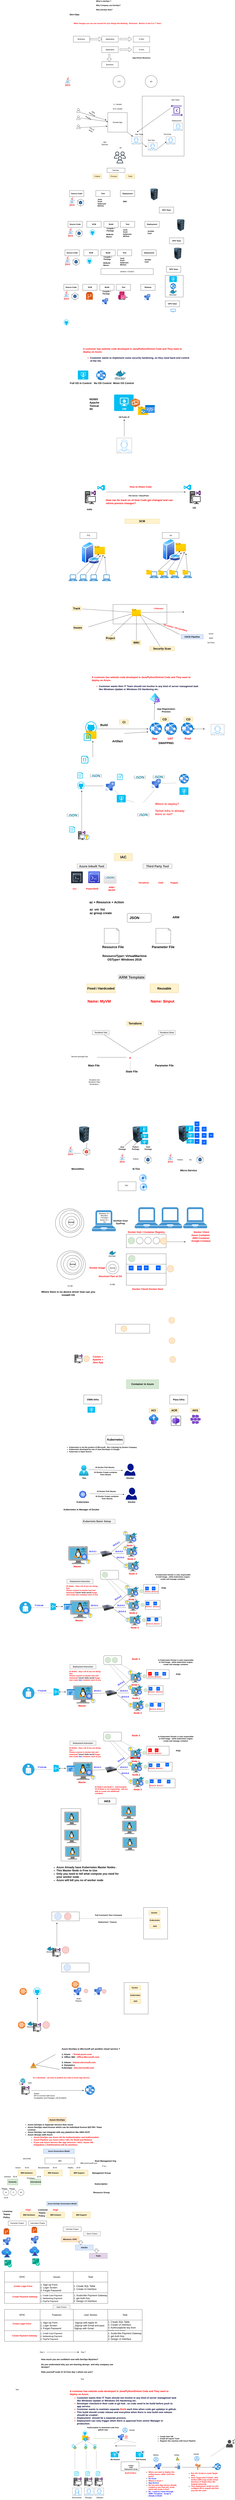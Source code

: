 <mxfile version="21.6.9" type="device">
  <diagram name="Page-1" id="xYErFGt_McmJGeUG1dRs">
    <mxGraphModel dx="2319" dy="698" grid="1" gridSize="10" guides="1" tooltips="1" connect="1" arrows="1" fold="1" page="1" pageScale="1" pageWidth="827" pageHeight="1169" math="0" shadow="0">
      <root>
        <mxCell id="0" />
        <mxCell id="1" parent="0" />
        <mxCell id="fXwVQoe_yP9uqHy3A7BB-59" value="" style="rounded=0;whiteSpace=wrap;html=1;" vertex="1" parent="1">
          <mxGeometry x="398.74" y="16466" width="120" height="60" as="geometry" />
        </mxCell>
        <mxCell id="IHFz87IK1GJB0gRbA2d--255" value="" style="rounded=0;whiteSpace=wrap;html=1;" parent="1" vertex="1">
          <mxGeometry x="-2" y="12110" width="132" height="350" as="geometry" />
        </mxCell>
        <mxCell id="IHFz87IK1GJB0gRbA2d--102" value="" style="rounded=0;whiteSpace=wrap;html=1;" parent="1" vertex="1">
          <mxGeometry x="569.2" y="10833" width="100" height="60" as="geometry" />
        </mxCell>
        <mxCell id="IHFz87IK1GJB0gRbA2d--101" value="" style="rounded=0;whiteSpace=wrap;html=1;" parent="1" vertex="1">
          <mxGeometry x="560" y="10721.66" width="100" height="60" as="geometry" />
        </mxCell>
        <mxCell id="IHFz87IK1GJB0gRbA2d--99" value="" style="rounded=0;whiteSpace=wrap;html=1;" parent="1" vertex="1">
          <mxGeometry x="550" y="10615" width="100" height="60" as="geometry" />
        </mxCell>
        <mxCell id="9WRB-FRnu8-N1vj86i4G-76" value="Kernal" style="ellipse;whiteSpace=wrap;html=1;aspect=fixed;" parent="1" vertex="1">
          <mxGeometry x="299" y="8460" width="85" height="85" as="geometry" />
        </mxCell>
        <mxCell id="9WRB-FRnu8-N1vj86i4G-69" value="" style="rounded=0;whiteSpace=wrap;html=1;" parent="1" vertex="1">
          <mxGeometry x="379" y="7930" width="120" height="60" as="geometry" />
        </mxCell>
        <mxCell id="QJwIY6CglELTYwjXRHHA-1" value="What is devOps ?&lt;br&gt;&lt;br&gt;Why Company use DevOps?&lt;br&gt;&lt;br&gt;Why DevOps Now?" style="text;html=1;strokeColor=none;fillColor=none;align=left;verticalAlign=middle;whiteSpace=wrap;rounded=0;fontStyle=1" parent="1" vertex="1">
          <mxGeometry x="230" y="70" width="310" height="30" as="geometry" />
        </mxCell>
        <mxCell id="QJwIY6CglELTYwjXRHHA-2" value="Dev+Ops&amp;nbsp;" style="text;html=1;strokeColor=none;fillColor=none;align=center;verticalAlign=middle;whiteSpace=wrap;rounded=0;fontStyle=1;fontSize=15;" parent="1" vertex="1">
          <mxGeometry x="60" y="130" width="60" height="30" as="geometry" />
        </mxCell>
        <mxCell id="QJwIY6CglELTYwjXRHHA-3" value="What changes you can see around for your things link Banking , Resturant , Movies in last 5 to 7 Years." style="text;html=1;strokeColor=none;fillColor=none;align=left;verticalAlign=middle;whiteSpace=wrap;rounded=0;fontStyle=1;fontColor=#FF0000;" parent="1" vertex="1">
          <mxGeometry x="80" y="190" width="660" height="30" as="geometry" />
        </mxCell>
        <mxCell id="QJwIY6CglELTYwjXRHHA-4" value="Business&amp;nbsp;" style="rounded=0;whiteSpace=wrap;html=1;" parent="1" vertex="1">
          <mxGeometry x="80" y="290" width="110" height="40" as="geometry" />
        </mxCell>
        <mxCell id="QJwIY6CglELTYwjXRHHA-5" value="Application" style="rounded=0;whiteSpace=wrap;html=1;" parent="1" vertex="1">
          <mxGeometry x="270" y="290" width="110" height="40" as="geometry" />
        </mxCell>
        <mxCell id="QJwIY6CglELTYwjXRHHA-6" value="It Infra" style="rounded=0;whiteSpace=wrap;html=1;" parent="1" vertex="1">
          <mxGeometry x="480" y="360" width="110" height="40" as="geometry" />
        </mxCell>
        <mxCell id="QJwIY6CglELTYwjXRHHA-7" value="" style="shape=flexArrow;endArrow=classic;html=1;rounded=0;exitX=1;exitY=0.5;exitDx=0;exitDy=0;entryX=0;entryY=0.5;entryDx=0;entryDy=0;" parent="1" source="QJwIY6CglELTYwjXRHHA-4" target="QJwIY6CglELTYwjXRHHA-5" edge="1">
          <mxGeometry width="50" height="50" relative="1" as="geometry">
            <mxPoint x="390" y="300" as="sourcePoint" />
            <mxPoint x="440" y="250" as="targetPoint" />
          </mxGeometry>
        </mxCell>
        <mxCell id="QJwIY6CglELTYwjXRHHA-8" value="" style="shape=flexArrow;endArrow=classic;html=1;rounded=0;exitX=1;exitY=0.5;exitDx=0;exitDy=0;entryX=0;entryY=0.5;entryDx=0;entryDy=0;" parent="1" edge="1">
          <mxGeometry width="50" height="50" relative="1" as="geometry">
            <mxPoint x="390" y="379.6" as="sourcePoint" />
            <mxPoint x="470" y="379.6" as="targetPoint" />
          </mxGeometry>
        </mxCell>
        <mxCell id="QJwIY6CglELTYwjXRHHA-9" value="Application" style="rounded=0;whiteSpace=wrap;html=1;" parent="1" vertex="1">
          <mxGeometry x="270" y="360" width="110" height="40" as="geometry" />
        </mxCell>
        <mxCell id="QJwIY6CglELTYwjXRHHA-10" value="Business&amp;nbsp;" style="rounded=0;whiteSpace=wrap;html=1;" parent="1" vertex="1">
          <mxGeometry x="270" y="460" width="110" height="40" as="geometry" />
        </mxCell>
        <mxCell id="QJwIY6CglELTYwjXRHHA-11" value="" style="shape=flexArrow;endArrow=classic;html=1;rounded=0;exitX=1;exitY=0.5;exitDx=0;exitDy=0;entryX=0.449;entryY=0.015;entryDx=0;entryDy=0;entryPerimeter=0;" parent="1" target="QJwIY6CglELTYwjXRHHA-10" edge="1">
          <mxGeometry width="50" height="50" relative="1" as="geometry">
            <mxPoint x="320" y="410" as="sourcePoint" />
            <mxPoint x="400" y="410" as="targetPoint" />
          </mxGeometry>
        </mxCell>
        <mxCell id="QJwIY6CglELTYwjXRHHA-12" value="It Infra" style="rounded=0;whiteSpace=wrap;html=1;" parent="1" vertex="1">
          <mxGeometry x="480" y="290" width="110" height="40" as="geometry" />
        </mxCell>
        <mxCell id="QJwIY6CglELTYwjXRHHA-13" value="" style="shape=flexArrow;endArrow=classic;html=1;rounded=0;exitX=1;exitY=0.5;exitDx=0;exitDy=0;entryX=0;entryY=0.5;entryDx=0;entryDy=0;" parent="1" edge="1">
          <mxGeometry width="50" height="50" relative="1" as="geometry">
            <mxPoint x="390" y="309.6" as="sourcePoint" />
            <mxPoint x="470" y="309.6" as="targetPoint" />
          </mxGeometry>
        </mxCell>
        <mxCell id="QJwIY6CglELTYwjXRHHA-14" value="App Driven Business" style="text;html=1;strokeColor=none;fillColor=none;align=center;verticalAlign=middle;whiteSpace=wrap;rounded=0;fontStyle=1" parent="1" vertex="1">
          <mxGeometry x="430" y="420" width="210" height="30" as="geometry" />
        </mxCell>
        <mxCell id="QJwIY6CglELTYwjXRHHA-15" value="" style="dashed=0;outlineConnect=0;html=1;align=center;labelPosition=center;verticalLabelPosition=bottom;verticalAlign=top;shape=mxgraph.weblogos.java" parent="1" vertex="1">
          <mxGeometry x="25.6" y="560" width="34.4" height="65" as="geometry" />
        </mxCell>
        <mxCell id="QJwIY6CglELTYwjXRHHA-16" value="2 G" style="ellipse;whiteSpace=wrap;html=1;aspect=fixed;" parent="1" vertex="1">
          <mxGeometry x="345" y="552.5" width="80" height="80" as="geometry" />
        </mxCell>
        <mxCell id="QJwIY6CglELTYwjXRHHA-17" value="5G" style="ellipse;whiteSpace=wrap;html=1;aspect=fixed;" parent="1" vertex="1">
          <mxGeometry x="560" y="552.5" width="80" height="80" as="geometry" />
        </mxCell>
        <mxCell id="QJwIY6CglELTYwjXRHHA-18" value="Zomato App" style="whiteSpace=wrap;html=1;aspect=fixed;" parent="1" vertex="1">
          <mxGeometry x="310" y="800" width="130" height="130" as="geometry" />
        </mxCell>
        <mxCell id="QJwIY6CglELTYwjXRHHA-19" value="" style="sketch=0;outlineConnect=0;fontColor=#232F3E;gradientColor=none;fillColor=#232F3D;strokeColor=none;dashed=0;verticalLabelPosition=bottom;verticalAlign=top;align=center;html=1;fontSize=12;fontStyle=0;aspect=fixed;pointerEvents=1;shape=mxgraph.aws4.user;" parent="1" vertex="1">
          <mxGeometry x="100" y="772" width="28" height="28" as="geometry" />
        </mxCell>
        <mxCell id="QJwIY6CglELTYwjXRHHA-20" value="" style="sketch=0;outlineConnect=0;fontColor=#232F3E;gradientColor=none;fillColor=#232F3D;strokeColor=none;dashed=0;verticalLabelPosition=bottom;verticalAlign=top;align=center;html=1;fontSize=12;fontStyle=0;aspect=fixed;pointerEvents=1;shape=mxgraph.aws4.user;" parent="1" vertex="1">
          <mxGeometry x="100" y="820" width="28" height="28" as="geometry" />
        </mxCell>
        <mxCell id="QJwIY6CglELTYwjXRHHA-21" value="" style="sketch=0;outlineConnect=0;fontColor=#232F3E;gradientColor=none;fillColor=#232F3D;strokeColor=none;dashed=0;verticalLabelPosition=bottom;verticalAlign=top;align=center;html=1;fontSize=12;fontStyle=0;aspect=fixed;pointerEvents=1;shape=mxgraph.aws4.user;" parent="1" vertex="1">
          <mxGeometry x="100" y="880" width="28" height="28" as="geometry" />
        </mxCell>
        <mxCell id="QJwIY6CglELTYwjXRHHA-22" value="" style="endArrow=classic;html=1;rounded=0;exitX=1.129;exitY=1;exitDx=0;exitDy=0;exitPerimeter=0;" parent="1" source="QJwIY6CglELTYwjXRHHA-19" edge="1">
          <mxGeometry width="50" height="50" relative="1" as="geometry">
            <mxPoint x="390" y="1000" as="sourcePoint" />
            <mxPoint x="300" y="850" as="targetPoint" />
          </mxGeometry>
        </mxCell>
        <mxCell id="QJwIY6CglELTYwjXRHHA-23" value="" style="endArrow=classic;html=1;rounded=0;" parent="1" source="QJwIY6CglELTYwjXRHHA-20" edge="1">
          <mxGeometry width="50" height="50" relative="1" as="geometry">
            <mxPoint x="140" y="810" as="sourcePoint" />
            <mxPoint x="310" y="860" as="targetPoint" />
          </mxGeometry>
        </mxCell>
        <mxCell id="QJwIY6CglELTYwjXRHHA-24" value="" style="endArrow=classic;html=1;rounded=0;entryX=-0.023;entryY=0.696;entryDx=0;entryDy=0;entryPerimeter=0;" parent="1" target="QJwIY6CglELTYwjXRHHA-18" edge="1">
          <mxGeometry width="50" height="50" relative="1" as="geometry">
            <mxPoint x="120" y="900" as="sourcePoint" />
            <mxPoint x="303" y="924" as="targetPoint" />
          </mxGeometry>
        </mxCell>
        <mxCell id="QJwIY6CglELTYwjXRHHA-25" value="50% Discount&amp;nbsp;" style="text;html=1;strokeColor=none;fillColor=none;align=center;verticalAlign=middle;whiteSpace=wrap;rounded=0;rotation=30;" parent="1" vertex="1">
          <mxGeometry x="180" y="790" width="60" height="30" as="geometry" />
        </mxCell>
        <mxCell id="QJwIY6CglELTYwjXRHHA-26" value="Paratha" style="text;html=1;strokeColor=none;fillColor=none;align=center;verticalAlign=middle;whiteSpace=wrap;rounded=0;rotation=30;" parent="1" vertex="1">
          <mxGeometry x="150" y="820" width="60" height="30" as="geometry" />
        </mxCell>
        <mxCell id="QJwIY6CglELTYwjXRHHA-27" value="Out of stock" style="text;html=1;strokeColor=none;fillColor=none;align=center;verticalAlign=middle;whiteSpace=wrap;rounded=0;rotation=30;" parent="1" vertex="1">
          <mxGeometry x="170" y="900" width="60" height="30" as="geometry" />
        </mxCell>
        <mxCell id="QJwIY6CglELTYwjXRHHA-29" value="1 L Vendor" style="text;html=1;strokeColor=none;fillColor=none;align=center;verticalAlign=middle;whiteSpace=wrap;rounded=0;" parent="1" vertex="1">
          <mxGeometry x="345" y="730" width="60" height="30" as="geometry" />
        </mxCell>
        <mxCell id="QJwIY6CglELTYwjXRHHA-30" value="10 K vendor" style="text;html=1;strokeColor=none;fillColor=none;align=center;verticalAlign=middle;whiteSpace=wrap;rounded=0;" parent="1" vertex="1">
          <mxGeometry x="297.5" y="760" width="155" height="30" as="geometry" />
        </mxCell>
        <mxCell id="QJwIY6CglELTYwjXRHHA-31" value="" style="verticalLabelPosition=bottom;shadow=0;dashed=0;align=center;html=1;verticalAlign=top;strokeWidth=1;shape=mxgraph.mockup.containers.userMale;strokeColor=#666666;strokeColor2=#008cff;" parent="1" vertex="1">
          <mxGeometry x="470" y="960" width="60" height="50" as="geometry" />
        </mxCell>
        <mxCell id="QJwIY6CglELTYwjXRHHA-32" value="" style="endArrow=classic;html=1;rounded=0;exitX=1;exitY=1;exitDx=0;exitDy=0;entryX=0.108;entryY=-0.039;entryDx=0;entryDy=0;entryPerimeter=0;" parent="1" source="QJwIY6CglELTYwjXRHHA-18" target="QJwIY6CglELTYwjXRHHA-31" edge="1">
          <mxGeometry width="50" height="50" relative="1" as="geometry">
            <mxPoint x="390" y="1000" as="sourcePoint" />
            <mxPoint x="440" y="950" as="targetPoint" />
          </mxGeometry>
        </mxCell>
        <mxCell id="QJwIY6CglELTYwjXRHHA-33" value="Dev Team" style="text;html=1;strokeColor=none;fillColor=none;align=center;verticalAlign=middle;whiteSpace=wrap;rounded=0;" parent="1" vertex="1">
          <mxGeometry x="490" y="930" width="60" height="30" as="geometry" />
        </mxCell>
        <mxCell id="QJwIY6CglELTYwjXRHHA-34" value="" style="verticalLabelPosition=bottom;shadow=0;dashed=0;align=center;html=1;verticalAlign=top;strokeWidth=1;shape=mxgraph.mockup.containers.userMale;strokeColor=#666666;strokeColor2=#008cff;" parent="1" vertex="1">
          <mxGeometry x="580" y="1000" width="60" height="50" as="geometry" />
        </mxCell>
        <mxCell id="QJwIY6CglELTYwjXRHHA-35" value="Test Test" style="text;html=1;strokeColor=none;fillColor=none;align=center;verticalAlign=middle;whiteSpace=wrap;rounded=0;" parent="1" vertex="1">
          <mxGeometry x="570" y="970" width="60" height="30" as="geometry" />
        </mxCell>
        <mxCell id="QJwIY6CglELTYwjXRHHA-36" value="300 DevIces" style="text;html=1;strokeColor=none;fillColor=none;align=center;verticalAlign=middle;whiteSpace=wrap;rounded=0;" parent="1" vertex="1">
          <mxGeometry x="260" y="990" width="60" height="30" as="geometry" />
        </mxCell>
        <mxCell id="QJwIY6CglELTYwjXRHHA-37" value="" style="endArrow=classic;html=1;rounded=0;exitX=1;exitY=1;exitDx=0;exitDy=0;entryX=0.108;entryY=-0.039;entryDx=0;entryDy=0;entryPerimeter=0;" parent="1" edge="1">
          <mxGeometry width="50" height="50" relative="1" as="geometry">
            <mxPoint x="534" y="1000" as="sourcePoint" />
            <mxPoint x="570" y="1028" as="targetPoint" />
          </mxGeometry>
        </mxCell>
        <mxCell id="QJwIY6CglELTYwjXRHHA-38" value="" style="verticalLabelPosition=bottom;shadow=0;dashed=0;align=center;html=1;verticalAlign=top;strokeWidth=1;shape=mxgraph.mockup.containers.userMale;strokeColor=#666666;strokeColor2=#008cff;" parent="1" vertex="1">
          <mxGeometry x="700" y="960" width="60" height="50" as="geometry" />
        </mxCell>
        <mxCell id="QJwIY6CglELTYwjXRHHA-39" value="Pre-Prod&amp;nbsp;" style="text;html=1;strokeColor=none;fillColor=none;align=center;verticalAlign=middle;whiteSpace=wrap;rounded=0;" parent="1" vertex="1">
          <mxGeometry x="680" y="930" width="60" height="30" as="geometry" />
        </mxCell>
        <mxCell id="QJwIY6CglELTYwjXRHHA-41" value="" style="endArrow=classic;html=1;rounded=0;exitX=1;exitY=1;exitDx=0;exitDy=0;entryX=0.033;entryY=0.688;entryDx=0;entryDy=0;entryPerimeter=0;" parent="1" target="QJwIY6CglELTYwjXRHHA-38" edge="1">
          <mxGeometry width="50" height="50" relative="1" as="geometry">
            <mxPoint x="644" y="1040" as="sourcePoint" />
            <mxPoint x="680" y="1068" as="targetPoint" />
          </mxGeometry>
        </mxCell>
        <mxCell id="QJwIY6CglELTYwjXRHHA-42" value="" style="verticalLabelPosition=bottom;shadow=0;dashed=0;align=center;html=1;verticalAlign=top;strokeWidth=1;shape=mxgraph.mockup.containers.userMale;strokeColor=#666666;strokeColor2=#008cff;" parent="1" vertex="1">
          <mxGeometry x="750" y="869" width="60" height="50" as="geometry" />
        </mxCell>
        <mxCell id="QJwIY6CglELTYwjXRHHA-43" value="Deployment" style="text;html=1;strokeColor=none;fillColor=none;align=center;verticalAlign=middle;whiteSpace=wrap;rounded=0;" parent="1" vertex="1">
          <mxGeometry x="740" y="839" width="60" height="30" as="geometry" />
        </mxCell>
        <mxCell id="QJwIY6CglELTYwjXRHHA-44" value="" style="sketch=0;outlineConnect=0;fontColor=#232F3E;gradientColor=none;fillColor=#4D27AA;strokeColor=none;dashed=0;verticalLabelPosition=bottom;verticalAlign=top;align=center;html=1;fontSize=12;fontStyle=0;aspect=fixed;pointerEvents=1;shape=mxgraph.aws4.data_exchange_for_apis;" parent="1" vertex="1">
          <mxGeometry x="732" y="747" width="78" height="78" as="geometry" />
        </mxCell>
        <mxCell id="QJwIY6CglELTYwjXRHHA-45" value="Ops Team" style="text;html=1;strokeColor=none;fillColor=none;align=center;verticalAlign=middle;whiteSpace=wrap;rounded=0;" parent="1" vertex="1">
          <mxGeometry x="732" y="700" width="60" height="30" as="geometry" />
        </mxCell>
        <mxCell id="QJwIY6CglELTYwjXRHHA-46" value="" style="endArrow=classic;html=1;rounded=0;entryX=0.25;entryY=0;entryDx=0;entryDy=0;" parent="1" target="QJwIY6CglELTYwjXRHHA-33" edge="1">
          <mxGeometry width="50" height="50" relative="1" as="geometry">
            <mxPoint x="730" y="770" as="sourcePoint" />
            <mxPoint x="747" y="750" as="targetPoint" />
          </mxGeometry>
        </mxCell>
        <mxCell id="QJwIY6CglELTYwjXRHHA-47" value="" style="sketch=0;outlineConnect=0;fontColor=#232F3E;gradientColor=none;fillColor=#232F3D;strokeColor=none;dashed=0;verticalLabelPosition=bottom;verticalAlign=top;align=center;html=1;fontSize=12;fontStyle=0;aspect=fixed;pointerEvents=1;shape=mxgraph.aws4.users;" parent="1" vertex="1">
          <mxGeometry x="352" y="1060" width="78" height="78" as="geometry" />
        </mxCell>
        <mxCell id="QJwIY6CglELTYwjXRHHA-48" value="50" style="text;html=1;strokeColor=none;fillColor=none;align=center;verticalAlign=middle;whiteSpace=wrap;rounded=0;" parent="1" vertex="1">
          <mxGeometry x="365" y="1020" width="60" height="30" as="geometry" />
        </mxCell>
        <mxCell id="QJwIY6CglELTYwjXRHHA-49" value="" style="rounded=0;whiteSpace=wrap;html=1;fillColor=none;" parent="1" vertex="1">
          <mxGeometry x="540" y="690" width="280" height="400" as="geometry" />
        </mxCell>
        <mxCell id="QJwIY6CglELTYwjXRHHA-50" value="DevOps&amp;nbsp;" style="rounded=0;whiteSpace=wrap;html=1;" parent="1" vertex="1">
          <mxGeometry x="305" y="1170" width="120" height="30" as="geometry" />
        </mxCell>
        <mxCell id="QJwIY6CglELTYwjXRHHA-51" value="Culture" style="text;html=1;strokeColor=#d6b656;fillColor=#fff2cc;align=center;verticalAlign=middle;whiteSpace=wrap;rounded=0;" parent="1" vertex="1">
          <mxGeometry x="210" y="1210" width="60" height="30" as="geometry" />
        </mxCell>
        <mxCell id="QJwIY6CglELTYwjXRHHA-52" value="Process" style="text;html=1;strokeColor=#d6b656;fillColor=#fff2cc;align=center;verticalAlign=middle;whiteSpace=wrap;rounded=0;" parent="1" vertex="1">
          <mxGeometry x="320" y="1210" width="60" height="30" as="geometry" />
        </mxCell>
        <mxCell id="QJwIY6CglELTYwjXRHHA-53" value="Tools" style="text;html=1;strokeColor=#d6b656;fillColor=#fff2cc;align=center;verticalAlign=middle;whiteSpace=wrap;rounded=0;" parent="1" vertex="1">
          <mxGeometry x="430" y="1210" width="60" height="30" as="geometry" />
        </mxCell>
        <mxCell id="QJwIY6CglELTYwjXRHHA-54" value="Source Code" style="rounded=0;whiteSpace=wrap;html=1;fontStyle=1" parent="1" vertex="1">
          <mxGeometry x="54" y="1320" width="96" height="40" as="geometry" />
        </mxCell>
        <mxCell id="QJwIY6CglELTYwjXRHHA-55" value="" style="dashed=0;outlineConnect=0;html=1;align=center;labelPosition=center;verticalLabelPosition=bottom;verticalAlign=top;shape=mxgraph.weblogos.java" parent="1" vertex="1">
          <mxGeometry x="54" y="1360" width="34.4" height="65" as="geometry" />
        </mxCell>
        <mxCell id="QJwIY6CglELTYwjXRHHA-56" value="" style="outlineConnect=0;dashed=0;verticalLabelPosition=bottom;verticalAlign=top;align=center;html=1;shape=mxgraph.aws3.android;fillColor=#115193;gradientColor=none;" parent="1" vertex="1">
          <mxGeometry x="106.5" y="1375" width="43.5" height="50" as="geometry" />
        </mxCell>
        <mxCell id="QJwIY6CglELTYwjXRHHA-57" value="Test" style="rounded=0;whiteSpace=wrap;html=1;fontStyle=1" parent="1" vertex="1">
          <mxGeometry x="230" y="1320" width="96" height="40" as="geometry" />
        </mxCell>
        <mxCell id="QJwIY6CglELTYwjXRHHA-58" value="Junit&lt;br&gt;Xunit&lt;br&gt;Sellenuim&lt;br&gt;MSTest" style="text;html=1;strokeColor=none;fillColor=none;align=left;verticalAlign=middle;whiteSpace=wrap;rounded=0;fontStyle=1" parent="1" vertex="1">
          <mxGeometry x="240" y="1385" width="60" height="30" as="geometry" />
        </mxCell>
        <mxCell id="QJwIY6CglELTYwjXRHHA-59" value="Deployment" style="rounded=0;whiteSpace=wrap;html=1;fontStyle=1" parent="1" vertex="1">
          <mxGeometry x="394" y="1320" width="96" height="40" as="geometry" />
        </mxCell>
        <mxCell id="QJwIY6CglELTYwjXRHHA-60" value="BMC" style="text;html=1;strokeColor=none;fillColor=none;align=left;verticalAlign=middle;whiteSpace=wrap;rounded=0;fontStyle=1" parent="1" vertex="1">
          <mxGeometry x="410" y="1377.5" width="60" height="30" as="geometry" />
        </mxCell>
        <mxCell id="QJwIY6CglELTYwjXRHHA-61" value="" style="image;html=1;image=img/lib/clip_art/computers/Server_Rack_128x128.png" parent="1" vertex="1">
          <mxGeometry x="580" y="1305" width="80" height="80" as="geometry" />
        </mxCell>
        <mxCell id="QJwIY6CglELTYwjXRHHA-62" value="OPS Team" style="rounded=0;whiteSpace=wrap;html=1;fontStyle=1" parent="1" vertex="1">
          <mxGeometry x="654" y="1430" width="96" height="40" as="geometry" />
        </mxCell>
        <mxCell id="QJwIY6CglELTYwjXRHHA-63" value="Source Code" style="rounded=0;whiteSpace=wrap;html=1;fontStyle=1" parent="1" vertex="1">
          <mxGeometry x="44" y="1525" width="96" height="40" as="geometry" />
        </mxCell>
        <mxCell id="QJwIY6CglELTYwjXRHHA-64" value="" style="dashed=0;outlineConnect=0;html=1;align=center;labelPosition=center;verticalLabelPosition=bottom;verticalAlign=top;shape=mxgraph.weblogos.java" parent="1" vertex="1">
          <mxGeometry x="44" y="1565" width="34.4" height="65" as="geometry" />
        </mxCell>
        <mxCell id="QJwIY6CglELTYwjXRHHA-65" value="" style="outlineConnect=0;dashed=0;verticalLabelPosition=bottom;verticalAlign=top;align=center;html=1;shape=mxgraph.aws3.android;fillColor=#115193;gradientColor=none;" parent="1" vertex="1">
          <mxGeometry x="96.5" y="1580" width="43.5" height="50" as="geometry" />
        </mxCell>
        <mxCell id="QJwIY6CglELTYwjXRHHA-66" value="Test" style="rounded=0;whiteSpace=wrap;html=1;fontStyle=1" parent="1" vertex="1">
          <mxGeometry x="394" y="1525" width="96" height="40" as="geometry" />
        </mxCell>
        <mxCell id="QJwIY6CglELTYwjXRHHA-67" value="Junit&lt;br&gt;Xunit&lt;br&gt;Sellenuim&lt;br&gt;MSTest" style="text;html=1;strokeColor=none;fillColor=none;align=left;verticalAlign=middle;whiteSpace=wrap;rounded=0;fontStyle=1" parent="1" vertex="1">
          <mxGeometry x="410" y="1587.5" width="60" height="30" as="geometry" />
        </mxCell>
        <mxCell id="QJwIY6CglELTYwjXRHHA-68" value="Deployment" style="rounded=0;whiteSpace=wrap;html=1;fontStyle=1" parent="1" vertex="1">
          <mxGeometry x="558" y="1525" width="96" height="40" as="geometry" />
        </mxCell>
        <mxCell id="QJwIY6CglELTYwjXRHHA-69" value="Ansible&lt;br&gt;Chef&amp;nbsp;" style="text;html=1;strokeColor=none;fillColor=none;align=left;verticalAlign=middle;whiteSpace=wrap;rounded=0;fontStyle=1" parent="1" vertex="1">
          <mxGeometry x="574" y="1582.5" width="60" height="30" as="geometry" />
        </mxCell>
        <mxCell id="QJwIY6CglELTYwjXRHHA-70" value="" style="image;html=1;image=img/lib/clip_art/computers/Server_Rack_128x128.png" parent="1" vertex="1">
          <mxGeometry x="757.5" y="1510" width="80" height="80" as="geometry" />
        </mxCell>
        <mxCell id="QJwIY6CglELTYwjXRHHA-71" value="OPS Team" style="rounded=0;whiteSpace=wrap;html=1;fontStyle=1" parent="1" vertex="1">
          <mxGeometry x="721.5" y="1635" width="96" height="40" as="geometry" />
        </mxCell>
        <mxCell id="QJwIY6CglELTYwjXRHHA-72" value="SCM" style="rounded=0;whiteSpace=wrap;html=1;fontStyle=1" parent="1" vertex="1">
          <mxGeometry x="170" y="1525" width="96" height="40" as="geometry" />
        </mxCell>
        <mxCell id="QJwIY6CglELTYwjXRHHA-73" value="" style="verticalLabelPosition=bottom;html=1;verticalAlign=top;align=center;strokeColor=none;fillColor=#00BEF2;shape=mxgraph.azure.github_code;pointerEvents=1;" parent="1" vertex="1">
          <mxGeometry x="190" y="1580" width="35" height="37.5" as="geometry" />
        </mxCell>
        <mxCell id="QJwIY6CglELTYwjXRHHA-75" value="Build" style="rounded=0;whiteSpace=wrap;html=1;fontStyle=1" parent="1" vertex="1">
          <mxGeometry x="284" y="1525" width="96" height="40" as="geometry" />
        </mxCell>
        <mxCell id="QJwIY6CglELTYwjXRHHA-76" value="Compile + Package&amp;nbsp;" style="text;html=1;strokeColor=none;fillColor=none;align=left;verticalAlign=middle;whiteSpace=wrap;rounded=0;fontStyle=1" parent="1" vertex="1">
          <mxGeometry x="300" y="1565" width="60" height="30" as="geometry" />
        </mxCell>
        <mxCell id="QJwIY6CglELTYwjXRHHA-77" value="MsBuild&amp;nbsp;&lt;br&gt;Maven" style="text;html=1;strokeColor=none;fillColor=none;align=left;verticalAlign=middle;whiteSpace=wrap;rounded=0;fontStyle=1" parent="1" vertex="1">
          <mxGeometry x="297.5" y="1605" width="60" height="30" as="geometry" />
        </mxCell>
        <mxCell id="QJwIY6CglELTYwjXRHHA-79" value="Source Code" style="rounded=0;whiteSpace=wrap;html=1;fontStyle=1" parent="1" vertex="1">
          <mxGeometry x="24" y="1715" width="96" height="40" as="geometry" />
        </mxCell>
        <mxCell id="QJwIY6CglELTYwjXRHHA-80" value="" style="dashed=0;outlineConnect=0;html=1;align=center;labelPosition=center;verticalLabelPosition=bottom;verticalAlign=top;shape=mxgraph.weblogos.java" parent="1" vertex="1">
          <mxGeometry x="24" y="1755" width="34.4" height="65" as="geometry" />
        </mxCell>
        <mxCell id="QJwIY6CglELTYwjXRHHA-81" value="" style="outlineConnect=0;dashed=0;verticalLabelPosition=bottom;verticalAlign=top;align=center;html=1;shape=mxgraph.aws3.android;fillColor=#115193;gradientColor=none;" parent="1" vertex="1">
          <mxGeometry x="76.5" y="1770" width="43.5" height="50" as="geometry" />
        </mxCell>
        <mxCell id="QJwIY6CglELTYwjXRHHA-82" value="Test" style="rounded=0;whiteSpace=wrap;html=1;fontStyle=1" parent="1" vertex="1">
          <mxGeometry x="374" y="1715" width="96" height="40" as="geometry" />
        </mxCell>
        <mxCell id="QJwIY6CglELTYwjXRHHA-83" value="Junit&lt;br&gt;Xunit&lt;br&gt;Sellenuim&lt;br&gt;MSTest" style="text;html=1;strokeColor=none;fillColor=none;align=left;verticalAlign=middle;whiteSpace=wrap;rounded=0;fontStyle=1" parent="1" vertex="1">
          <mxGeometry x="390" y="1777.5" width="60" height="30" as="geometry" />
        </mxCell>
        <mxCell id="QJwIY6CglELTYwjXRHHA-84" value="Deployment" style="rounded=0;whiteSpace=wrap;html=1;fontStyle=1" parent="1" vertex="1">
          <mxGeometry x="538" y="1715" width="96" height="40" as="geometry" />
        </mxCell>
        <mxCell id="QJwIY6CglELTYwjXRHHA-85" value="Ansible&lt;br&gt;Chef&amp;nbsp;" style="text;html=1;strokeColor=none;fillColor=none;align=left;verticalAlign=middle;whiteSpace=wrap;rounded=0;fontStyle=1" parent="1" vertex="1">
          <mxGeometry x="554" y="1772.5" width="60" height="30" as="geometry" />
        </mxCell>
        <mxCell id="QJwIY6CglELTYwjXRHHA-86" value="" style="image;html=1;image=img/lib/clip_art/computers/Server_Rack_128x128.png" parent="1" vertex="1">
          <mxGeometry x="737.5" y="1700" width="80" height="80" as="geometry" />
        </mxCell>
        <mxCell id="QJwIY6CglELTYwjXRHHA-87" value="OPS Team" style="rounded=0;whiteSpace=wrap;html=1;fontStyle=1" parent="1" vertex="1">
          <mxGeometry x="701.5" y="1825" width="96" height="40" as="geometry" />
        </mxCell>
        <mxCell id="QJwIY6CglELTYwjXRHHA-88" value="SCM" style="rounded=0;whiteSpace=wrap;html=1;fontStyle=1" parent="1" vertex="1">
          <mxGeometry x="150" y="1715" width="96" height="40" as="geometry" />
        </mxCell>
        <mxCell id="QJwIY6CglELTYwjXRHHA-89" value="" style="verticalLabelPosition=bottom;html=1;verticalAlign=top;align=center;strokeColor=none;fillColor=#00BEF2;shape=mxgraph.azure.github_code;pointerEvents=1;" parent="1" vertex="1">
          <mxGeometry x="170" y="1770" width="35" height="37.5" as="geometry" />
        </mxCell>
        <mxCell id="QJwIY6CglELTYwjXRHHA-90" value="Build" style="rounded=0;whiteSpace=wrap;html=1;fontStyle=1" parent="1" vertex="1">
          <mxGeometry x="264" y="1715" width="96" height="40" as="geometry" />
        </mxCell>
        <mxCell id="QJwIY6CglELTYwjXRHHA-91" value="Compile + Package&amp;nbsp;" style="text;html=1;strokeColor=none;fillColor=none;align=left;verticalAlign=middle;whiteSpace=wrap;rounded=0;fontStyle=1" parent="1" vertex="1">
          <mxGeometry x="280" y="1755" width="60" height="30" as="geometry" />
        </mxCell>
        <mxCell id="QJwIY6CglELTYwjXRHHA-92" value="MsBuild&amp;nbsp;&lt;br&gt;Maven" style="text;html=1;strokeColor=none;fillColor=none;align=left;verticalAlign=middle;whiteSpace=wrap;rounded=0;fontStyle=1" parent="1" vertex="1">
          <mxGeometry x="277.5" y="1795" width="60" height="30" as="geometry" />
        </mxCell>
        <mxCell id="QJwIY6CglELTYwjXRHHA-93" value="Jenkins / CircleCI" style="rounded=0;whiteSpace=wrap;html=1;" parent="1" vertex="1">
          <mxGeometry x="264" y="1840" width="350" height="40" as="geometry" />
        </mxCell>
        <mxCell id="QJwIY6CglELTYwjXRHHA-94" value="Source Code" style="rounded=0;whiteSpace=wrap;html=1;fontStyle=1" parent="1" vertex="1">
          <mxGeometry x="16.5" y="1945" width="96" height="40" as="geometry" />
        </mxCell>
        <mxCell id="QJwIY6CglELTYwjXRHHA-95" value="" style="dashed=0;outlineConnect=0;html=1;align=center;labelPosition=center;verticalLabelPosition=bottom;verticalAlign=top;shape=mxgraph.weblogos.java" parent="1" vertex="1">
          <mxGeometry x="16.5" y="1985" width="34.4" height="65" as="geometry" />
        </mxCell>
        <mxCell id="QJwIY6CglELTYwjXRHHA-96" value="" style="outlineConnect=0;dashed=0;verticalLabelPosition=bottom;verticalAlign=top;align=center;html=1;shape=mxgraph.aws3.android;fillColor=#115193;gradientColor=none;" parent="1" vertex="1">
          <mxGeometry x="69" y="2000" width="43.5" height="50" as="geometry" />
        </mxCell>
        <mxCell id="QJwIY6CglELTYwjXRHHA-97" value="Test" style="rounded=0;whiteSpace=wrap;html=1;fontStyle=1" parent="1" vertex="1">
          <mxGeometry x="366.5" y="1945" width="96" height="40" as="geometry" />
        </mxCell>
        <mxCell id="QJwIY6CglELTYwjXRHHA-98" value="Junit&lt;br&gt;Xunit&lt;br&gt;Sellenuim&lt;br&gt;MSTest" style="text;html=1;strokeColor=none;fillColor=none;align=left;verticalAlign=middle;whiteSpace=wrap;rounded=0;fontStyle=1" parent="1" vertex="1">
          <mxGeometry x="382.5" y="2007.5" width="60" height="30" as="geometry" />
        </mxCell>
        <mxCell id="QJwIY6CglELTYwjXRHHA-99" value="Release" style="rounded=0;whiteSpace=wrap;html=1;fontStyle=1" parent="1" vertex="1">
          <mxGeometry x="530.5" y="1945" width="96" height="40" as="geometry" />
        </mxCell>
        <mxCell id="QJwIY6CglELTYwjXRHHA-102" value="OPS Team" style="rounded=0;whiteSpace=wrap;html=1;fontStyle=1" parent="1" vertex="1">
          <mxGeometry x="694" y="2055" width="96" height="40" as="geometry" />
        </mxCell>
        <mxCell id="QJwIY6CglELTYwjXRHHA-103" value="SCM" style="rounded=0;whiteSpace=wrap;html=1;fontStyle=1" parent="1" vertex="1">
          <mxGeometry x="142.5" y="1945" width="96" height="40" as="geometry" />
        </mxCell>
        <mxCell id="QJwIY6CglELTYwjXRHHA-104" value="" style="verticalLabelPosition=bottom;html=1;verticalAlign=top;align=center;strokeColor=none;fillColor=#00BEF2;shape=mxgraph.azure.github_code;pointerEvents=1;" parent="1" vertex="1">
          <mxGeometry x="15.9" y="2180" width="35" height="37.5" as="geometry" />
        </mxCell>
        <mxCell id="QJwIY6CglELTYwjXRHHA-105" value="Build" style="rounded=0;whiteSpace=wrap;html=1;fontStyle=1" parent="1" vertex="1">
          <mxGeometry x="256.5" y="1945" width="96" height="40" as="geometry" />
        </mxCell>
        <mxCell id="QJwIY6CglELTYwjXRHHA-106" value="Compile + Package&amp;nbsp;" style="text;html=1;strokeColor=none;fillColor=none;align=left;verticalAlign=middle;whiteSpace=wrap;rounded=0;fontStyle=1" parent="1" vertex="1">
          <mxGeometry x="272.5" y="1985" width="60" height="30" as="geometry" />
        </mxCell>
        <mxCell id="QJwIY6CglELTYwjXRHHA-109" value="" style="image;sketch=0;aspect=fixed;html=1;points=[];align=center;fontSize=12;image=img/lib/mscae/Azure_Repos.svg;" parent="1" vertex="1">
          <mxGeometry x="165" y="1997.5" width="45" height="50" as="geometry" />
        </mxCell>
        <mxCell id="QJwIY6CglELTYwjXRHHA-110" value="" style="image;sketch=0;aspect=fixed;html=1;points=[];align=center;fontSize=12;image=img/lib/mscae/Azure_Pipelines.svg;" parent="1" vertex="1">
          <mxGeometry x="272.5" y="2037.5" width="40" height="40" as="geometry" />
        </mxCell>
        <mxCell id="QJwIY6CglELTYwjXRHHA-111" value="" style="image;sketch=0;aspect=fixed;html=1;points=[];align=center;fontSize=12;image=img/lib/mscae/Azure_Artifacts.svg;" parent="1" vertex="1">
          <mxGeometry x="380" y="1992.5" width="50" height="50" as="geometry" />
        </mxCell>
        <mxCell id="QJwIY6CglELTYwjXRHHA-112" value="" style="image;sketch=0;aspect=fixed;html=1;points=[];align=center;fontSize=12;image=img/lib/mscae/Azure_Pipelines.svg;" parent="1" vertex="1">
          <mxGeometry x="554" y="2010" width="40" height="40" as="geometry" />
        </mxCell>
        <mxCell id="QJwIY6CglELTYwjXRHHA-113" value="" style="rounded=0;whiteSpace=wrap;html=1;" parent="1" vertex="1">
          <mxGeometry x="694" y="1885" width="120" height="145" as="geometry" />
        </mxCell>
        <mxCell id="QJwIY6CglELTYwjXRHHA-114" value="" style="verticalLabelPosition=bottom;html=1;verticalAlign=top;align=center;strokeColor=none;fillColor=#00BEF2;shape=mxgraph.azure.virtual_machine;" parent="1" vertex="1">
          <mxGeometry x="721.5" y="1890" width="50" height="40" as="geometry" />
        </mxCell>
        <mxCell id="QJwIY6CglELTYwjXRHHA-115" value="" style="image;aspect=fixed;html=1;points=[];align=center;fontSize=12;image=img/lib/azure2/app_services/App_Services.svg;" parent="1" vertex="1">
          <mxGeometry x="727" y="1938" width="39" height="39" as="geometry" />
        </mxCell>
        <mxCell id="QJwIY6CglELTYwjXRHHA-116" value="" style="image;sketch=0;aspect=fixed;html=1;points=[];align=center;fontSize=12;image=img/lib/mscae/Docker.svg;" parent="1" vertex="1">
          <mxGeometry x="721.5" y="1979.5" width="50" height="41" as="geometry" />
        </mxCell>
        <mxCell id="QJwIY6CglELTYwjXRHHA-117" value="" style="html=1;verticalLabelPosition=bottom;align=center;labelBackgroundColor=#ffffff;verticalAlign=top;strokeWidth=2;strokeColor=#0080F0;shadow=0;dashed=0;shape=mxgraph.ios7.icons.monitor;" parent="1" vertex="1">
          <mxGeometry x="731.5" y="2110" width="30" height="19.5" as="geometry" />
        </mxCell>
        <mxCell id="QJwIY6CglELTYwjXRHHA-118" value="A customer has website code developed in Java/Python/Dotnet Code and They want to deploy on Azure." style="text;html=1;strokeColor=none;fillColor=none;align=left;verticalAlign=middle;whiteSpace=wrap;rounded=0;fontStyle=1;fontSize=16;fontColor=#FF0000;" parent="1" vertex="1">
          <mxGeometry x="142.5" y="2370" width="707.5" height="30" as="geometry" />
        </mxCell>
        <mxCell id="QJwIY6CglELTYwjXRHHA-119" value="&lt;ul&gt;&lt;li&gt;&lt;font color=&quot;#000033&quot;&gt;Customer wants to implement some security hardening, so they need back-end control of the OS.&lt;/font&gt;&lt;/li&gt;&lt;/ul&gt;" style="text;html=1;strokeColor=none;fillColor=none;align=left;verticalAlign=middle;whiteSpace=wrap;rounded=0;fontStyle=1;fontSize=16;fontColor=#FF0000;" parent="1" vertex="1">
          <mxGeometry x="150" y="2430" width="707.5" height="30" as="geometry" />
        </mxCell>
        <mxCell id="QJwIY6CglELTYwjXRHHA-120" value="" style="verticalLabelPosition=bottom;html=1;verticalAlign=top;align=center;strokeColor=none;fillColor=#00BEF2;shape=mxgraph.azure.virtual_machine;" parent="1" vertex="1">
          <mxGeometry x="110" y="2520" width="70" height="60" as="geometry" />
        </mxCell>
        <mxCell id="QJwIY6CglELTYwjXRHHA-121" value="" style="image;aspect=fixed;html=1;points=[];align=center;fontSize=12;image=img/lib/azure2/app_services/App_Services.svg;" parent="1" vertex="1">
          <mxGeometry x="233.5" y="2520" width="64" height="64" as="geometry" />
        </mxCell>
        <mxCell id="QJwIY6CglELTYwjXRHHA-122" value="" style="image;sketch=0;aspect=fixed;html=1;points=[];align=center;fontSize=12;image=img/lib/mscae/Docker.svg;" parent="1" vertex="1">
          <mxGeometry x="356.83" y="2520" width="73.17" height="60" as="geometry" />
        </mxCell>
        <mxCell id="QJwIY6CglELTYwjXRHHA-123" value="Full OS in Control" style="text;html=1;strokeColor=none;fillColor=none;align=center;verticalAlign=middle;whiteSpace=wrap;rounded=0;fontStyle=1;fontSize=17;" parent="1" vertex="1">
          <mxGeometry x="41.5" y="2590" width="173.5" height="30" as="geometry" />
        </mxCell>
        <mxCell id="QJwIY6CglELTYwjXRHHA-124" value="No OS Control" style="text;html=1;strokeColor=none;fillColor=none;align=center;verticalAlign=middle;whiteSpace=wrap;rounded=0;fontStyle=1;fontSize=17;" parent="1" vertex="1">
          <mxGeometry x="200.5" y="2590" width="149.5" height="30" as="geometry" />
        </mxCell>
        <mxCell id="QJwIY6CglELTYwjXRHHA-125" value="Mnini OS Control" style="text;html=1;strokeColor=none;fillColor=none;align=center;verticalAlign=middle;whiteSpace=wrap;rounded=0;fontStyle=1;fontSize=17;" parent="1" vertex="1">
          <mxGeometry x="339.75" y="2590" width="149.5" height="30" as="geometry" />
        </mxCell>
        <mxCell id="QJwIY6CglELTYwjXRHHA-126" value="" style="verticalLabelPosition=bottom;html=1;verticalAlign=top;align=center;strokeColor=none;fillColor=#00BEF2;shape=mxgraph.azure.virtual_machine;" parent="1" vertex="1">
          <mxGeometry x="352.5" y="2680" width="130" height="110" as="geometry" />
        </mxCell>
        <mxCell id="QJwIY6CglELTYwjXRHHA-127" value="NGNIX&lt;br style=&quot;font-size: 18px;&quot;&gt;Apache&lt;br style=&quot;font-size: 18px;&quot;&gt;Tomcat&lt;br style=&quot;font-size: 18px;&quot;&gt;IIS" style="text;html=1;strokeColor=none;fillColor=none;align=left;verticalAlign=middle;whiteSpace=wrap;rounded=0;fontStyle=1;fontSize=18;" parent="1" vertex="1">
          <mxGeometry x="186" y="2730" width="60" height="30" as="geometry" />
        </mxCell>
        <mxCell id="QJwIY6CglELTYwjXRHHA-128" value="" style="outlineConnect=0;dashed=0;verticalLabelPosition=bottom;verticalAlign=top;align=center;html=1;shape=mxgraph.aws3.workspaces;fillColor=#D16A28;gradientColor=#F58435;gradientDirection=north;" parent="1" vertex="1">
          <mxGeometry x="462.5" y="2705" width="62.5" height="60" as="geometry" />
        </mxCell>
        <mxCell id="QJwIY6CglELTYwjXRHHA-129" value="" style="image;aspect=fixed;html=1;points=[];align=center;fontSize=12;image=img/lib/azure2/general/Folder_Website.svg;" parent="1" vertex="1">
          <mxGeometry x="512" y="2760" width="68" height="56.0" as="geometry" />
        </mxCell>
        <mxCell id="QJwIY6CglELTYwjXRHHA-130" value="" style="image;aspect=fixed;html=1;points=[];align=center;fontSize=12;image=img/lib/azure2/general/Code.svg;" parent="1" vertex="1">
          <mxGeometry x="560" y="2750" width="64" height="52" as="geometry" />
        </mxCell>
        <mxCell id="QJwIY6CglELTYwjXRHHA-131" value="VM Public IP&amp;nbsp;" style="text;html=1;strokeColor=none;fillColor=none;align=center;verticalAlign=middle;whiteSpace=wrap;rounded=0;fontStyle=1" parent="1" vertex="1">
          <mxGeometry x="362.5" y="2816" width="115" height="30" as="geometry" />
        </mxCell>
        <mxCell id="QJwIY6CglELTYwjXRHHA-132" value="" style="verticalLabelPosition=bottom;shadow=0;dashed=0;align=center;html=1;verticalAlign=top;strokeWidth=1;shape=mxgraph.mockup.containers.userMale;strokeColor=#666666;strokeColor2=#008cff;" parent="1" vertex="1">
          <mxGeometry x="370" y="2970" width="100" height="100" as="geometry" />
        </mxCell>
        <mxCell id="QJwIY6CglELTYwjXRHHA-133" value="" style="endArrow=classic;html=1;rounded=0;entryX=0.5;entryY=1;entryDx=0;entryDy=0;" parent="1" target="QJwIY6CglELTYwjXRHHA-131" edge="1">
          <mxGeometry width="50" height="50" relative="1" as="geometry">
            <mxPoint x="420" y="2960" as="sourcePoint" />
            <mxPoint x="440" y="2950" as="targetPoint" />
          </mxGeometry>
        </mxCell>
        <mxCell id="uQFLpoJTyxWWG4z_NvjB-1" value="" style="sketch=0;pointerEvents=1;shadow=0;dashed=0;html=1;strokeColor=none;fillColor=#505050;labelPosition=center;verticalLabelPosition=bottom;verticalAlign=top;outlineConnect=0;align=center;shape=mxgraph.office.devices.workstation_visual_studio;" parent="1" vertex="1">
          <mxGeometry x="157" y="3320" width="73" height="90" as="geometry" />
        </mxCell>
        <mxCell id="uQFLpoJTyxWWG4z_NvjB-2" value="" style="sketch=0;pointerEvents=1;shadow=0;dashed=0;html=1;strokeColor=none;fillColor=#505050;labelPosition=center;verticalLabelPosition=bottom;verticalAlign=top;outlineConnect=0;align=center;shape=mxgraph.office.devices.workstation_visual_studio;" parent="1" vertex="1">
          <mxGeometry x="857.5" y="3320" width="73" height="90" as="geometry" />
        </mxCell>
        <mxCell id="uQFLpoJTyxWWG4z_NvjB-3" value="" style="verticalLabelPosition=bottom;html=1;verticalAlign=top;align=center;strokeColor=none;fillColor=#00BEF2;shape=mxgraph.azure.visual_studio_online;" parent="1" vertex="1">
          <mxGeometry x="240.5" y="3282.5" width="50" height="37.5" as="geometry" />
        </mxCell>
        <mxCell id="uQFLpoJTyxWWG4z_NvjB-4" value="" style="endArrow=classic;html=1;rounded=0;" parent="1" edge="1">
          <mxGeometry width="50" height="50" relative="1" as="geometry">
            <mxPoint x="300" y="3330" as="sourcePoint" />
            <mxPoint x="830" y="3330" as="targetPoint" />
          </mxGeometry>
        </mxCell>
        <mxCell id="uQFLpoJTyxWWG4z_NvjB-5" value="How to Share Code" style="text;html=1;strokeColor=none;fillColor=none;align=center;verticalAlign=middle;whiteSpace=wrap;rounded=0;fontStyle=1;fontSize=16;fontColor=#FF0000;" parent="1" vertex="1">
          <mxGeometry x="400" y="3280" width="260" height="30" as="geometry" />
        </mxCell>
        <mxCell id="uQFLpoJTyxWWG4z_NvjB-6" value="India" style="text;html=1;strokeColor=none;fillColor=none;align=center;verticalAlign=middle;whiteSpace=wrap;rounded=0;fontStyle=1;fontSize=15;" parent="1" vertex="1">
          <mxGeometry x="157.5" y="3430" width="60" height="30" as="geometry" />
        </mxCell>
        <mxCell id="uQFLpoJTyxWWG4z_NvjB-7" value="US" style="text;html=1;strokeColor=none;fillColor=none;align=center;verticalAlign=middle;whiteSpace=wrap;rounded=0;fontStyle=1;fontSize=16;" parent="1" vertex="1">
          <mxGeometry x="857.5" y="3420" width="60" height="30" as="geometry" />
        </mxCell>
        <mxCell id="uQFLpoJTyxWWG4z_NvjB-8" value="File Server / SharePoint" style="text;html=1;strokeColor=none;fillColor=none;align=center;verticalAlign=middle;whiteSpace=wrap;rounded=0;fontStyle=1" parent="1" vertex="1">
          <mxGeometry x="419" y="3340" width="195" height="30" as="geometry" />
        </mxCell>
        <mxCell id="uQFLpoJTyxWWG4z_NvjB-9" value="" style="verticalLabelPosition=bottom;html=1;verticalAlign=top;align=center;strokeColor=none;fillColor=#00BEF2;shape=mxgraph.azure.visual_studio_online;" parent="1" vertex="1">
          <mxGeometry x="817.5" y="3280" width="50" height="37.5" as="geometry" />
        </mxCell>
        <mxCell id="uQFLpoJTyxWWG4z_NvjB-10" value="How can be track no of time Code get changed and can retrive previos changes?" style="text;html=1;strokeColor=none;fillColor=none;align=left;verticalAlign=middle;whiteSpace=wrap;rounded=0;fontStyle=1;fontSize=17;fontColor=#FF0000;" parent="1" vertex="1">
          <mxGeometry x="295" y="3380" width="505" height="30" as="geometry" />
        </mxCell>
        <mxCell id="uQFLpoJTyxWWG4z_NvjB-11" value="SCM" style="text;html=1;strokeColor=#d6b656;fillColor=#fff2cc;align=center;verticalAlign=middle;whiteSpace=wrap;rounded=0;fontStyle=1;fontSize=18;" parent="1" vertex="1">
          <mxGeometry x="424" y="3510" width="230" height="30" as="geometry" />
        </mxCell>
        <mxCell id="uQFLpoJTyxWWG4z_NvjB-12" value="TFS" style="rounded=0;whiteSpace=wrap;html=1;" parent="1" vertex="1">
          <mxGeometry x="123.75" y="3600" width="112.5" height="40" as="geometry" />
        </mxCell>
        <mxCell id="uQFLpoJTyxWWG4z_NvjB-14" value="" style="image;aspect=fixed;perimeter=ellipsePerimeter;html=1;align=center;shadow=0;dashed=0;spacingTop=3;image=img/lib/active_directory/database_server.svg;" parent="1" vertex="1">
          <mxGeometry x="132" y="3660" width="123" height="150" as="geometry" />
        </mxCell>
        <mxCell id="uQFLpoJTyxWWG4z_NvjB-15" value="" style="image;aspect=fixed;html=1;points=[];align=center;fontSize=12;image=img/lib/azure2/general/Folder_Blank.svg;" parent="1" vertex="1">
          <mxGeometry x="221.5" y="3690" width="69" height="56.0" as="geometry" />
        </mxCell>
        <mxCell id="uQFLpoJTyxWWG4z_NvjB-16" value="" style="pointerEvents=1;shadow=0;dashed=0;html=1;strokeColor=none;fillColor=#4495D1;labelPosition=center;verticalLabelPosition=bottom;verticalAlign=top;align=center;outlineConnect=0;shape=mxgraph.veeam.laptop;" parent="1" vertex="1">
          <mxGeometry x="48.1" y="3880" width="58.4" height="44" as="geometry" />
        </mxCell>
        <mxCell id="uQFLpoJTyxWWG4z_NvjB-17" value="" style="pointerEvents=1;shadow=0;dashed=0;html=1;strokeColor=none;fillColor=#4495D1;labelPosition=center;verticalLabelPosition=bottom;verticalAlign=top;align=center;outlineConnect=0;shape=mxgraph.veeam.laptop;" parent="1" vertex="1">
          <mxGeometry x="186.8" y="3880" width="58.4" height="44" as="geometry" />
        </mxCell>
        <mxCell id="uQFLpoJTyxWWG4z_NvjB-18" value="" style="pointerEvents=1;shadow=0;dashed=0;html=1;strokeColor=none;fillColor=#4495D1;labelPosition=center;verticalLabelPosition=bottom;verticalAlign=top;align=center;outlineConnect=0;shape=mxgraph.veeam.laptop;" parent="1" vertex="1">
          <mxGeometry x="116.5" y="3880" width="58.4" height="44" as="geometry" />
        </mxCell>
        <mxCell id="uQFLpoJTyxWWG4z_NvjB-19" value="" style="pointerEvents=1;shadow=0;dashed=0;html=1;strokeColor=none;fillColor=#4495D1;labelPosition=center;verticalLabelPosition=bottom;verticalAlign=top;align=center;outlineConnect=0;shape=mxgraph.veeam.laptop;" parent="1" vertex="1">
          <mxGeometry x="272.5" y="3880" width="58.4" height="44" as="geometry" />
        </mxCell>
        <mxCell id="uQFLpoJTyxWWG4z_NvjB-20" value="" style="endArrow=classic;html=1;rounded=0;entryX=0.425;entryY=0.968;entryDx=0;entryDy=0;entryPerimeter=0;" parent="1" source="uQFLpoJTyxWWG4z_NvjB-16" target="uQFLpoJTyxWWG4z_NvjB-15" edge="1">
          <mxGeometry width="50" height="50" relative="1" as="geometry">
            <mxPoint x="450" y="3860" as="sourcePoint" />
            <mxPoint x="500" y="3810" as="targetPoint" />
          </mxGeometry>
        </mxCell>
        <mxCell id="uQFLpoJTyxWWG4z_NvjB-21" value="" style="endArrow=classic;html=1;rounded=0;entryX=0.425;entryY=0.968;entryDx=0;entryDy=0;entryPerimeter=0;" parent="1" source="uQFLpoJTyxWWG4z_NvjB-18" edge="1">
          <mxGeometry width="50" height="50" relative="1" as="geometry">
            <mxPoint x="111" y="3890" as="sourcePoint" />
            <mxPoint x="261" y="3754" as="targetPoint" />
          </mxGeometry>
        </mxCell>
        <mxCell id="uQFLpoJTyxWWG4z_NvjB-22" value="" style="endArrow=classic;html=1;rounded=0;" parent="1" source="uQFLpoJTyxWWG4z_NvjB-17" edge="1">
          <mxGeometry width="50" height="50" relative="1" as="geometry">
            <mxPoint x="173" y="3890" as="sourcePoint" />
            <mxPoint x="280" y="3750" as="targetPoint" />
          </mxGeometry>
        </mxCell>
        <mxCell id="uQFLpoJTyxWWG4z_NvjB-23" value="" style="endArrow=classic;html=1;rounded=0;" parent="1" source="uQFLpoJTyxWWG4z_NvjB-19" edge="1">
          <mxGeometry width="50" height="50" relative="1" as="geometry">
            <mxPoint x="235" y="3890" as="sourcePoint" />
            <mxPoint x="290" y="3760" as="targetPoint" />
          </mxGeometry>
        </mxCell>
        <mxCell id="uQFLpoJTyxWWG4z_NvjB-24" value="Git" style="rounded=0;whiteSpace=wrap;html=1;" parent="1" vertex="1">
          <mxGeometry x="673.75" y="3600" width="112.5" height="40" as="geometry" />
        </mxCell>
        <mxCell id="uQFLpoJTyxWWG4z_NvjB-27" value="" style="image;aspect=fixed;perimeter=ellipsePerimeter;html=1;align=center;shadow=0;dashed=0;spacingTop=3;image=img/lib/active_directory/database_server.svg;" parent="1" vertex="1">
          <mxGeometry x="673.9" y="3640" width="123" height="150" as="geometry" />
        </mxCell>
        <mxCell id="uQFLpoJTyxWWG4z_NvjB-28" value="" style="image;aspect=fixed;html=1;points=[];align=center;fontSize=12;image=img/lib/azure2/general/Folder_Blank.svg;" parent="1" vertex="1">
          <mxGeometry x="763.4" y="3670" width="69" height="56.0" as="geometry" />
        </mxCell>
        <mxCell id="uQFLpoJTyxWWG4z_NvjB-29" value="" style="pointerEvents=1;shadow=0;dashed=0;html=1;strokeColor=none;fillColor=#4495D1;labelPosition=center;verticalLabelPosition=bottom;verticalAlign=top;align=center;outlineConnect=0;shape=mxgraph.veeam.laptop;" parent="1" vertex="1">
          <mxGeometry x="590" y="3860" width="58.4" height="44" as="geometry" />
        </mxCell>
        <mxCell id="uQFLpoJTyxWWG4z_NvjB-30" value="" style="pointerEvents=1;shadow=0;dashed=0;html=1;strokeColor=none;fillColor=#4495D1;labelPosition=center;verticalLabelPosition=bottom;verticalAlign=top;align=center;outlineConnect=0;shape=mxgraph.veeam.laptop;" parent="1" vertex="1">
          <mxGeometry x="728.7" y="3860" width="58.4" height="44" as="geometry" />
        </mxCell>
        <mxCell id="uQFLpoJTyxWWG4z_NvjB-31" value="" style="pointerEvents=1;shadow=0;dashed=0;html=1;strokeColor=none;fillColor=#4495D1;labelPosition=center;verticalLabelPosition=bottom;verticalAlign=top;align=center;outlineConnect=0;shape=mxgraph.veeam.laptop;" parent="1" vertex="1">
          <mxGeometry x="658.4" y="3860" width="58.4" height="44" as="geometry" />
        </mxCell>
        <mxCell id="uQFLpoJTyxWWG4z_NvjB-32" value="" style="pointerEvents=1;shadow=0;dashed=0;html=1;strokeColor=none;fillColor=#4495D1;labelPosition=center;verticalLabelPosition=bottom;verticalAlign=top;align=center;outlineConnect=0;shape=mxgraph.veeam.laptop;" parent="1" vertex="1">
          <mxGeometry x="814.4" y="3860" width="58.4" height="44" as="geometry" />
        </mxCell>
        <mxCell id="uQFLpoJTyxWWG4z_NvjB-33" value="" style="endArrow=classic;html=1;rounded=0;entryX=0.425;entryY=0.968;entryDx=0;entryDy=0;entryPerimeter=0;" parent="1" source="uQFLpoJTyxWWG4z_NvjB-29" target="uQFLpoJTyxWWG4z_NvjB-28" edge="1">
          <mxGeometry width="50" height="50" relative="1" as="geometry">
            <mxPoint x="991.9" y="3840" as="sourcePoint" />
            <mxPoint x="1041.9" y="3790" as="targetPoint" />
          </mxGeometry>
        </mxCell>
        <mxCell id="uQFLpoJTyxWWG4z_NvjB-34" value="" style="endArrow=classic;html=1;rounded=0;entryX=0.425;entryY=0.968;entryDx=0;entryDy=0;entryPerimeter=0;" parent="1" source="uQFLpoJTyxWWG4z_NvjB-31" edge="1">
          <mxGeometry width="50" height="50" relative="1" as="geometry">
            <mxPoint x="652.9" y="3870" as="sourcePoint" />
            <mxPoint x="802.9" y="3734" as="targetPoint" />
          </mxGeometry>
        </mxCell>
        <mxCell id="uQFLpoJTyxWWG4z_NvjB-35" value="" style="endArrow=classic;html=1;rounded=0;" parent="1" source="uQFLpoJTyxWWG4z_NvjB-30" edge="1">
          <mxGeometry width="50" height="50" relative="1" as="geometry">
            <mxPoint x="714.9" y="3870" as="sourcePoint" />
            <mxPoint x="821.9" y="3730" as="targetPoint" />
          </mxGeometry>
        </mxCell>
        <mxCell id="uQFLpoJTyxWWG4z_NvjB-36" value="" style="endArrow=classic;html=1;rounded=0;" parent="1" source="uQFLpoJTyxWWG4z_NvjB-32" edge="1">
          <mxGeometry width="50" height="50" relative="1" as="geometry">
            <mxPoint x="776.9" y="3870" as="sourcePoint" />
            <mxPoint x="831.9" y="3740" as="targetPoint" />
          </mxGeometry>
        </mxCell>
        <mxCell id="uQFLpoJTyxWWG4z_NvjB-37" value="" style="image;aspect=fixed;html=1;points=[];align=center;fontSize=12;image=img/lib/azure2/general/Folder_Blank.svg;" parent="1" vertex="1">
          <mxGeometry x="567.52" y="3850" width="36.96" height="30" as="geometry" />
        </mxCell>
        <mxCell id="uQFLpoJTyxWWG4z_NvjB-38" value="" style="image;aspect=fixed;html=1;points=[];align=center;fontSize=12;image=img/lib/azure2/general/Folder_Blank.svg;" parent="1" vertex="1">
          <mxGeometry x="648.4" y="3853" width="36.96" height="30" as="geometry" />
        </mxCell>
        <mxCell id="uQFLpoJTyxWWG4z_NvjB-39" value="" style="image;aspect=fixed;html=1;points=[];align=center;fontSize=12;image=img/lib/azure2/general/Folder_Blank.svg;" parent="1" vertex="1">
          <mxGeometry x="720.54" y="3850" width="36.96" height="30" as="geometry" />
        </mxCell>
        <mxCell id="uQFLpoJTyxWWG4z_NvjB-40" value="" style="image;aspect=fixed;html=1;points=[];align=center;fontSize=12;image=img/lib/azure2/general/Folder_Blank.svg;" parent="1" vertex="1">
          <mxGeometry x="810" y="3850" width="36.96" height="30" as="geometry" />
        </mxCell>
        <mxCell id="uQFLpoJTyxWWG4z_NvjB-41" value="" style="rounded=0;whiteSpace=wrap;html=1;" parent="1" vertex="1">
          <mxGeometry x="345" y="4080" width="360" height="130" as="geometry" />
        </mxCell>
        <mxCell id="uQFLpoJTyxWWG4z_NvjB-42" value="" style="image;aspect=fixed;html=1;points=[];align=center;fontSize=12;image=img/lib/azure2/general/Folder_Blank.svg;" parent="1" vertex="1">
          <mxGeometry x="471.5" y="4110" width="59" height="47.88" as="geometry" />
        </mxCell>
        <mxCell id="uQFLpoJTyxWWG4z_NvjB-43" value="" style="endArrow=classic;html=1;rounded=0;" parent="1" source="uQFLpoJTyxWWG4z_NvjB-42" edge="1">
          <mxGeometry width="50" height="50" relative="1" as="geometry">
            <mxPoint x="450" y="4410" as="sourcePoint" />
            <mxPoint x="820" y="4130" as="targetPoint" />
          </mxGeometry>
        </mxCell>
        <mxCell id="uQFLpoJTyxWWG4z_NvjB-50" value="" style="shape=image;html=1;verticalAlign=top;verticalLabelPosition=bottom;labelBackgroundColor=#ffffff;imageAspect=0;aspect=fixed;image=https://cdn2.iconfinder.com/data/icons/essential-web-1-1/50/group-customers-team-contacts-family-128.png" parent="1" vertex="1">
          <mxGeometry x="823.5" y="4069.94" width="128" height="128" as="geometry" />
        </mxCell>
        <mxCell id="uQFLpoJTyxWWG4z_NvjB-51" value="Collborator" style="text;html=1;strokeColor=none;fillColor=none;align=center;verticalAlign=middle;whiteSpace=wrap;rounded=0;fontStyle=1;fontColor=#FF0000;" parent="1" vertex="1">
          <mxGeometry x="620" y="4092" width="60" height="30" as="geometry" />
        </mxCell>
        <mxCell id="uQFLpoJTyxWWG4z_NvjB-52" value="" style="endArrow=none;html=1;rounded=0;" parent="1" target="uQFLpoJTyxWWG4z_NvjB-42" edge="1">
          <mxGeometry width="50" height="50" relative="1" as="geometry">
            <mxPoint x="180" y="4230" as="sourcePoint" />
            <mxPoint x="500" y="4360" as="targetPoint" />
          </mxGeometry>
        </mxCell>
        <mxCell id="uQFLpoJTyxWWG4z_NvjB-53" value="Issues" style="text;html=1;strokeColor=#d6b656;fillColor=#fff2cc;align=center;verticalAlign=middle;whiteSpace=wrap;rounded=0;fontStyle=1;fontSize=18;" parent="1" vertex="1">
          <mxGeometry x="80" y="4220" width="60" height="30" as="geometry" />
        </mxCell>
        <mxCell id="uQFLpoJTyxWWG4z_NvjB-54" value="" style="endArrow=none;html=1;rounded=0;" parent="1" target="uQFLpoJTyxWWG4z_NvjB-42" edge="1">
          <mxGeometry width="50" height="50" relative="1" as="geometry">
            <mxPoint x="790" y="4280" as="sourcePoint" />
            <mxPoint x="500" y="4360" as="targetPoint" />
          </mxGeometry>
        </mxCell>
        <mxCell id="uQFLpoJTyxWWG4z_NvjB-55" value="CI/CD Pipeline" style="text;html=1;strokeColor=#6c8ebf;fillColor=#dae8fc;align=center;verticalAlign=middle;whiteSpace=wrap;rounded=0;fontStyle=1;fontSize=15;" parent="1" vertex="1">
          <mxGeometry x="800" y="4280" width="148" height="30" as="geometry" />
        </mxCell>
        <mxCell id="uQFLpoJTyxWWG4z_NvjB-56" value="Azure" style="text;html=1;strokeColor=none;fillColor=none;align=center;verticalAlign=middle;whiteSpace=wrap;rounded=0;" parent="1" vertex="1">
          <mxGeometry x="970" y="4260" width="60" height="30" as="geometry" />
        </mxCell>
        <mxCell id="uQFLpoJTyxWWG4z_NvjB-57" value="AWS" style="text;html=1;strokeColor=none;fillColor=none;align=center;verticalAlign=middle;whiteSpace=wrap;rounded=0;" parent="1" vertex="1">
          <mxGeometry x="970" y="4290" width="60" height="30" as="geometry" />
        </mxCell>
        <mxCell id="uQFLpoJTyxWWG4z_NvjB-58" value="On-Prem" style="text;html=1;strokeColor=none;fillColor=none;align=center;verticalAlign=middle;whiteSpace=wrap;rounded=0;" parent="1" vertex="1">
          <mxGeometry x="970" y="4320" width="60" height="30" as="geometry" />
        </mxCell>
        <mxCell id="uQFLpoJTyxWWG4z_NvjB-59" value="Git Action / Git workflow" style="text;html=1;strokeColor=none;fillColor=none;align=center;verticalAlign=middle;whiteSpace=wrap;rounded=0;rotation=15;fontStyle=1;fontSize=14;fontColor=#FF0000;" parent="1" vertex="1">
          <mxGeometry x="675.25" y="4220" width="173.5" height="30" as="geometry" />
        </mxCell>
        <mxCell id="uQFLpoJTyxWWG4z_NvjB-60" value="" style="endArrow=none;html=1;rounded=0;exitX=0.5;exitY=0;exitDx=0;exitDy=0;" parent="1" source="uQFLpoJTyxWWG4z_NvjB-61" target="uQFLpoJTyxWWG4z_NvjB-42" edge="1">
          <mxGeometry width="50" height="50" relative="1" as="geometry">
            <mxPoint x="500" y="4250" as="sourcePoint" />
            <mxPoint x="500" y="4360" as="targetPoint" />
          </mxGeometry>
        </mxCell>
        <mxCell id="uQFLpoJTyxWWG4z_NvjB-61" value="WIKI" style="text;html=1;strokeColor=#d6b656;fillColor=#fff2cc;align=center;verticalAlign=middle;whiteSpace=wrap;rounded=0;fontStyle=1;fontSize=18;" parent="1" vertex="1">
          <mxGeometry x="471" y="4320" width="60" height="30" as="geometry" />
        </mxCell>
        <mxCell id="uQFLpoJTyxWWG4z_NvjB-62" value="" style="endArrow=none;html=1;rounded=0;" parent="1" edge="1">
          <mxGeometry width="50" height="50" relative="1" as="geometry">
            <mxPoint x="330" y="4290" as="sourcePoint" />
            <mxPoint x="471.5" y="4157.88" as="targetPoint" />
          </mxGeometry>
        </mxCell>
        <mxCell id="uQFLpoJTyxWWG4z_NvjB-63" value="Project" style="text;html=1;strokeColor=#d6b656;fillColor=#fff2cc;align=center;verticalAlign=middle;whiteSpace=wrap;rounded=0;fontStyle=1;fontSize=18;" parent="1" vertex="1">
          <mxGeometry x="297.5" y="4290" width="60" height="30" as="geometry" />
        </mxCell>
        <mxCell id="uQFLpoJTyxWWG4z_NvjB-64" value="" style="endArrow=none;html=1;rounded=0;" parent="1" edge="1">
          <mxGeometry width="50" height="50" relative="1" as="geometry">
            <mxPoint x="660" y="4360" as="sourcePoint" />
            <mxPoint x="524.5" y="4148" as="targetPoint" />
          </mxGeometry>
        </mxCell>
        <mxCell id="uQFLpoJTyxWWG4z_NvjB-65" value="Security Scan" style="text;html=1;strokeColor=#d6b656;fillColor=#fff2cc;align=center;verticalAlign=middle;whiteSpace=wrap;rounded=0;fontStyle=1;fontSize=18;" parent="1" vertex="1">
          <mxGeometry x="590" y="4360" width="166" height="30" as="geometry" />
        </mxCell>
        <mxCell id="uQFLpoJTyxWWG4z_NvjB-66" value="Track" style="text;html=1;strokeColor=#d6b656;fillColor=#fff2cc;align=center;verticalAlign=middle;whiteSpace=wrap;rounded=0;fontStyle=1;fontSize=18;" parent="1" vertex="1">
          <mxGeometry x="72" y="4092" width="60" height="30" as="geometry" />
        </mxCell>
        <mxCell id="uQFLpoJTyxWWG4z_NvjB-67" value="" style="endArrow=none;html=1;rounded=0;" parent="1" target="uQFLpoJTyxWWG4z_NvjB-42" edge="1">
          <mxGeometry width="50" height="50" relative="1" as="geometry">
            <mxPoint x="140" y="4110" as="sourcePoint" />
            <mxPoint x="482" y="4153" as="targetPoint" />
          </mxGeometry>
        </mxCell>
        <mxCell id="rzyhpU7hZSDo0JBfTt09-1" value="A customer has website code developed in Java/Python/Dotnet Code and They want to deploy on Azure." style="text;html=1;strokeColor=none;fillColor=none;align=left;verticalAlign=middle;whiteSpace=wrap;rounded=0;fontStyle=1;fontSize=16;fontColor=#FF0000;" parent="1" vertex="1">
          <mxGeometry x="201" y="4560" width="707.5" height="30" as="geometry" />
        </mxCell>
        <mxCell id="rzyhpU7hZSDo0JBfTt09-2" value="&lt;ul&gt;&lt;li&gt;&lt;font color=&quot;#000033&quot;&gt;Customer wants thier IT Team should not involve in any kind of server managmnet task like Windows Update or Windows OS Hardening etc.&lt;/font&gt;&lt;/li&gt;&lt;/ul&gt;" style="text;html=1;strokeColor=none;fillColor=none;align=left;verticalAlign=middle;whiteSpace=wrap;rounded=0;fontStyle=1;fontSize=16;fontColor=#FF0000;" parent="1" vertex="1">
          <mxGeometry x="208.5" y="4620" width="707.5" height="30" as="geometry" />
        </mxCell>
        <mxCell id="rzyhpU7hZSDo0JBfTt09-10" value="" style="verticalLabelPosition=bottom;html=1;verticalAlign=top;align=center;strokeColor=none;fillColor=#00BEF2;shape=mxgraph.azure.github_code;pointerEvents=1;" parent="1" vertex="1">
          <mxGeometry x="160.45" y="4860" width="75.1" height="80" as="geometry" />
        </mxCell>
        <mxCell id="rzyhpU7hZSDo0JBfTt09-11" value="" style="image;aspect=fixed;html=1;points=[];align=center;fontSize=12;image=img/lib/azure2/general/Folder_Blank.svg;" parent="1" vertex="1">
          <mxGeometry x="165.5" y="4920" width="69" height="56.0" as="geometry" />
        </mxCell>
        <mxCell id="rzyhpU7hZSDo0JBfTt09-12" value="" style="endArrow=classic;html=1;rounded=0;" parent="1" edge="1">
          <mxGeometry width="50" height="50" relative="1" as="geometry">
            <mxPoint x="210" y="5100" as="sourcePoint" />
            <mxPoint x="210" y="4990" as="targetPoint" />
          </mxGeometry>
        </mxCell>
        <mxCell id="rzyhpU7hZSDo0JBfTt09-13" value="" style="image;aspect=fixed;html=1;points=[];align=center;fontSize=12;image=img/lib/azure2/app_services/App_Services.svg;" parent="1" vertex="1">
          <mxGeometry x="590" y="4868" width="82" height="82" as="geometry" />
        </mxCell>
        <mxCell id="rzyhpU7hZSDo0JBfTt09-14" value="" style="endArrow=classic;html=1;rounded=0;" parent="1" edge="1">
          <mxGeometry width="50" height="50" relative="1" as="geometry">
            <mxPoint x="240" y="4910" as="sourcePoint" />
            <mxPoint x="580" y="4910" as="targetPoint" />
          </mxGeometry>
        </mxCell>
        <mxCell id="rzyhpU7hZSDo0JBfTt09-15" value="" style="verticalLabelPosition=bottom;html=1;verticalAlign=top;align=center;strokeColor=none;fillColor=#00BEF2;shape=mxgraph.azure.code_file;pointerEvents=1;" parent="1" vertex="1">
          <mxGeometry x="132.5" y="5090" width="47.5" height="50" as="geometry" />
        </mxCell>
        <mxCell id="rzyhpU7hZSDo0JBfTt09-16" value="" style="verticalLabelPosition=bottom;html=1;verticalAlign=top;align=center;strokeColor=none;fillColor=#00BEF2;shape=mxgraph.azure.code_file;pointerEvents=1;" parent="1" vertex="1">
          <mxGeometry x="150" y="4940" width="47.5" height="50" as="geometry" />
        </mxCell>
        <mxCell id="rzyhpU7hZSDo0JBfTt09-17" value="Build" style="text;html=1;strokeColor=none;fillColor=none;align=center;verticalAlign=middle;whiteSpace=wrap;rounded=0;fontStyle=1;fontSize=20;" parent="1" vertex="1">
          <mxGeometry x="255" y="4868" width="60" height="30" as="geometry" />
        </mxCell>
        <mxCell id="rzyhpU7hZSDo0JBfTt09-18" value="" style="shape=image;html=1;verticalAlign=top;verticalLabelPosition=bottom;labelBackgroundColor=#ffffff;imageAspect=0;aspect=fixed;image=https://cdn1.iconfinder.com/data/icons/hawcons/32/699233-icon-124-document-file-zip-128.png" parent="1" vertex="1">
          <mxGeometry x="352" y="4910" width="58" height="58" as="geometry" />
        </mxCell>
        <mxCell id="rzyhpU7hZSDo0JBfTt09-19" value="" style="endArrow=classic;html=1;rounded=0;" parent="1" edge="1">
          <mxGeometry width="50" height="50" relative="1" as="geometry">
            <mxPoint x="420" y="4940" as="sourcePoint" />
            <mxPoint x="580" y="4930" as="targetPoint" />
          </mxGeometry>
        </mxCell>
        <mxCell id="rzyhpU7hZSDo0JBfTt09-20" value="" style="verticalLabelPosition=bottom;shadow=0;dashed=0;align=center;html=1;verticalAlign=top;strokeWidth=1;shape=mxgraph.mockup.containers.userMale;strokeColor=#666666;strokeColor2=#008cff;" parent="1" vertex="1">
          <mxGeometry x="1000" y="4879" width="87.6" height="71" as="geometry" />
        </mxCell>
        <mxCell id="rzyhpU7hZSDo0JBfTt09-21" value="" style="endArrow=classic;startArrow=classic;html=1;rounded=0;" parent="1" edge="1">
          <mxGeometry width="50" height="50" relative="1" as="geometry">
            <mxPoint x="880" y="4910" as="sourcePoint" />
            <mxPoint x="957.5" y="4910" as="targetPoint" />
          </mxGeometry>
        </mxCell>
        <mxCell id="rzyhpU7hZSDo0JBfTt09-22" value="Artifact" style="text;html=1;strokeColor=none;fillColor=none;align=center;verticalAlign=middle;whiteSpace=wrap;rounded=0;fontStyle=1;fontSize=20;" parent="1" vertex="1">
          <mxGeometry x="345" y="4976" width="60" height="30" as="geometry" />
        </mxCell>
        <mxCell id="rzyhpU7hZSDo0JBfTt09-23" value="Dev" style="text;html=1;strokeColor=none;fillColor=none;align=center;verticalAlign=middle;whiteSpace=wrap;rounded=0;fontStyle=1;fontSize=18;fontColor=#FF0000;" parent="1" vertex="1">
          <mxGeometry x="594" y="4960" width="60" height="30" as="geometry" />
        </mxCell>
        <mxCell id="rzyhpU7hZSDo0JBfTt09-24" value="" style="image;aspect=fixed;html=1;points=[];align=center;fontSize=12;image=img/lib/azure2/app_services/App_Services.svg;" parent="1" vertex="1">
          <mxGeometry x="689" y="4868" width="82" height="82" as="geometry" />
        </mxCell>
        <mxCell id="rzyhpU7hZSDo0JBfTt09-25" value="" style="image;aspect=fixed;html=1;points=[];align=center;fontSize=12;image=img/lib/azure2/app_services/App_Services.svg;" parent="1" vertex="1">
          <mxGeometry x="800" y="4868" width="82" height="82" as="geometry" />
        </mxCell>
        <mxCell id="rzyhpU7hZSDo0JBfTt09-26" value="UAT" style="text;html=1;strokeColor=none;fillColor=none;align=center;verticalAlign=middle;whiteSpace=wrap;rounded=0;fontStyle=1;fontSize=18;fontColor=#FF0000;" parent="1" vertex="1">
          <mxGeometry x="697.5" y="4960" width="60" height="30" as="geometry" />
        </mxCell>
        <mxCell id="rzyhpU7hZSDo0JBfTt09-27" value="Prod" style="text;html=1;strokeColor=none;fillColor=none;align=center;verticalAlign=middle;whiteSpace=wrap;rounded=0;fontStyle=1;fontSize=18;fontColor=#FF0000;" parent="1" vertex="1">
          <mxGeometry x="814.4" y="4960" width="60" height="30" as="geometry" />
        </mxCell>
        <mxCell id="rzyhpU7hZSDo0JBfTt09-28" value="CI" style="text;html=1;strokeColor=#d6b656;fillColor=#fff2cc;align=center;verticalAlign=middle;whiteSpace=wrap;rounded=0;fontStyle=1;fontSize=20;" parent="1" vertex="1">
          <mxGeometry x="387.5" y="4849" width="60" height="30" as="geometry" />
        </mxCell>
        <mxCell id="rzyhpU7hZSDo0JBfTt09-30" value="CD" style="text;html=1;strokeColor=#d6b656;fillColor=#fff2cc;align=center;verticalAlign=middle;whiteSpace=wrap;rounded=0;fontStyle=1;fontSize=20;" parent="1" vertex="1">
          <mxGeometry x="660" y="4830" width="60" height="30" as="geometry" />
        </mxCell>
        <mxCell id="rzyhpU7hZSDo0JBfTt09-31" value="" style="shape=image;html=1;verticalAlign=top;verticalLabelPosition=bottom;labelBackgroundColor=#ffffff;imageAspect=0;aspect=fixed;image=https://cdn3.iconfinder.com/data/icons/flat-office-icons-1/140/Artboard_1-3-128.png" parent="1" vertex="1">
          <mxGeometry x="763.4" y="4860" width="43.4" height="43.4" as="geometry" />
        </mxCell>
        <mxCell id="rzyhpU7hZSDo0JBfTt09-32" value="CD" style="text;html=1;strokeColor=#d6b656;fillColor=#fff2cc;align=center;verticalAlign=middle;whiteSpace=wrap;rounded=0;fontStyle=1;fontSize=20;" parent="1" vertex="1">
          <mxGeometry x="817.5" y="4830" width="60" height="30" as="geometry" />
        </mxCell>
        <mxCell id="rzyhpU7hZSDo0JBfTt09-33" value="SWAPPING&amp;nbsp;" style="text;html=1;strokeColor=none;fillColor=none;align=center;verticalAlign=middle;whiteSpace=wrap;rounded=0;fontStyle=1;fontSize=19;" parent="1" vertex="1">
          <mxGeometry x="671.5" y="4990" width="60" height="30" as="geometry" />
        </mxCell>
        <mxCell id="rzyhpU7hZSDo0JBfTt09-34" value="" style="endArrow=classic;html=1;rounded=0;" parent="1" target="rzyhpU7hZSDo0JBfTt09-35" edge="1">
          <mxGeometry width="50" height="50" relative="1" as="geometry">
            <mxPoint x="620" y="4850" as="sourcePoint" />
            <mxPoint x="620" y="4730" as="targetPoint" />
          </mxGeometry>
        </mxCell>
        <mxCell id="rzyhpU7hZSDo0JBfTt09-35" value="" style="image;aspect=fixed;html=1;points=[];align=center;fontSize=12;image=img/lib/azure2/identity/Azure_AD_B2C.svg;" parent="1" vertex="1">
          <mxGeometry x="590" y="4670" width="69" height="64" as="geometry" />
        </mxCell>
        <mxCell id="rzyhpU7hZSDo0JBfTt09-36" value="App Registration Process" style="text;html=1;strokeColor=none;fillColor=none;align=center;verticalAlign=middle;whiteSpace=wrap;rounded=0;fontStyle=1;fontSize=15;" parent="1" vertex="1">
          <mxGeometry x="620" y="4770" width="160" height="30" as="geometry" />
        </mxCell>
        <mxCell id="SIt_4U2rKa5sSSWjlL6C-1" value="" style="sketch=0;pointerEvents=1;shadow=0;dashed=0;html=1;strokeColor=none;fillColor=#505050;labelPosition=center;verticalLabelPosition=bottom;verticalAlign=top;outlineConnect=0;align=center;shape=mxgraph.office.devices.workstation_visual_studio;" parent="1" vertex="1">
          <mxGeometry x="111.4" y="5590" width="48.6" height="60" as="geometry" />
        </mxCell>
        <mxCell id="SIt_4U2rKa5sSSWjlL6C-2" value="" style="verticalLabelPosition=bottom;html=1;verticalAlign=top;align=center;strokeColor=none;fillColor=#00BEF2;shape=mxgraph.azure.code_file;pointerEvents=1;" parent="1" vertex="1">
          <mxGeometry x="52.5" y="5560" width="37.5" height="40" as="geometry" />
        </mxCell>
        <mxCell id="SIt_4U2rKa5sSSWjlL6C-3" value="" style="verticalLabelPosition=bottom;html=1;verticalAlign=top;align=center;strokeColor=none;fillColor=#00BEF2;shape=mxgraph.azure.github_code;pointerEvents=1;" parent="1" vertex="1">
          <mxGeometry x="106.5" y="5261" width="50" height="50" as="geometry" />
        </mxCell>
        <mxCell id="SIt_4U2rKa5sSSWjlL6C-4" value="" style="endArrow=classic;html=1;rounded=0;" parent="1" source="SIt_4U2rKa5sSSWjlL6C-1" edge="1">
          <mxGeometry width="50" height="50" relative="1" as="geometry">
            <mxPoint x="440" y="5530" as="sourcePoint" />
            <mxPoint x="136" y="5320" as="targetPoint" />
          </mxGeometry>
        </mxCell>
        <mxCell id="SIt_4U2rKa5sSSWjlL6C-5" value="" style="image;sketch=0;aspect=fixed;html=1;points=[];align=center;fontSize=12;image=img/lib/mscae/Azure_Pipelines.svg;" parent="1" vertex="1">
          <mxGeometry x="297.5" y="5261" width="60" height="60" as="geometry" />
        </mxCell>
        <mxCell id="SIt_4U2rKa5sSSWjlL6C-6" value="" style="endArrow=none;html=1;rounded=0;" parent="1" edge="1">
          <mxGeometry width="50" height="50" relative="1" as="geometry">
            <mxPoint x="160" y="5290" as="sourcePoint" />
            <mxPoint x="280" y="5290" as="targetPoint" />
          </mxGeometry>
        </mxCell>
        <mxCell id="SIt_4U2rKa5sSSWjlL6C-7" value="" style="verticalLabelPosition=bottom;html=1;verticalAlign=top;align=center;strokeColor=none;fillColor=#00BEF2;shape=mxgraph.azure.code_file;pointerEvents=1;" parent="1" vertex="1">
          <mxGeometry x="106.5" y="5200" width="37.5" height="40" as="geometry" />
        </mxCell>
        <mxCell id="SIt_4U2rKa5sSSWjlL6C-8" value="" style="verticalLabelPosition=bottom;html=1;verticalAlign=top;align=center;strokeColor=none;fillColor=#00BEF2;shape=mxgraph.azure.code_file;pointerEvents=1;" parent="1" vertex="1">
          <mxGeometry x="372.25" y="5210" width="37.5" height="40" as="geometry" />
        </mxCell>
        <mxCell id="SIt_4U2rKa5sSSWjlL6C-9" value="" style="shape=image;html=1;verticalAlign=top;verticalLabelPosition=bottom;labelBackgroundColor=#ffffff;imageAspect=0;aspect=fixed;image=https://cdn1.iconfinder.com/data/icons/hawcons/32/699614-icon-103-document-file-yml-128.png" parent="1" vertex="1">
          <mxGeometry x="54" y="5510" width="48" height="48" as="geometry" />
        </mxCell>
        <mxCell id="SIt_4U2rKa5sSSWjlL6C-10" value="" style="shape=image;html=1;verticalAlign=top;verticalLabelPosition=bottom;labelBackgroundColor=#ffffff;imageAspect=0;aspect=fixed;image=https://cdn1.iconfinder.com/data/icons/hawcons/32/699614-icon-103-document-file-yml-128.png" parent="1" vertex="1">
          <mxGeometry x="144" y="5196" width="48" height="48" as="geometry" />
        </mxCell>
        <mxCell id="SIt_4U2rKa5sSSWjlL6C-11" value="" style="shape=image;html=1;verticalAlign=top;verticalLabelPosition=bottom;labelBackgroundColor=#ffffff;imageAspect=0;aspect=fixed;image=https://cdn1.iconfinder.com/data/icons/hawcons/32/699614-icon-103-document-file-yml-128.png" parent="1" vertex="1">
          <mxGeometry x="419" y="5206" width="48" height="48" as="geometry" />
        </mxCell>
        <mxCell id="SIt_4U2rKa5sSSWjlL6C-12" value="" style="verticalLabelPosition=bottom;html=1;verticalAlign=top;align=center;strokeColor=none;fillColor=#00BEF2;shape=mxgraph.azure.virtual_machine;" parent="1" vertex="1">
          <mxGeometry x="370" y="5350" width="60" height="50" as="geometry" />
        </mxCell>
        <mxCell id="SIt_4U2rKa5sSSWjlL6C-13" value="" style="endArrow=none;dashed=1;html=1;dashPattern=1 3;strokeWidth=2;rounded=0;entryX=0.212;entryY=-0.102;entryDx=0;entryDy=0;entryPerimeter=0;" parent="1" source="SIt_4U2rKa5sSSWjlL6C-5" target="SIt_4U2rKa5sSSWjlL6C-12" edge="1">
          <mxGeometry width="50" height="50" relative="1" as="geometry">
            <mxPoint x="440" y="5450" as="sourcePoint" />
            <mxPoint x="490" y="5400" as="targetPoint" />
          </mxGeometry>
        </mxCell>
        <mxCell id="SIt_4U2rKa5sSSWjlL6C-14" value="" style="shape=image;html=1;verticalAlign=top;verticalLabelPosition=bottom;labelBackgroundColor=#ffffff;imageAspect=0;aspect=fixed;image=https://cdn1.iconfinder.com/data/icons/hawcons/32/699821-icon-59-file-zip-128.png" parent="1" vertex="1">
          <mxGeometry x="436" y="5370" width="128" height="128" as="geometry" />
        </mxCell>
        <mxCell id="SIt_4U2rKa5sSSWjlL6C-15" value="" style="endArrow=none;dashed=1;html=1;dashPattern=1 3;strokeWidth=2;rounded=0;exitX=-0.001;exitY=0.112;exitDx=0;exitDy=0;exitPerimeter=0;" parent="1" source="SIt_4U2rKa5sSSWjlL6C-14" edge="1">
          <mxGeometry width="50" height="50" relative="1" as="geometry">
            <mxPoint x="440" y="5450" as="sourcePoint" />
            <mxPoint x="490" y="5400" as="targetPoint" />
          </mxGeometry>
        </mxCell>
        <mxCell id="SIt_4U2rKa5sSSWjlL6C-16" value="" style="image;sketch=0;aspect=fixed;html=1;points=[];align=center;fontSize=12;image=img/lib/mscae/Azure_Pipelines.svg;" parent="1" vertex="1">
          <mxGeometry x="604.48" y="5244" width="60" height="60" as="geometry" />
        </mxCell>
        <mxCell id="SIt_4U2rKa5sSSWjlL6C-17" value="" style="endArrow=none;dashed=1;html=1;dashPattern=1 3;strokeWidth=2;rounded=0;exitX=-0.001;exitY=0.112;exitDx=0;exitDy=0;exitPerimeter=0;" parent="1" edge="1">
          <mxGeometry width="50" height="50" relative="1" as="geometry">
            <mxPoint x="550" y="5400" as="sourcePoint" />
            <mxPoint x="620" y="5320" as="targetPoint" />
          </mxGeometry>
        </mxCell>
        <mxCell id="SIt_4U2rKa5sSSWjlL6C-18" value="" style="image;aspect=fixed;html=1;points=[];align=center;fontSize=12;image=img/lib/azure2/app_services/App_Services.svg;" parent="1" vertex="1">
          <mxGeometry x="787.1" y="5210" width="64" height="64" as="geometry" />
        </mxCell>
        <mxCell id="SIt_4U2rKa5sSSWjlL6C-22" value="" style="verticalLabelPosition=bottom;html=1;verticalAlign=top;align=center;strokeColor=none;fillColor=#00BEF2;shape=mxgraph.azure.virtual_machine;" parent="1" vertex="1">
          <mxGeometry x="788.75" y="5300" width="60" height="50" as="geometry" />
        </mxCell>
        <mxCell id="SIt_4U2rKa5sSSWjlL6C-23" value="Where to deploy?&lt;br&gt;&lt;br&gt;Tarhet infra is already there or not?" style="text;html=1;strokeColor=none;fillColor=none;align=left;verticalAlign=middle;whiteSpace=wrap;rounded=0;fontStyle=1;fontColor=#FF3333;fontSize=19;" parent="1" vertex="1">
          <mxGeometry x="623.9" y="5430" width="208.5" height="30" as="geometry" />
        </mxCell>
        <mxCell id="SIt_4U2rKa5sSSWjlL6C-25" value="" style="image;aspect=fixed;html=1;points=[];align=center;fontSize=12;image=img/lib/azure2/security/Key_Vaults.svg;" parent="1" vertex="1">
          <mxGeometry x="151.3" y="5614.5" width="35.5" height="35.5" as="geometry" />
        </mxCell>
        <mxCell id="SIt_4U2rKa5sSSWjlL6C-26" value="" style="dashed=0;outlineConnect=0;html=1;align=center;labelPosition=center;verticalLabelPosition=bottom;verticalAlign=top;shape=mxgraph.weblogos.json_2" parent="1" vertex="1">
          <mxGeometry x="36.1" y="5472.8" width="80.4" height="25.2" as="geometry" />
        </mxCell>
        <mxCell id="SIt_4U2rKa5sSSWjlL6C-27" value="" style="dashed=0;outlineConnect=0;html=1;align=center;labelPosition=center;verticalLabelPosition=bottom;verticalAlign=top;shape=mxgraph.weblogos.json_2" parent="1" vertex="1">
          <mxGeometry x="189.6" y="5210" width="80.4" height="25.2" as="geometry" />
        </mxCell>
        <mxCell id="SIt_4U2rKa5sSSWjlL6C-28" value="" style="dashed=0;outlineConnect=0;html=1;align=center;labelPosition=center;verticalLabelPosition=bottom;verticalAlign=top;shape=mxgraph.weblogos.json_2" parent="1" vertex="1">
          <mxGeometry x="507.6" y="5470" width="80.4" height="25.2" as="geometry" />
        </mxCell>
        <mxCell id="SIt_4U2rKa5sSSWjlL6C-29" value="" style="dashed=0;outlineConnect=0;html=1;align=center;labelPosition=center;verticalLabelPosition=bottom;verticalAlign=top;shape=mxgraph.weblogos.json_2" parent="1" vertex="1">
          <mxGeometry x="483.6" y="5220" width="80.4" height="25.2" as="geometry" />
        </mxCell>
        <mxCell id="SIt_4U2rKa5sSSWjlL6C-30" value="" style="dashed=0;outlineConnect=0;html=1;align=center;labelPosition=center;verticalLabelPosition=bottom;verticalAlign=top;shape=mxgraph.weblogos.json_2" parent="1" vertex="1">
          <mxGeometry x="609.8" y="5217.4" width="80.4" height="25.2" as="geometry" />
        </mxCell>
        <mxCell id="SIt_4U2rKa5sSSWjlL6C-31" value="" style="endArrow=none;dashed=1;html=1;dashPattern=1 3;strokeWidth=2;rounded=0;" parent="1" edge="1">
          <mxGeometry width="50" height="50" relative="1" as="geometry">
            <mxPoint x="675.25" y="5274" as="sourcePoint" />
            <mxPoint x="770" y="5270" as="targetPoint" />
          </mxGeometry>
        </mxCell>
        <mxCell id="SIt_4U2rKa5sSSWjlL6C-32" value="IAC" style="rounded=0;whiteSpace=wrap;html=1;fontStyle=1;fontSize=24;fillColor=#fff2cc;strokeColor=#d6b656;" parent="1" vertex="1">
          <mxGeometry x="354" y="5740" width="120" height="50" as="geometry" />
        </mxCell>
        <mxCell id="SIt_4U2rKa5sSSWjlL6C-33" value="Azure Inbuilt Tool" style="text;html=1;strokeColor=#666666;fillColor=#f5f5f5;align=center;verticalAlign=middle;whiteSpace=wrap;rounded=0;fontStyle=1;fontSize=20;fontColor=#333333;" parent="1" vertex="1">
          <mxGeometry x="105" y="5810" width="195" height="30" as="geometry" />
        </mxCell>
        <mxCell id="SIt_4U2rKa5sSSWjlL6C-34" value="Third Party Tool" style="text;html=1;strokeColor=#666666;fillColor=#f5f5f5;align=center;verticalAlign=middle;whiteSpace=wrap;rounded=0;fontStyle=1;fontSize=20;fontColor=#333333;" parent="1" vertex="1">
          <mxGeometry x="545" y="5810" width="195" height="30" as="geometry" />
        </mxCell>
        <mxCell id="SIt_4U2rKa5sSSWjlL6C-35" value="" style="sketch=0;outlineConnect=0;fontColor=#232F3E;gradientColor=none;strokeColor=#ffffff;fillColor=#232F3E;dashed=0;verticalLabelPosition=middle;verticalAlign=bottom;align=center;html=1;whiteSpace=wrap;fontSize=10;fontStyle=1;spacing=3;shape=mxgraph.aws4.productIcon;prIcon=mxgraph.aws4.command_line_interface;" parent="1" vertex="1">
          <mxGeometry x="64.0" y="5860" width="80" height="120" as="geometry" />
        </mxCell>
        <mxCell id="SIt_4U2rKa5sSSWjlL6C-36" value="" style="sketch=0;points=[[0,0,0],[0.25,0,0],[0.5,0,0],[0.75,0,0],[1,0,0],[0,1,0],[0.25,1,0],[0.5,1,0],[0.75,1,0],[1,1,0],[0,0.25,0],[0,0.5,0],[0,0.75,0],[1,0.25,0],[1,0.5,0],[1,0.75,0]];outlineConnect=0;fontColor=#232F3E;gradientColor=#4D72F3;gradientDirection=north;fillColor=#3334B9;strokeColor=#ffffff;dashed=0;verticalLabelPosition=bottom;verticalAlign=top;align=center;html=1;fontSize=12;fontStyle=0;aspect=fixed;shape=mxgraph.aws4.resourceIcon;resIcon=mxgraph.aws4.command_line_interface;" parent="1" vertex="1">
          <mxGeometry x="180" y="5860" width="78" height="78" as="geometry" />
        </mxCell>
        <mxCell id="SIt_4U2rKa5sSSWjlL6C-37" value="" style="dashed=0;outlineConnect=0;html=1;align=center;labelPosition=center;verticalLabelPosition=bottom;verticalAlign=top;shape=mxgraph.webicons.json_2;gradientColor=#DFDEDE" parent="1" vertex="1">
          <mxGeometry x="280.8" y="5860" width="89.2" height="82.2" as="geometry" />
        </mxCell>
        <mxCell id="SIt_4U2rKa5sSSWjlL6C-38" value="&lt;b&gt;&lt;font color=&quot;#ff0000&quot; style=&quot;font-size: 15px;&quot;&gt;CLI&lt;/font&gt;&lt;/b&gt;" style="text;html=1;strokeColor=none;fillColor=none;align=center;verticalAlign=middle;whiteSpace=wrap;rounded=0;" parent="1" vertex="1">
          <mxGeometry x="58.4" y="5960" width="60" height="30" as="geometry" />
        </mxCell>
        <mxCell id="SIt_4U2rKa5sSSWjlL6C-39" value="&lt;b&gt;&lt;font color=&quot;#ff0000&quot; style=&quot;font-size: 15px;&quot;&gt;PowerShell&lt;/font&gt;&lt;/b&gt;" style="text;html=1;strokeColor=none;fillColor=none;align=center;verticalAlign=middle;whiteSpace=wrap;rounded=0;" parent="1" vertex="1">
          <mxGeometry x="176.25" y="5960" width="60" height="30" as="geometry" />
        </mxCell>
        <mxCell id="SIt_4U2rKa5sSSWjlL6C-40" value="&lt;b&gt;&lt;font color=&quot;#ff0000&quot; style=&quot;font-size: 15px;&quot;&gt;ARM / BICEP&lt;/font&gt;&lt;/b&gt;" style="text;html=1;strokeColor=none;fillColor=none;align=center;verticalAlign=middle;whiteSpace=wrap;rounded=0;" parent="1" vertex="1">
          <mxGeometry x="306.5" y="5960" width="60" height="30" as="geometry" />
        </mxCell>
        <mxCell id="SIt_4U2rKa5sSSWjlL6C-41" value="&lt;b&gt;&lt;font color=&quot;#ff0000&quot; style=&quot;font-size: 15px;&quot;&gt;Terraform&lt;/font&gt;&lt;/b&gt;" style="text;html=1;strokeColor=none;fillColor=none;align=center;verticalAlign=middle;whiteSpace=wrap;rounded=0;" parent="1" vertex="1">
          <mxGeometry x="520" y="5920" width="60" height="30" as="geometry" />
        </mxCell>
        <mxCell id="SIt_4U2rKa5sSSWjlL6C-42" value="&lt;b&gt;&lt;font color=&quot;#ff0000&quot; style=&quot;font-size: 15px;&quot;&gt;Chef&lt;/font&gt;&lt;/b&gt;" style="text;html=1;strokeColor=none;fillColor=none;align=center;verticalAlign=middle;whiteSpace=wrap;rounded=0;" parent="1" vertex="1">
          <mxGeometry x="634" y="5920" width="60" height="30" as="geometry" />
        </mxCell>
        <mxCell id="SIt_4U2rKa5sSSWjlL6C-43" value="&lt;b&gt;&lt;font color=&quot;#ff0000&quot; style=&quot;font-size: 15px;&quot;&gt;Puppet&lt;/font&gt;&lt;/b&gt;" style="text;html=1;strokeColor=none;fillColor=none;align=center;verticalAlign=middle;whiteSpace=wrap;rounded=0;" parent="1" vertex="1">
          <mxGeometry x="724" y="5920" width="60" height="30" as="geometry" />
        </mxCell>
        <mxCell id="o9aNcYb4iz83ZxlY6_SA-1" value="&lt;b&gt;&lt;font style=&quot;font-size: 21px;&quot;&gt;az + Resource + Action&lt;/font&gt;&lt;/b&gt;" style="text;html=1;strokeColor=none;fillColor=none;align=center;verticalAlign=middle;whiteSpace=wrap;rounded=0;" parent="1" vertex="1">
          <mxGeometry x="175.1" y="6050" width="254.8" height="30" as="geometry" />
        </mxCell>
        <mxCell id="o9aNcYb4iz83ZxlY6_SA-2" value="az&amp;nbsp; vm&amp;nbsp; list&amp;nbsp;&lt;br&gt;az group create&amp;nbsp;" style="text;html=1;strokeColor=none;fillColor=none;align=left;verticalAlign=middle;whiteSpace=wrap;rounded=0;fontStyle=1;fontSize=20;" parent="1" vertex="1">
          <mxGeometry x="186.8" y="6110" width="300" height="30" as="geometry" />
        </mxCell>
        <mxCell id="o9aNcYb4iz83ZxlY6_SA-3" value="&amp;nbsp; JSON" style="rounded=1;whiteSpace=wrap;html=1;align=left;fontStyle=1;fontSize=24;" parent="1" vertex="1">
          <mxGeometry x="440" y="6140" width="160" height="60" as="geometry" />
        </mxCell>
        <mxCell id="o9aNcYb4iz83ZxlY6_SA-4" value="" style="whiteSpace=wrap;html=1;shape=mxgraph.basic.document" parent="1" vertex="1">
          <mxGeometry x="286.5" y="6240" width="100" height="100" as="geometry" />
        </mxCell>
        <mxCell id="o9aNcYb4iz83ZxlY6_SA-5" value="&lt;b&gt;&lt;font style=&quot;font-size: 22px;&quot;&gt;Resource File&lt;/font&gt;&lt;/b&gt;" style="text;html=1;strokeColor=none;fillColor=none;align=center;verticalAlign=middle;whiteSpace=wrap;rounded=0;" parent="1" vertex="1">
          <mxGeometry x="249.75" y="6350" width="190.25" height="30" as="geometry" />
        </mxCell>
        <mxCell id="o9aNcYb4iz83ZxlY6_SA-6" value="" style="whiteSpace=wrap;html=1;shape=mxgraph.basic.document" parent="1" vertex="1">
          <mxGeometry x="631.5" y="6240" width="100" height="100" as="geometry" />
        </mxCell>
        <mxCell id="o9aNcYb4iz83ZxlY6_SA-7" value="&lt;b&gt;&lt;font style=&quot;font-size: 22px;&quot;&gt;Parameter File&lt;/font&gt;&lt;/b&gt;" style="text;html=1;strokeColor=none;fillColor=none;align=center;verticalAlign=middle;whiteSpace=wrap;rounded=0;" parent="1" vertex="1">
          <mxGeometry x="584.88" y="6350" width="190.25" height="30" as="geometry" />
        </mxCell>
        <mxCell id="o9aNcYb4iz83ZxlY6_SA-8" value="ResourceType= VirtualMachine&lt;br&gt;OSType= Windows 2016" style="text;html=1;strokeColor=none;fillColor=none;align=center;verticalAlign=middle;whiteSpace=wrap;rounded=0;fontStyle=1;fontSize=20;" parent="1" vertex="1">
          <mxGeometry x="252.5" y="6420" width="337.5" height="30" as="geometry" />
        </mxCell>
        <mxCell id="o9aNcYb4iz83ZxlY6_SA-9" value="&lt;b&gt;&lt;font style=&quot;font-size: 20px;&quot;&gt;ARM&amp;nbsp;&lt;/font&gt;&lt;/b&gt;" style="text;html=1;strokeColor=none;fillColor=none;align=center;verticalAlign=middle;whiteSpace=wrap;rounded=0;" parent="1" vertex="1">
          <mxGeometry x="737.5" y="6150" width="60" height="30" as="geometry" />
        </mxCell>
        <mxCell id="o9aNcYb4iz83ZxlY6_SA-10" value="ARM Template" style="text;html=1;strokeColor=#666666;fillColor=#f5f5f5;align=center;verticalAlign=middle;whiteSpace=wrap;rounded=0;fontStyle=1;fontSize=25;fontColor=#333333;" parent="1" vertex="1">
          <mxGeometry x="380" y="6550" width="180" height="30" as="geometry" />
        </mxCell>
        <mxCell id="o9aNcYb4iz83ZxlY6_SA-11" value="Fixed / Hardcoded" style="text;html=1;strokeColor=#d6b656;fillColor=#fff2cc;align=center;verticalAlign=middle;whiteSpace=wrap;rounded=0;fontStyle=1;fontSize=21;" parent="1" vertex="1">
          <mxGeometry x="169" y="6610" width="191" height="60" as="geometry" />
        </mxCell>
        <mxCell id="o9aNcYb4iz83ZxlY6_SA-12" value="Reusable" style="text;html=1;strokeColor=#d6b656;fillColor=#fff2cc;align=center;verticalAlign=middle;whiteSpace=wrap;rounded=0;fontStyle=1;fontSize=21;" parent="1" vertex="1">
          <mxGeometry x="592.1" y="6610" width="191" height="60" as="geometry" />
        </mxCell>
        <mxCell id="o9aNcYb4iz83ZxlY6_SA-13" value="&lt;span&gt;&lt;font style=&quot;font-size: 25px;&quot;&gt;Name: MyVM&lt;/font&gt;&lt;/span&gt;" style="text;html=1;strokeColor=none;fillColor=none;align=center;verticalAlign=middle;whiteSpace=wrap;rounded=0;fontStyle=1;fontColor=#FF0000;" parent="1" vertex="1">
          <mxGeometry x="153.3" y="6710" width="198.7" height="30" as="geometry" />
        </mxCell>
        <mxCell id="o9aNcYb4iz83ZxlY6_SA-14" value="&lt;span&gt;&lt;font style=&quot;font-size: 25px;&quot;&gt;Name: $input&lt;/font&gt;&lt;/span&gt;" style="text;html=1;strokeColor=none;fillColor=none;align=center;verticalAlign=middle;whiteSpace=wrap;rounded=0;fontStyle=1;fontColor=#FF0000;" parent="1" vertex="1">
          <mxGeometry x="576.43" y="6710" width="198.7" height="30" as="geometry" />
        </mxCell>
        <mxCell id="9WRB-FRnu8-N1vj86i4G-1" value="Terraform" style="text;html=1;strokeColor=#d6b656;fillColor=#fff2cc;align=center;verticalAlign=middle;whiteSpace=wrap;rounded=0;fontStyle=1;fontSize=19;" parent="1" vertex="1">
          <mxGeometry x="436" y="6860" width="114" height="30" as="geometry" />
        </mxCell>
        <mxCell id="9WRB-FRnu8-N1vj86i4G-2" value="Terraform Tool" style="text;html=1;strokeColor=#666666;fillColor=#f5f5f5;align=center;verticalAlign=middle;whiteSpace=wrap;rounded=0;fontStyle=1;fontColor=#333333;" parent="1" vertex="1">
          <mxGeometry x="206.5" y="6920" width="113.5" height="30" as="geometry" />
        </mxCell>
        <mxCell id="9WRB-FRnu8-N1vj86i4G-3" value="Terraform Cloud" style="text;html=1;strokeColor=#666666;fillColor=#f5f5f5;align=center;verticalAlign=middle;whiteSpace=wrap;rounded=0;fontStyle=1;fontColor=#333333;" parent="1" vertex="1">
          <mxGeometry x="648.4" y="6920" width="113.5" height="30" as="geometry" />
        </mxCell>
        <mxCell id="9WRB-FRnu8-N1vj86i4G-4" value="" style="endArrow=none;html=1;rounded=0;" parent="1" target="9WRB-FRnu8-N1vj86i4G-2" edge="1">
          <mxGeometry width="50" height="50" relative="1" as="geometry">
            <mxPoint x="470" y="7070" as="sourcePoint" />
            <mxPoint x="480" y="7180" as="targetPoint" />
          </mxGeometry>
        </mxCell>
        <mxCell id="9WRB-FRnu8-N1vj86i4G-5" value="" style="endArrow=none;html=1;rounded=0;" parent="1" edge="1">
          <mxGeometry width="50" height="50" relative="1" as="geometry">
            <mxPoint x="470" y="7070" as="sourcePoint" />
            <mxPoint x="683.9" y="6950" as="targetPoint" />
          </mxGeometry>
        </mxCell>
        <mxCell id="9WRB-FRnu8-N1vj86i4G-6" value="tf" style="text;html=1;strokeColor=none;fillColor=none;align=center;verticalAlign=middle;whiteSpace=wrap;rounded=0;fontStyle=1;fontSize=17;fontColor=#FF0000;" parent="1" vertex="1">
          <mxGeometry x="429.25" y="7090" width="60" height="30" as="geometry" />
        </mxCell>
        <mxCell id="9WRB-FRnu8-N1vj86i4G-7" value="Main File" style="text;html=1;strokeColor=none;fillColor=none;align=center;verticalAlign=middle;whiteSpace=wrap;rounded=0;fontStyle=1;fontSize=18;" parent="1" vertex="1">
          <mxGeometry x="132.5" y="7140" width="167.5" height="30" as="geometry" />
        </mxCell>
        <mxCell id="9WRB-FRnu8-N1vj86i4G-8" value="Parameter File" style="text;html=1;strokeColor=none;fillColor=none;align=center;verticalAlign=middle;whiteSpace=wrap;rounded=0;fontStyle=1;fontSize=18;" parent="1" vertex="1">
          <mxGeometry x="603.5" y="7140" width="167.5" height="30" as="geometry" />
        </mxCell>
        <mxCell id="9WRB-FRnu8-N1vj86i4G-9" value="" style="endArrow=none;dashed=1;html=1;dashPattern=1 3;strokeWidth=2;rounded=0;" parent="1" edge="1">
          <mxGeometry width="50" height="50" relative="1" as="geometry">
            <mxPoint x="460" y="7180" as="sourcePoint" />
            <mxPoint x="460" y="7130" as="targetPoint" />
          </mxGeometry>
        </mxCell>
        <mxCell id="9WRB-FRnu8-N1vj86i4G-10" value="State File" style="text;html=1;strokeColor=none;fillColor=none;align=center;verticalAlign=middle;whiteSpace=wrap;rounded=0;fontStyle=1;fontSize=18;" parent="1" vertex="1">
          <mxGeometry x="386.25" y="7180" width="167.5" height="30" as="geometry" />
        </mxCell>
        <mxCell id="9WRB-FRnu8-N1vj86i4G-11" value="" style="endArrow=none;html=1;rounded=0;" parent="1" edge="1">
          <mxGeometry width="50" height="50" relative="1" as="geometry">
            <mxPoint x="240" y="7100" as="sourcePoint" />
            <mxPoint x="435" y="7100" as="targetPoint" />
          </mxGeometry>
        </mxCell>
        <mxCell id="9WRB-FRnu8-N1vj86i4G-12" value="Service principal Key" style="text;html=1;strokeColor=none;fillColor=none;align=center;verticalAlign=middle;whiteSpace=wrap;rounded=0;" parent="1" vertex="1">
          <mxGeometry x="39" y="7080" width="166" height="30" as="geometry" />
        </mxCell>
        <mxCell id="9WRB-FRnu8-N1vj86i4G-13" value="Terraform Init&lt;br&gt;Terraform Plan&lt;br&gt;Terramform&amp;nbsp;" style="text;html=1;strokeColor=none;fillColor=none;align=center;verticalAlign=middle;whiteSpace=wrap;rounded=0;" parent="1" vertex="1">
          <mxGeometry x="120" y="7250" width="200" height="30" as="geometry" />
        </mxCell>
        <mxCell id="9WRB-FRnu8-N1vj86i4G-14" value="" style="image;html=1;image=img/lib/clip_art/computers/Server_Rack_128x128.png" parent="1" vertex="1">
          <mxGeometry x="102" y="7560" width="100" height="110" as="geometry" />
        </mxCell>
        <mxCell id="9WRB-FRnu8-N1vj86i4G-15" value="" style="dashed=0;outlineConnect=0;html=1;align=center;labelPosition=center;verticalLabelPosition=bottom;verticalAlign=top;shape=mxgraph.weblogos.java" parent="1" vertex="1">
          <mxGeometry x="44" y="7690" width="34.4" height="65" as="geometry" />
        </mxCell>
        <mxCell id="9WRB-FRnu8-N1vj86i4G-16" value="" style="outlineConnect=0;dashed=0;verticalLabelPosition=bottom;verticalAlign=top;align=center;html=1;shape=mxgraph.aws3.android;fillColor=#EE472A;gradientColor=none;" parent="1" vertex="1">
          <mxGeometry x="144" y="7705" width="47.5" height="50" as="geometry" />
        </mxCell>
        <mxCell id="9WRB-FRnu8-N1vj86i4G-17" value="" style="endArrow=none;html=1;rounded=0;" parent="1" edge="1">
          <mxGeometry width="50" height="50" relative="1" as="geometry">
            <mxPoint x="80" y="7740" as="sourcePoint" />
            <mxPoint x="130" y="7740" as="targetPoint" />
          </mxGeometry>
        </mxCell>
        <mxCell id="9WRB-FRnu8-N1vj86i4G-18" value="" style="endArrow=none;html=1;rounded=0;exitX=0.5;exitY=0;exitDx=0;exitDy=0;exitPerimeter=0;entryX=0.688;entryY=1.005;entryDx=0;entryDy=0;entryPerimeter=0;" parent="1" source="9WRB-FRnu8-N1vj86i4G-16" target="9WRB-FRnu8-N1vj86i4G-14" edge="1">
          <mxGeometry width="50" height="50" relative="1" as="geometry">
            <mxPoint x="430" y="7890" as="sourcePoint" />
            <mxPoint x="480" y="7840" as="targetPoint" />
          </mxGeometry>
        </mxCell>
        <mxCell id="9WRB-FRnu8-N1vj86i4G-19" value="Monolithic" style="text;html=1;strokeColor=none;fillColor=none;align=center;verticalAlign=middle;whiteSpace=wrap;rounded=0;fontStyle=1;fontSize=17;" parent="1" vertex="1">
          <mxGeometry x="80.0" y="7830" width="60" height="30" as="geometry" />
        </mxCell>
        <mxCell id="9WRB-FRnu8-N1vj86i4G-20" value="" style="image;html=1;image=img/lib/clip_art/computers/Server_Rack_128x128.png" parent="1" vertex="1">
          <mxGeometry x="460" y="7560" width="100" height="110" as="geometry" />
        </mxCell>
        <mxCell id="9WRB-FRnu8-N1vj86i4G-21" value="" style="verticalLabelPosition=bottom;html=1;verticalAlign=top;align=center;strokeColor=none;fillColor=#00BEF2;shape=mxgraph.azure.virtual_machine;" parent="1" vertex="1">
          <mxGeometry x="525" y="7560" width="50" height="40" as="geometry" />
        </mxCell>
        <mxCell id="9WRB-FRnu8-N1vj86i4G-22" value="" style="verticalLabelPosition=bottom;html=1;verticalAlign=top;align=center;strokeColor=none;fillColor=#00BEF2;shape=mxgraph.azure.virtual_machine;" parent="1" vertex="1">
          <mxGeometry x="529.75" y="7610" width="50" height="30" as="geometry" />
        </mxCell>
        <mxCell id="9WRB-FRnu8-N1vj86i4G-23" value="" style="verticalLabelPosition=bottom;html=1;verticalAlign=top;align=center;strokeColor=none;fillColor=#00BEF2;shape=mxgraph.azure.virtual_machine;" parent="1" vertex="1">
          <mxGeometry x="529.75" y="7650" width="50" height="30" as="geometry" />
        </mxCell>
        <mxCell id="9WRB-FRnu8-N1vj86i4G-24" value="" style="dashed=0;outlineConnect=0;html=1;align=center;labelPosition=center;verticalLabelPosition=bottom;verticalAlign=top;shape=mxgraph.weblogos.java" parent="1" vertex="1">
          <mxGeometry x="389.6" y="7740" width="34.4" height="65" as="geometry" />
        </mxCell>
        <mxCell id="9WRB-FRnu8-N1vj86i4G-25" value="" style="outlineConnect=0;dashed=0;verticalLabelPosition=bottom;verticalAlign=top;align=center;html=1;shape=mxgraph.aws3.android;fillColor=#115193;gradientColor=none;" parent="1" vertex="1">
          <mxGeometry x="556.5" y="7756" width="43.5" height="54" as="geometry" />
        </mxCell>
        <mxCell id="9WRB-FRnu8-N1vj86i4G-26" value="Python" style="text;html=1;strokeColor=none;fillColor=none;align=center;verticalAlign=middle;whiteSpace=wrap;rounded=0;" parent="1" vertex="1">
          <mxGeometry x="467" y="7762.5" width="60" height="30" as="geometry" />
        </mxCell>
        <mxCell id="9WRB-FRnu8-N1vj86i4G-27" value="Java Package" style="text;html=1;strokeColor=none;fillColor=none;align=center;verticalAlign=middle;whiteSpace=wrap;rounded=0;fontStyle=1" parent="1" vertex="1">
          <mxGeometry x="376" y="7690" width="60" height="30" as="geometry" />
        </mxCell>
        <mxCell id="9WRB-FRnu8-N1vj86i4G-28" value="Python&lt;br&gt;Package" style="text;html=1;strokeColor=none;fillColor=none;align=center;verticalAlign=middle;whiteSpace=wrap;rounded=0;fontStyle=1" parent="1" vertex="1">
          <mxGeometry x="466.25" y="7690" width="60" height="30" as="geometry" />
        </mxCell>
        <mxCell id="9WRB-FRnu8-N1vj86i4G-29" value="Dotn&lt;br&gt;Package" style="text;html=1;strokeColor=none;fillColor=none;align=center;verticalAlign=middle;whiteSpace=wrap;rounded=0;fontStyle=1" parent="1" vertex="1">
          <mxGeometry x="550" y="7690" width="60" height="30" as="geometry" />
        </mxCell>
        <mxCell id="9WRB-FRnu8-N1vj86i4G-30" value="" style="endArrow=none;html=1;rounded=0;entryX=0.553;entryY=0.696;entryDx=0;entryDy=0;entryPerimeter=0;exitX=0.75;exitY=0;exitDx=0;exitDy=0;" parent="1" source="9WRB-FRnu8-N1vj86i4G-27" target="9WRB-FRnu8-N1vj86i4G-21" edge="1">
          <mxGeometry width="50" height="50" relative="1" as="geometry">
            <mxPoint x="430" y="7890" as="sourcePoint" />
            <mxPoint x="480" y="7840" as="targetPoint" />
          </mxGeometry>
        </mxCell>
        <mxCell id="9WRB-FRnu8-N1vj86i4G-31" value="" style="endArrow=none;html=1;rounded=0;entryX=0.422;entryY=0.624;entryDx=0;entryDy=0;entryPerimeter=0;exitX=0.25;exitY=0;exitDx=0;exitDy=0;" parent="1" source="9WRB-FRnu8-N1vj86i4G-28" target="9WRB-FRnu8-N1vj86i4G-22" edge="1">
          <mxGeometry width="50" height="50" relative="1" as="geometry">
            <mxPoint x="431" y="7700" as="sourcePoint" />
            <mxPoint x="563" y="7598" as="targetPoint" />
          </mxGeometry>
        </mxCell>
        <mxCell id="9WRB-FRnu8-N1vj86i4G-32" value="" style="endArrow=none;html=1;rounded=0;entryX=0.676;entryY=0.533;entryDx=0;entryDy=0;entryPerimeter=0;" parent="1" source="9WRB-FRnu8-N1vj86i4G-29" target="9WRB-FRnu8-N1vj86i4G-23" edge="1">
          <mxGeometry width="50" height="50" relative="1" as="geometry">
            <mxPoint x="491" y="7700" as="sourcePoint" />
            <mxPoint x="561" y="7639" as="targetPoint" />
          </mxGeometry>
        </mxCell>
        <mxCell id="9WRB-FRnu8-N1vj86i4G-33" value="N-Tire" style="text;html=1;strokeColor=none;fillColor=none;align=center;verticalAlign=middle;whiteSpace=wrap;rounded=0;fontStyle=1;fontSize=17;" parent="1" vertex="1">
          <mxGeometry x="470" y="7830" width="60" height="30" as="geometry" />
        </mxCell>
        <mxCell id="9WRB-FRnu8-N1vj86i4G-34" value="" style="image;html=1;image=img/lib/clip_art/computers/Server_Rack_128x128.png" parent="1" vertex="1">
          <mxGeometry x="766" y="7555" width="100" height="110" as="geometry" />
        </mxCell>
        <mxCell id="9WRB-FRnu8-N1vj86i4G-35" value="" style="verticalLabelPosition=bottom;html=1;verticalAlign=top;align=center;strokeColor=none;fillColor=#00BEF2;shape=mxgraph.azure.virtual_machine;" parent="1" vertex="1">
          <mxGeometry x="831" y="7555" width="50" height="40" as="geometry" />
        </mxCell>
        <mxCell id="9WRB-FRnu8-N1vj86i4G-36" value="" style="verticalLabelPosition=bottom;html=1;verticalAlign=top;align=center;strokeColor=none;fillColor=#00BEF2;shape=mxgraph.azure.virtual_machine;" parent="1" vertex="1">
          <mxGeometry x="835.75" y="7605" width="50" height="30" as="geometry" />
        </mxCell>
        <mxCell id="9WRB-FRnu8-N1vj86i4G-37" value="" style="verticalLabelPosition=bottom;html=1;verticalAlign=top;align=center;strokeColor=none;fillColor=#00BEF2;shape=mxgraph.azure.virtual_machine;" parent="1" vertex="1">
          <mxGeometry x="835.75" y="7645" width="50" height="30" as="geometry" />
        </mxCell>
        <mxCell id="9WRB-FRnu8-N1vj86i4G-38" value="&amp;lt;/&amp;gt;" style="rounded=1;arcSize=5;fillColor=#0065FF;strokeColor=none;fontColor=#ffffff;align=center;verticalAlign=middle;whiteSpace=wrap;fontSize=12;fontStyle=1;html=1;sketch=0;" parent="1" vertex="1">
          <mxGeometry x="890" y="7528" width="32" height="32" as="geometry" />
        </mxCell>
        <mxCell id="9WRB-FRnu8-N1vj86i4G-39" value="&amp;lt;/&amp;gt;" style="rounded=1;arcSize=5;fillColor=#0065FF;strokeColor=none;fontColor=#ffffff;align=center;verticalAlign=middle;whiteSpace=wrap;fontSize=12;fontStyle=1;html=1;sketch=0;" parent="1" vertex="1">
          <mxGeometry x="890" y="7564" width="32" height="32" as="geometry" />
        </mxCell>
        <mxCell id="9WRB-FRnu8-N1vj86i4G-40" value="&amp;lt;/&amp;gt;" style="rounded=1;arcSize=5;fillColor=#0065FF;strokeColor=none;fontColor=#ffffff;align=center;verticalAlign=middle;whiteSpace=wrap;fontSize=12;fontStyle=1;html=1;sketch=0;" parent="1" vertex="1">
          <mxGeometry x="938" y="7563" width="32" height="32" as="geometry" />
        </mxCell>
        <mxCell id="9WRB-FRnu8-N1vj86i4G-41" value="&amp;lt;/&amp;gt;" style="rounded=1;arcSize=5;fillColor=#0065FF;strokeColor=none;fontColor=#ffffff;align=center;verticalAlign=middle;whiteSpace=wrap;fontSize=12;fontStyle=1;html=1;sketch=0;" parent="1" vertex="1">
          <mxGeometry x="890" y="7605" width="32" height="32" as="geometry" />
        </mxCell>
        <mxCell id="9WRB-FRnu8-N1vj86i4G-42" value="&amp;lt;/&amp;gt;" style="rounded=1;arcSize=5;fillColor=#0065FF;strokeColor=none;fontColor=#ffffff;align=center;verticalAlign=middle;whiteSpace=wrap;fontSize=12;fontStyle=1;html=1;sketch=0;" parent="1" vertex="1">
          <mxGeometry x="938" y="7605" width="32" height="32" as="geometry" />
        </mxCell>
        <mxCell id="9WRB-FRnu8-N1vj86i4G-43" value="&amp;lt;/&amp;gt;" style="rounded=1;arcSize=5;fillColor=#0065FF;strokeColor=none;fontColor=#ffffff;align=center;verticalAlign=middle;whiteSpace=wrap;fontSize=12;fontStyle=1;html=1;sketch=0;" parent="1" vertex="1">
          <mxGeometry x="984" y="7604" width="32" height="32" as="geometry" />
        </mxCell>
        <mxCell id="9WRB-FRnu8-N1vj86i4G-44" value="&amp;lt;/&amp;gt;" style="rounded=1;arcSize=5;fillColor=#0065FF;strokeColor=none;fontColor=#ffffff;align=center;verticalAlign=middle;whiteSpace=wrap;fontSize=12;fontStyle=1;html=1;sketch=0;" parent="1" vertex="1">
          <mxGeometry x="890" y="7645" width="32" height="32" as="geometry" />
        </mxCell>
        <mxCell id="9WRB-FRnu8-N1vj86i4G-45" value="&amp;lt;/&amp;gt;" style="rounded=1;arcSize=5;fillColor=#0065FF;strokeColor=none;fontColor=#ffffff;align=center;verticalAlign=middle;whiteSpace=wrap;fontSize=12;fontStyle=1;html=1;sketch=0;" parent="1" vertex="1">
          <mxGeometry x="938" y="7650" width="32" height="32" as="geometry" />
        </mxCell>
        <mxCell id="9WRB-FRnu8-N1vj86i4G-46" value="" style="dashed=0;outlineConnect=0;html=1;align=center;labelPosition=center;verticalLabelPosition=bottom;verticalAlign=top;shape=mxgraph.weblogos.java" parent="1" vertex="1">
          <mxGeometry x="710.95" y="7740" width="34.4" height="65" as="geometry" />
        </mxCell>
        <mxCell id="9WRB-FRnu8-N1vj86i4G-47" value="Python" style="text;html=1;strokeColor=none;fillColor=none;align=center;verticalAlign=middle;whiteSpace=wrap;rounded=0;" parent="1" vertex="1">
          <mxGeometry x="763.5" y="7768" width="60" height="30" as="geometry" />
        </mxCell>
        <mxCell id="9WRB-FRnu8-N1vj86i4G-48" value="Go" style="text;html=1;strokeColor=none;fillColor=none;align=center;verticalAlign=middle;whiteSpace=wrap;rounded=0;" parent="1" vertex="1">
          <mxGeometry x="832.4" y="7768" width="60" height="30" as="geometry" />
        </mxCell>
        <mxCell id="9WRB-FRnu8-N1vj86i4G-49" value="" style="outlineConnect=0;dashed=0;verticalLabelPosition=bottom;verticalAlign=top;align=center;html=1;shape=mxgraph.aws3.android;fillColor=#115193;gradientColor=none;" parent="1" vertex="1">
          <mxGeometry x="904.5" y="7755" width="43.5" height="54" as="geometry" />
        </mxCell>
        <mxCell id="9WRB-FRnu8-N1vj86i4G-50" value="Micro-Service" style="text;html=1;strokeColor=none;fillColor=none;align=center;verticalAlign=middle;whiteSpace=wrap;rounded=0;fontStyle=1;fontSize=17;" parent="1" vertex="1">
          <mxGeometry x="777.75" y="7840" width="144.25" height="30" as="geometry" />
        </mxCell>
        <mxCell id="9WRB-FRnu8-N1vj86i4G-51" value="Kernal" style="ellipse;whiteSpace=wrap;html=1;aspect=fixed;fontStyle=1" parent="1" vertex="1">
          <mxGeometry x="45.5" y="8180" width="40" height="40" as="geometry" />
        </mxCell>
        <mxCell id="9WRB-FRnu8-N1vj86i4G-52" value="" style="ellipse;whiteSpace=wrap;html=1;aspect=fixed;fillColor=none;" parent="1" vertex="1">
          <mxGeometry x="27.5" y="8160" width="80" height="80" as="geometry" />
        </mxCell>
        <mxCell id="9WRB-FRnu8-N1vj86i4G-53" value="" style="ellipse;whiteSpace=wrap;html=1;aspect=fixed;fillColor=none;" parent="1" vertex="1">
          <mxGeometry x="4" y="8140" width="120" height="120" as="geometry" />
        </mxCell>
        <mxCell id="9WRB-FRnu8-N1vj86i4G-54" value="" style="ellipse;whiteSpace=wrap;html=1;aspect=fixed;fillColor=none;" parent="1" vertex="1">
          <mxGeometry x="-13.7" y="8120" width="150" height="150" as="geometry" />
        </mxCell>
        <mxCell id="9WRB-FRnu8-N1vj86i4G-55" value="" style="ellipse;whiteSpace=wrap;html=1;aspect=fixed;fillColor=none;" parent="1" vertex="1">
          <mxGeometry x="-40" y="8110" width="190" height="190" as="geometry" />
        </mxCell>
        <mxCell id="9WRB-FRnu8-N1vj86i4G-56" value="" style="pointerEvents=1;shadow=0;dashed=0;html=1;strokeColor=none;fillColor=#4495D1;labelPosition=center;verticalLabelPosition=bottom;verticalAlign=top;align=center;outlineConnect=0;shape=mxgraph.veeam.laptop;" parent="1" vertex="1">
          <mxGeometry x="203.95" y="8120" width="160" height="140" as="geometry" />
        </mxCell>
        <mxCell id="9WRB-FRnu8-N1vj86i4G-57" value="Windows 10 +&lt;br&gt;Msoofice&amp;nbsp;&lt;br&gt;+ Acrobat +&lt;br&gt;Azure Cli +&lt;br&gt;Git" style="text;html=1;strokeColor=none;fillColor=none;align=center;verticalAlign=middle;whiteSpace=wrap;rounded=0;" parent="1" vertex="1">
          <mxGeometry x="206.25" y="8155" width="163.75" height="30" as="geometry" />
        </mxCell>
        <mxCell id="9WRB-FRnu8-N1vj86i4G-58" value="" style="pointerEvents=1;shadow=0;dashed=0;html=1;strokeColor=none;fillColor=#4495D1;labelPosition=center;verticalLabelPosition=bottom;verticalAlign=top;align=center;outlineConnect=0;shape=mxgraph.veeam.laptop;" parent="1" vertex="1">
          <mxGeometry x="646.8" y="8100" width="160" height="140" as="geometry" />
        </mxCell>
        <mxCell id="9WRB-FRnu8-N1vj86i4G-59" value="" style="image;aspect=fixed;perimeter=ellipsePerimeter;html=1;align=center;shadow=0;dashed=0;spacingTop=3;image=img/lib/active_directory/cd_dvd.svg;" parent="1" vertex="1">
          <mxGeometry x="520" y="7880" width="50" height="50" as="geometry" />
        </mxCell>
        <mxCell id="9WRB-FRnu8-N1vj86i4G-60" value="" style="image;aspect=fixed;perimeter=ellipsePerimeter;html=1;align=center;shadow=0;dashed=0;spacingTop=3;image=img/lib/active_directory/cd_dvd.svg;" parent="1" vertex="1">
          <mxGeometry x="524" y="7940" width="50" height="50" as="geometry" />
        </mxCell>
        <mxCell id="9WRB-FRnu8-N1vj86i4G-61" value="" style="pointerEvents=1;shadow=0;dashed=0;html=1;strokeColor=none;fillColor=#4495D1;labelPosition=center;verticalLabelPosition=bottom;verticalAlign=top;align=center;outlineConnect=0;shape=mxgraph.veeam.laptop;" parent="1" vertex="1">
          <mxGeometry x="490.0" y="8100" width="160" height="140" as="geometry" />
        </mxCell>
        <mxCell id="9WRB-FRnu8-N1vj86i4G-62" value="" style="pointerEvents=1;shadow=0;dashed=0;html=1;strokeColor=none;fillColor=#4495D1;labelPosition=center;verticalLabelPosition=bottom;verticalAlign=top;align=center;outlineConnect=0;shape=mxgraph.veeam.laptop;" parent="1" vertex="1">
          <mxGeometry x="814.0" y="8100" width="160" height="140" as="geometry" />
        </mxCell>
        <mxCell id="9WRB-FRnu8-N1vj86i4G-63" value="" style="shape=image;html=1;verticalAlign=top;verticalLabelPosition=bottom;labelBackgroundColor=#ffffff;imageAspect=0;aspect=fixed;image=https://cdn3.iconfinder.com/data/icons/nx11/Drive%20-%20D.png" parent="1" vertex="1">
          <mxGeometry x="345" y="8110" width="60" height="60" as="geometry" />
        </mxCell>
        <mxCell id="9WRB-FRnu8-N1vj86i4G-64" value="Northan Gost&lt;br&gt;SysPrep" style="text;html=1;strokeColor=none;fillColor=none;align=center;verticalAlign=middle;whiteSpace=wrap;rounded=0;fontStyle=1;fontSize=15;" parent="1" vertex="1">
          <mxGeometry x="340" y="8183" width="110" height="30" as="geometry" />
        </mxCell>
        <mxCell id="9WRB-FRnu8-N1vj86i4G-65" value="" style="shape=image;html=1;verticalAlign=top;verticalLabelPosition=bottom;labelBackgroundColor=#ffffff;imageAspect=0;aspect=fixed;image=https://cdn3.iconfinder.com/data/icons/nx11/Drive%20-%20D.png" parent="1" vertex="1">
          <mxGeometry x="445.8" y="8050" width="60" height="60" as="geometry" />
        </mxCell>
        <mxCell id="9WRB-FRnu8-N1vj86i4G-66" value="" style="shape=image;html=1;verticalAlign=top;verticalLabelPosition=bottom;labelBackgroundColor=#ffffff;imageAspect=0;aspect=fixed;image=https://cdn3.iconfinder.com/data/icons/nx11/Drive%20-%20D.png" parent="1" vertex="1">
          <mxGeometry x="637.5" y="8030" width="60" height="60" as="geometry" />
        </mxCell>
        <mxCell id="9WRB-FRnu8-N1vj86i4G-67" value="" style="shape=image;html=1;verticalAlign=top;verticalLabelPosition=bottom;labelBackgroundColor=#ffffff;imageAspect=0;aspect=fixed;image=https://cdn3.iconfinder.com/data/icons/nx11/Drive%20-%20D.png" parent="1" vertex="1">
          <mxGeometry x="821" y="8030" width="60" height="60" as="geometry" />
        </mxCell>
        <mxCell id="9WRB-FRnu8-N1vj86i4G-68" value="ISO" style="text;html=1;strokeColor=none;fillColor=none;align=center;verticalAlign=middle;whiteSpace=wrap;rounded=0;" parent="1" vertex="1">
          <mxGeometry x="405" y="7940" width="60" height="30" as="geometry" />
        </mxCell>
        <mxCell id="9WRB-FRnu8-N1vj86i4G-70" value="Kernal" style="ellipse;whiteSpace=wrap;html=1;aspect=fixed;fontStyle=1" parent="1" vertex="1">
          <mxGeometry x="56" y="8460" width="40" height="40" as="geometry" />
        </mxCell>
        <mxCell id="9WRB-FRnu8-N1vj86i4G-71" value="" style="ellipse;whiteSpace=wrap;html=1;aspect=fixed;fillColor=none;" parent="1" vertex="1">
          <mxGeometry x="38" y="8440" width="80" height="80" as="geometry" />
        </mxCell>
        <mxCell id="9WRB-FRnu8-N1vj86i4G-72" value="" style="ellipse;whiteSpace=wrap;html=1;aspect=fixed;fillColor=none;" parent="1" vertex="1">
          <mxGeometry x="14.5" y="8420" width="120" height="120" as="geometry" />
        </mxCell>
        <mxCell id="9WRB-FRnu8-N1vj86i4G-73" value="" style="ellipse;whiteSpace=wrap;html=1;aspect=fixed;fillColor=none;" parent="1" vertex="1">
          <mxGeometry x="-3.2" y="8400" width="150" height="150" as="geometry" />
        </mxCell>
        <mxCell id="9WRB-FRnu8-N1vj86i4G-74" value="" style="ellipse;whiteSpace=wrap;html=1;aspect=fixed;fillColor=none;" parent="1" vertex="1">
          <mxGeometry x="-29.5" y="8390" width="190" height="190" as="geometry" />
        </mxCell>
        <mxCell id="9WRB-FRnu8-N1vj86i4G-75" value="Kernal" style="ellipse;whiteSpace=wrap;html=1;aspect=fixed;" parent="1" vertex="1">
          <mxGeometry x="316.5" y="8480" width="50" height="50" as="geometry" />
        </mxCell>
        <mxCell id="9WRB-FRnu8-N1vj86i4G-77" value="15 GB" style="text;html=1;strokeColor=none;fillColor=none;align=center;verticalAlign=middle;whiteSpace=wrap;rounded=0;" parent="1" vertex="1">
          <mxGeometry x="28.4" y="8610" width="60" height="30" as="geometry" />
        </mxCell>
        <mxCell id="9WRB-FRnu8-N1vj86i4G-78" value="10 MB" style="text;html=1;strokeColor=none;fillColor=none;align=center;verticalAlign=middle;whiteSpace=wrap;rounded=0;" parent="1" vertex="1">
          <mxGeometry x="310" y="8600" width="60" height="30" as="geometry" />
        </mxCell>
        <mxCell id="9WRB-FRnu8-N1vj86i4G-79" value="" style="rounded=0;whiteSpace=wrap;html=1;" parent="1" vertex="1">
          <mxGeometry x="434" y="8280" width="266" height="90" as="geometry" />
        </mxCell>
        <mxCell id="9WRB-FRnu8-N1vj86i4G-80" value="" style="ellipse;whiteSpace=wrap;html=1;aspect=fixed;fillColor=#d5e8d4;strokeColor=#82b366;" parent="1" vertex="1">
          <mxGeometry x="445.8" y="8300" width="45" height="45" as="geometry" />
        </mxCell>
        <mxCell id="9WRB-FRnu8-N1vj86i4G-81" value="" style="ellipse;whiteSpace=wrap;html=1;aspect=fixed;" parent="1" vertex="1">
          <mxGeometry x="501.3" y="8300" width="45" height="45" as="geometry" />
        </mxCell>
        <mxCell id="9WRB-FRnu8-N1vj86i4G-82" value="" style="ellipse;whiteSpace=wrap;html=1;aspect=fixed;" parent="1" vertex="1">
          <mxGeometry x="611.98" y="8300" width="45" height="45" as="geometry" />
        </mxCell>
        <mxCell id="9WRB-FRnu8-N1vj86i4G-83" value="" style="ellipse;whiteSpace=wrap;html=1;aspect=fixed;fontStyle=1" parent="1" vertex="1">
          <mxGeometry x="556.5" y="8300" width="45" height="45" as="geometry" />
        </mxCell>
        <mxCell id="9WRB-FRnu8-N1vj86i4G-84" value="Where there is no device driver how can you instakll OS" style="text;html=1;strokeColor=none;fillColor=none;align=center;verticalAlign=middle;whiteSpace=wrap;rounded=0;fontStyle=1;fontSize=17;" parent="1" vertex="1">
          <mxGeometry x="-161.2" y="8660" width="413.7" height="30" as="geometry" />
        </mxCell>
        <mxCell id="9WRB-FRnu8-N1vj86i4G-85" value="" style="rounded=0;whiteSpace=wrap;html=1;" parent="1" vertex="1">
          <mxGeometry x="433.75" y="8410" width="266.25" height="210" as="geometry" />
        </mxCell>
        <mxCell id="9WRB-FRnu8-N1vj86i4G-86" value="" style="rounded=0;whiteSpace=wrap;html=1;" parent="1" vertex="1">
          <mxGeometry x="433" y="8480" width="267" height="60" as="geometry" />
        </mxCell>
        <mxCell id="9WRB-FRnu8-N1vj86i4G-87" value="" style="ellipse;whiteSpace=wrap;html=1;aspect=fixed;fillColor=#d5e8d4;strokeColor=#82b366;" parent="1" vertex="1">
          <mxGeometry x="447.5" y="8420" width="45" height="45" as="geometry" />
        </mxCell>
        <mxCell id="9WRB-FRnu8-N1vj86i4G-88" value="&amp;lt;/&amp;gt;" style="rounded=1;arcSize=5;fillColor=#0065FF;strokeColor=none;fontColor=#ffffff;align=center;verticalAlign=middle;whiteSpace=wrap;fontSize=12;fontStyle=1;html=1;sketch=0;" parent="1" vertex="1">
          <mxGeometry x="450" y="8489" width="32" height="32" as="geometry" />
        </mxCell>
        <mxCell id="9WRB-FRnu8-N1vj86i4G-89" value="&amp;lt;/&amp;gt;" style="rounded=1;arcSize=5;fillColor=#0065FF;strokeColor=none;fontColor=#ffffff;align=center;verticalAlign=middle;whiteSpace=wrap;fontSize=12;fontStyle=1;html=1;sketch=0;" parent="1" vertex="1">
          <mxGeometry x="506" y="8489" width="32" height="32" as="geometry" />
        </mxCell>
        <mxCell id="9WRB-FRnu8-N1vj86i4G-90" value="&amp;lt;/&amp;gt;" style="rounded=1;arcSize=5;fillColor=#0065FF;strokeColor=none;fontColor=#ffffff;align=center;verticalAlign=middle;whiteSpace=wrap;fontSize=12;fontStyle=1;html=1;sketch=0;" parent="1" vertex="1">
          <mxGeometry x="551" y="8488" width="32" height="32" as="geometry" />
        </mxCell>
        <mxCell id="9WRB-FRnu8-N1vj86i4G-91" value="&amp;lt;/&amp;gt;" style="rounded=1;arcSize=5;fillColor=#0065FF;strokeColor=none;fontColor=#ffffff;align=center;verticalAlign=middle;whiteSpace=wrap;fontSize=12;fontStyle=1;html=1;sketch=0;" parent="1" vertex="1">
          <mxGeometry x="631.5" y="8488" width="32" height="32" as="geometry" />
        </mxCell>
        <mxCell id="9WRB-FRnu8-N1vj86i4G-92" value="" style="image;sketch=0;aspect=fixed;html=1;points=[];align=center;fontSize=12;image=img/lib/mscae/Docker.svg;" parent="1" vertex="1">
          <mxGeometry x="315" y="8390" width="50" height="41" as="geometry" />
        </mxCell>
        <mxCell id="9WRB-FRnu8-N1vj86i4G-93" value="&lt;b&gt;&lt;font color=&quot;#ff0000&quot; style=&quot;font-size: 16px;&quot;&gt;Absctract Part of OS&lt;/font&gt;&lt;/b&gt;" style="text;html=1;strokeColor=none;fillColor=none;align=center;verticalAlign=middle;whiteSpace=wrap;rounded=0;" parent="1" vertex="1">
          <mxGeometry x="230" y="8545" width="193.5" height="30" as="geometry" />
        </mxCell>
        <mxCell id="9WRB-FRnu8-N1vj86i4G-95" value="&lt;b&gt;&lt;font color=&quot;#ff0000&quot; style=&quot;font-size: 16px;&quot;&gt;Docker Image&lt;/font&gt;&lt;/b&gt;" style="text;html=1;strokeColor=none;fillColor=none;align=center;verticalAlign=middle;whiteSpace=wrap;rounded=0;" parent="1" vertex="1">
          <mxGeometry x="142.5" y="8487.5" width="193.5" height="30" as="geometry" />
        </mxCell>
        <mxCell id="9WRB-FRnu8-N1vj86i4G-96" value="&lt;b&gt;&lt;font color=&quot;#ff0000&quot; style=&quot;font-size: 16px;&quot;&gt;Docker Hub / Container Registry&lt;/font&gt;&lt;/b&gt;" style="text;html=1;strokeColor=none;fillColor=none;align=center;verticalAlign=middle;whiteSpace=wrap;rounded=0;" parent="1" vertex="1">
          <mxGeometry x="423.5" y="8250" width="286.52" height="30" as="geometry" />
        </mxCell>
        <mxCell id="9WRB-FRnu8-N1vj86i4G-97" value="&lt;b&gt;&lt;font color=&quot;#ff0000&quot; style=&quot;font-size: 16px;&quot;&gt;Docker Client/ Docker Host&lt;/font&gt;&lt;/b&gt;" style="text;html=1;strokeColor=none;fillColor=none;align=center;verticalAlign=middle;whiteSpace=wrap;rounded=0;" parent="1" vertex="1">
          <mxGeometry x="433" y="8630" width="286.52" height="30" as="geometry" />
        </mxCell>
        <mxCell id="9WRB-FRnu8-N1vj86i4G-98" value="" style="ellipse;whiteSpace=wrap;html=1;aspect=fixed;fillColor=#ffe6cc;strokeColor=#d79b00;" parent="1" vertex="1">
          <mxGeometry x="705.65" y="8487.5" width="45" height="45" as="geometry" />
        </mxCell>
        <mxCell id="9WRB-FRnu8-N1vj86i4G-99" value="" style="ellipse;whiteSpace=wrap;html=1;aspect=fixed;fillColor=#ffe6cc;strokeColor=#d79b00;" parent="1" vertex="1">
          <mxGeometry x="660" y="8302.5" width="45" height="45" as="geometry" />
        </mxCell>
        <mxCell id="9WRB-FRnu8-N1vj86i4G-102" value="" style="endArrow=classic;html=1;rounded=0;" parent="1" edge="1">
          <mxGeometry width="50" height="50" relative="1" as="geometry">
            <mxPoint x="705" y="8330" as="sourcePoint" />
            <mxPoint x="830" y="8330" as="targetPoint" />
          </mxGeometry>
        </mxCell>
        <mxCell id="9WRB-FRnu8-N1vj86i4G-103" value="&lt;b&gt;&lt;font color=&quot;#ff0000&quot; style=&quot;font-size: 16px;&quot;&gt;Docker Client&lt;/font&gt;&lt;/b&gt;" style="text;html=1;strokeColor=none;fillColor=none;align=center;verticalAlign=middle;whiteSpace=wrap;rounded=0;" parent="1" vertex="1">
          <mxGeometry x="792" y="8250" width="286.52" height="30" as="geometry" />
        </mxCell>
        <mxCell id="9WRB-FRnu8-N1vj86i4G-104" value="&lt;b&gt;&lt;font color=&quot;#ff0000&quot; style=&quot;font-size: 16px;&quot;&gt;Azure Container&amp;nbsp;&lt;br&gt;AWS Container&lt;br&gt;Google Containe&lt;br&gt;&lt;/font&gt;&lt;/b&gt;" style="text;html=1;strokeColor=none;fillColor=none;align=center;verticalAlign=middle;whiteSpace=wrap;rounded=0;" parent="1" vertex="1">
          <mxGeometry x="788.75" y="8290" width="286.52" height="30" as="geometry" />
        </mxCell>
        <mxCell id="9WRB-FRnu8-N1vj86i4G-106" value="" style="rounded=0;whiteSpace=wrap;html=1;" parent="1" vertex="1">
          <mxGeometry x="362" y="8880" width="228" height="60" as="geometry" />
        </mxCell>
        <mxCell id="9WRB-FRnu8-N1vj86i4G-107" value="" style="ellipse;whiteSpace=wrap;html=1;aspect=fixed;fillColor=#ffe6cc;strokeColor=#d79b00;" parent="1" vertex="1">
          <mxGeometry x="148" y="9090" width="40" height="40" as="geometry" />
        </mxCell>
        <mxCell id="9WRB-FRnu8-N1vj86i4G-108" value="" style="sketch=0;pointerEvents=1;shadow=0;dashed=0;html=1;strokeColor=none;fillColor=#505050;labelPosition=center;verticalLabelPosition=bottom;verticalAlign=top;outlineConnect=0;align=center;shape=mxgraph.office.devices.workstation_visual_studio;" parent="1" vertex="1">
          <mxGeometry x="87.5" y="9080.5" width="53" height="59" as="geometry" />
        </mxCell>
        <mxCell id="9WRB-FRnu8-N1vj86i4G-109" value="Centos + Apache + Java App" style="text;html=1;strokeColor=none;fillColor=none;align=center;verticalAlign=middle;whiteSpace=wrap;rounded=0;fontStyle=1;fontSize=16;fontColor=#FF0000;" parent="1" vertex="1">
          <mxGeometry x="188" y="9100" width="112" height="30" as="geometry" />
        </mxCell>
        <mxCell id="9WRB-FRnu8-N1vj86i4G-110" value="" style="ellipse;whiteSpace=wrap;html=1;aspect=fixed;fillColor=#ffe6cc;strokeColor=#d79b00;" parent="1" vertex="1">
          <mxGeometry x="397.5" y="8890" width="40" height="40" as="geometry" />
        </mxCell>
        <mxCell id="9WRB-FRnu8-N1vj86i4G-111" value="" style="shape=image;html=1;verticalAlign=top;verticalLabelPosition=bottom;labelBackgroundColor=#ffffff;imageAspect=0;aspect=fixed;image=https://cdn0.iconfinder.com/data/icons/social-media-2127/48/social_media_social_media_logo_docker-128.png" parent="1" vertex="1">
          <mxGeometry x="744.8" y="8790" width="128" height="128" as="geometry" />
        </mxCell>
        <mxCell id="9WRB-FRnu8-N1vj86i4G-112" value="" style="shape=image;html=1;verticalAlign=top;verticalLabelPosition=bottom;labelBackgroundColor=#ffffff;imageAspect=0;aspect=fixed;image=https://cdn0.iconfinder.com/data/icons/social-media-2127/48/social_media_social_media_logo_docker-128.png" parent="1" vertex="1">
          <mxGeometry x="752" y="8940" width="128" height="128" as="geometry" />
        </mxCell>
        <mxCell id="9WRB-FRnu8-N1vj86i4G-113" value="" style="shape=image;html=1;verticalAlign=top;verticalLabelPosition=bottom;labelBackgroundColor=#ffffff;imageAspect=0;aspect=fixed;image=https://cdn0.iconfinder.com/data/icons/social-media-2127/48/social_media_social_media_logo_docker-128.png" parent="1" vertex="1">
          <mxGeometry x="754" y="9068" width="128" height="128" as="geometry" />
        </mxCell>
        <mxCell id="9WRB-FRnu8-N1vj86i4G-114" value="" style="ellipse;whiteSpace=wrap;html=1;aspect=fixed;fillColor=#ffe6cc;strokeColor=#d79b00;" parent="1" vertex="1">
          <mxGeometry x="724" y="9095" width="40" height="40" as="geometry" />
        </mxCell>
        <mxCell id="9WRB-FRnu8-N1vj86i4G-115" value="" style="ellipse;whiteSpace=wrap;html=1;aspect=fixed;fillColor=#ffe6cc;strokeColor=#d79b00;" parent="1" vertex="1">
          <mxGeometry x="719.02" y="8970" width="40" height="40" as="geometry" />
        </mxCell>
        <mxCell id="9WRB-FRnu8-N1vj86i4G-116" value="" style="ellipse;whiteSpace=wrap;html=1;aspect=fixed;fillColor=#ffe6cc;strokeColor=#d79b00;" parent="1" vertex="1">
          <mxGeometry x="717.5" y="8834" width="40" height="40" as="geometry" />
        </mxCell>
        <mxCell id="9WRB-FRnu8-N1vj86i4G-117" value="Container in Azure" style="rounded=0;whiteSpace=wrap;html=1;fontStyle=1;fontSize=17;fillColor=#d5e8d4;strokeColor=#82b366;" parent="1" vertex="1">
          <mxGeometry x="435" y="9250" width="215" height="60" as="geometry" />
        </mxCell>
        <mxCell id="9WRB-FRnu8-N1vj86i4G-118" value="OWN Infra" style="rounded=0;whiteSpace=wrap;html=1;fontStyle=1;fontSize=16;" parent="1" vertex="1">
          <mxGeometry x="150" y="9352" width="120" height="60" as="geometry" />
        </mxCell>
        <mxCell id="9WRB-FRnu8-N1vj86i4G-119" value="" style="verticalLabelPosition=bottom;html=1;verticalAlign=top;align=center;strokeColor=none;fillColor=#00BEF2;shape=mxgraph.azure.virtual_machine;" parent="1" vertex="1">
          <mxGeometry x="174.9" y="9430" width="50" height="40" as="geometry" />
        </mxCell>
        <mxCell id="9WRB-FRnu8-N1vj86i4G-120" value="" style="shape=image;html=1;verticalAlign=top;verticalLabelPosition=bottom;labelBackgroundColor=#ffffff;imageAspect=0;aspect=fixed;image=https://cdn0.iconfinder.com/data/icons/social-media-2127/48/social_media_social_media_logo_docker-128.png" parent="1" vertex="1">
          <mxGeometry x="201" y="9412" width="58" height="58" as="geometry" />
        </mxCell>
        <mxCell id="9WRB-FRnu8-N1vj86i4G-121" value="Pass Infra" style="rounded=0;whiteSpace=wrap;html=1;fontStyle=1;fontSize=16;" parent="1" vertex="1">
          <mxGeometry x="724" y="9352" width="120" height="60" as="geometry" />
        </mxCell>
        <mxCell id="9WRB-FRnu8-N1vj86i4G-122" value="&lt;b&gt;&lt;font style=&quot;font-size: 18px;&quot;&gt;ACI&lt;/font&gt;&lt;/b&gt;" style="text;html=1;strokeColor=#d6b656;fillColor=#fff2cc;align=center;verticalAlign=middle;whiteSpace=wrap;rounded=0;" parent="1" vertex="1">
          <mxGeometry x="584.88" y="9440" width="60" height="30" as="geometry" />
        </mxCell>
        <mxCell id="9WRB-FRnu8-N1vj86i4G-123" value="" style="image;aspect=fixed;html=1;points=[];align=center;fontSize=12;image=img/lib/azure2/compute/Container_Instances.svg;" parent="1" vertex="1">
          <mxGeometry x="584.4" y="9480" width="64" height="68" as="geometry" />
        </mxCell>
        <mxCell id="9WRB-FRnu8-N1vj86i4G-124" value="&lt;b&gt;&lt;font style=&quot;font-size: 18px;&quot;&gt;AKS&lt;/font&gt;&lt;/b&gt;" style="text;html=1;strokeColor=#d6b656;fillColor=#fff2cc;align=center;verticalAlign=middle;whiteSpace=wrap;rounded=0;" parent="1" vertex="1">
          <mxGeometry x="864" y="9440" width="60" height="30" as="geometry" />
        </mxCell>
        <mxCell id="9WRB-FRnu8-N1vj86i4G-125" value="" style="image;aspect=fixed;html=1;points=[];align=center;fontSize=12;image=img/lib/azure2/compute/Container_Services_Deprecated.svg;" parent="1" vertex="1">
          <mxGeometry x="862.5" y="9484" width="68" height="60" as="geometry" />
        </mxCell>
        <mxCell id="9WRB-FRnu8-N1vj86i4G-127" value="" style="image;aspect=fixed;html=1;points=[];align=center;fontSize=12;image=img/lib/azure2/other/Container_App_Environments.svg;" parent="1" vertex="1">
          <mxGeometry x="731.5" y="9490" width="68" height="68" as="geometry" />
        </mxCell>
        <mxCell id="9WRB-FRnu8-N1vj86i4G-128" value="&lt;b&gt;&lt;font style=&quot;font-size: 18px;&quot;&gt;ACR&lt;/font&gt;&lt;/b&gt;" style="text;html=1;strokeColor=#d6b656;fillColor=#fff2cc;align=center;verticalAlign=middle;whiteSpace=wrap;rounded=0;" parent="1" vertex="1">
          <mxGeometry x="724" y="9440" width="60" height="30" as="geometry" />
        </mxCell>
        <mxCell id="IHFz87IK1GJB0gRbA2d--1" value="Kubernetes" style="rounded=1;whiteSpace=wrap;html=1;fontStyle=1;fontSize=19;" parent="1" vertex="1">
          <mxGeometry x="297.5" y="9620" width="120" height="60" as="geometry" />
        </mxCell>
        <mxCell id="IHFz87IK1GJB0gRbA2d--2" value="&lt;ul&gt;&lt;li&gt;Kubernetes is not the product of Microsoft , Nor it develop by Docker Company&lt;/li&gt;&lt;li&gt;Kuberenets developed by one of Java Developer in Google.&lt;/li&gt;&lt;li&gt;Kubernets is Open Source&amp;nbsp;&lt;/li&gt;&lt;/ul&gt;" style="text;html=1;strokeColor=none;fillColor=none;align=left;verticalAlign=middle;whiteSpace=wrap;rounded=0;fontStyle=1" parent="1" vertex="1">
          <mxGeometry x="10" y="9700" width="644" height="30" as="geometry" />
        </mxCell>
        <mxCell id="IHFz87IK1GJB0gRbA2d--3" value="" style="sketch=0;aspect=fixed;pointerEvents=1;shadow=0;dashed=0;html=1;strokeColor=none;labelPosition=center;verticalLabelPosition=bottom;verticalAlign=top;align=center;fillColor=#00188D;shape=mxgraph.azure.user" parent="1" vertex="1">
          <mxGeometry x="420" y="9810" width="75.2" height="80" as="geometry" />
        </mxCell>
        <mxCell id="IHFz87IK1GJB0gRbA2d--4" value="" style="image;aspect=fixed;html=1;points=[];align=center;fontSize=12;image=img/lib/azure2/identity/Users.svg;" parent="1" vertex="1">
          <mxGeometry x="118" y="9820" width="64" height="70" as="geometry" />
        </mxCell>
        <mxCell id="IHFz87IK1GJB0gRbA2d--5" value="Docker" style="text;html=1;strokeColor=none;fillColor=none;align=center;verticalAlign=middle;whiteSpace=wrap;rounded=0;fontStyle=1;fontSize=15;" parent="1" vertex="1">
          <mxGeometry x="430" y="9890" width="60" height="30" as="geometry" />
        </mxCell>
        <mxCell id="IHFz87IK1GJB0gRbA2d--6" value="You" style="text;html=1;strokeColor=none;fillColor=none;align=center;verticalAlign=middle;whiteSpace=wrap;rounded=0;fontStyle=1;fontSize=15;" parent="1" vertex="1">
          <mxGeometry x="122" y="9890" width="60" height="30" as="geometry" />
        </mxCell>
        <mxCell id="IHFz87IK1GJB0gRbA2d--7" value="" style="endArrow=classic;html=1;rounded=0;exitX=0.969;exitY=0.429;exitDx=0;exitDy=0;exitPerimeter=0;" parent="1" source="IHFz87IK1GJB0gRbA2d--4" edge="1">
          <mxGeometry width="50" height="50" relative="1" as="geometry">
            <mxPoint x="280" y="9950" as="sourcePoint" />
            <mxPoint x="410" y="9855" as="targetPoint" />
          </mxGeometry>
        </mxCell>
        <mxCell id="IHFz87IK1GJB0gRbA2d--8" value="Hi Docker Pull Ubuntu" style="text;html=1;strokeColor=none;fillColor=none;align=center;verticalAlign=middle;whiteSpace=wrap;rounded=0;fontStyle=1" parent="1" vertex="1">
          <mxGeometry x="202" y="9820" width="178" height="30" as="geometry" />
        </mxCell>
        <mxCell id="IHFz87IK1GJB0gRbA2d--9" value="Hi Docker Create container from Ubuntu" style="text;html=1;strokeColor=none;fillColor=none;align=center;verticalAlign=middle;whiteSpace=wrap;rounded=0;fontStyle=1" parent="1" vertex="1">
          <mxGeometry x="206.5" y="9860" width="178" height="30" as="geometry" />
        </mxCell>
        <mxCell id="IHFz87IK1GJB0gRbA2d--10" value="" style="sketch=0;aspect=fixed;pointerEvents=1;shadow=0;dashed=0;html=1;strokeColor=none;labelPosition=center;verticalLabelPosition=bottom;verticalAlign=top;align=center;fillColor=#00188D;shape=mxgraph.azure.user" parent="1" vertex="1">
          <mxGeometry x="430" y="9970" width="75.2" height="80" as="geometry" />
        </mxCell>
        <mxCell id="IHFz87IK1GJB0gRbA2d--12" value="Docker" style="text;html=1;strokeColor=none;fillColor=none;align=center;verticalAlign=middle;whiteSpace=wrap;rounded=0;fontStyle=1;fontSize=15;" parent="1" vertex="1">
          <mxGeometry x="440" y="10050" width="60" height="30" as="geometry" />
        </mxCell>
        <mxCell id="IHFz87IK1GJB0gRbA2d--13" value="Kubernetes" style="text;html=1;strokeColor=none;fillColor=none;align=center;verticalAlign=middle;whiteSpace=wrap;rounded=0;fontStyle=1;fontSize=15;" parent="1" vertex="1">
          <mxGeometry x="112.5" y="10050" width="60" height="30" as="geometry" />
        </mxCell>
        <mxCell id="IHFz87IK1GJB0gRbA2d--14" value="" style="endArrow=classic;html=1;rounded=0;exitX=0.969;exitY=0.429;exitDx=0;exitDy=0;exitPerimeter=0;" parent="1" edge="1">
          <mxGeometry width="50" height="50" relative="1" as="geometry">
            <mxPoint x="190.016" y="10010.03" as="sourcePoint" />
            <mxPoint x="420" y="10015" as="targetPoint" />
          </mxGeometry>
        </mxCell>
        <mxCell id="IHFz87IK1GJB0gRbA2d--15" value="Hi Docker Pull Ubuntu" style="text;html=1;strokeColor=none;fillColor=none;align=center;verticalAlign=middle;whiteSpace=wrap;rounded=0;fontStyle=1" parent="1" vertex="1">
          <mxGeometry x="212" y="9980" width="178" height="30" as="geometry" />
        </mxCell>
        <mxCell id="IHFz87IK1GJB0gRbA2d--16" value="Hi Docker Create container from Ubuntu" style="text;html=1;strokeColor=none;fillColor=none;align=center;verticalAlign=middle;whiteSpace=wrap;rounded=0;fontStyle=1" parent="1" vertex="1">
          <mxGeometry x="216.5" y="10020" width="178" height="30" as="geometry" />
        </mxCell>
        <mxCell id="IHFz87IK1GJB0gRbA2d--17" value="" style="image;sketch=0;aspect=fixed;html=1;points=[];align=center;fontSize=12;image=img/lib/mscae/Kubernetes.svg;" parent="1" vertex="1">
          <mxGeometry x="118" y="9990" width="50" height="48" as="geometry" />
        </mxCell>
        <mxCell id="IHFz87IK1GJB0gRbA2d--19" value="Kubernetes is Manager of Docker" style="text;html=1;strokeColor=none;fillColor=none;align=left;verticalAlign=middle;whiteSpace=wrap;rounded=0;fontStyle=1;fontSize=15;" parent="1" vertex="1">
          <mxGeometry x="12.8" y="10100" width="577.2" height="30" as="geometry" />
        </mxCell>
        <mxCell id="IHFz87IK1GJB0gRbA2d--20" value="Kubernets Basic Setup" style="text;html=1;strokeColor=#666666;fillColor=#f5f5f5;align=left;verticalAlign=middle;whiteSpace=wrap;rounded=0;fontStyle=1;fontSize=17;fontColor=#333333;" parent="1" vertex="1">
          <mxGeometry x="142.5" y="10180" width="216.5" height="30" as="geometry" />
        </mxCell>
        <mxCell id="IHFz87IK1GJB0gRbA2d--21" value="" style="image;sketch=0;aspect=fixed;html=1;points=[];align=center;fontSize=12;image=img/lib/mscae/VM_Linux.svg;" parent="1" vertex="1">
          <mxGeometry x="45.82" y="10360" width="130.43" height="120" as="geometry" />
        </mxCell>
        <mxCell id="IHFz87IK1GJB0gRbA2d--22" value="" style="image;sketch=0;aspect=fixed;html=1;points=[];align=center;fontSize=12;image=img/lib/mscae/Docker.svg;" parent="1" vertex="1">
          <mxGeometry x="128.91" y="10370" width="36.59" height="30" as="geometry" />
        </mxCell>
        <mxCell id="IHFz87IK1GJB0gRbA2d--23" value="" style="image;sketch=0;aspect=fixed;html=1;points=[];align=center;fontSize=12;image=img/lib/mscae/Kubernetes.svg;" parent="1" vertex="1">
          <mxGeometry x="132.5" y="10410" width="40.63" height="39" as="geometry" />
        </mxCell>
        <mxCell id="IHFz87IK1GJB0gRbA2d--24" value="Master" style="text;html=1;strokeColor=none;fillColor=none;align=center;verticalAlign=middle;whiteSpace=wrap;rounded=0;fontStyle=1;fontSize=16;fontColor=#FF0000;" parent="1" vertex="1">
          <mxGeometry x="76.5" y="10480" width="60" height="30" as="geometry" />
        </mxCell>
        <mxCell id="IHFz87IK1GJB0gRbA2d--25" value="" style="image;sketch=0;aspect=fixed;html=1;points=[];align=center;fontSize=12;image=img/lib/mscae/VM_Linux.svg;" parent="1" vertex="1">
          <mxGeometry x="428.54" y="10280" width="65.22" height="60" as="geometry" />
        </mxCell>
        <mxCell id="IHFz87IK1GJB0gRbA2d--26" value="" style="image;sketch=0;aspect=fixed;html=1;points=[];align=center;fontSize=12;image=img/lib/mscae/Docker.svg;" parent="1" vertex="1">
          <mxGeometry x="468.61" y="10270" width="36.59" height="30" as="geometry" />
        </mxCell>
        <mxCell id="IHFz87IK1GJB0gRbA2d--27" value="" style="image;sketch=0;aspect=fixed;html=1;points=[];align=center;fontSize=12;image=img/lib/mscae/Kubernetes.svg;" parent="1" vertex="1">
          <mxGeometry x="470" y="10300" width="31.25" height="30" as="geometry" />
        </mxCell>
        <mxCell id="IHFz87IK1GJB0gRbA2d--28" value="Node 1" style="text;html=1;strokeColor=none;fillColor=none;align=center;verticalAlign=middle;whiteSpace=wrap;rounded=0;fontStyle=1;fontSize=16;fontColor=#FF0000;" parent="1" vertex="1">
          <mxGeometry x="432.5" y="10340" width="60" height="30" as="geometry" />
        </mxCell>
        <mxCell id="IHFz87IK1GJB0gRbA2d--29" value="" style="image;sketch=0;aspect=fixed;html=1;points=[];align=center;fontSize=12;image=img/lib/mscae/VM_Linux.svg;" parent="1" vertex="1">
          <mxGeometry x="433.54" y="10370" width="65.22" height="60" as="geometry" />
        </mxCell>
        <mxCell id="IHFz87IK1GJB0gRbA2d--30" value="" style="image;sketch=0;aspect=fixed;html=1;points=[];align=center;fontSize=12;image=img/lib/mscae/Docker.svg;" parent="1" vertex="1">
          <mxGeometry x="473.61" y="10360" width="36.59" height="30" as="geometry" />
        </mxCell>
        <mxCell id="IHFz87IK1GJB0gRbA2d--31" value="" style="image;sketch=0;aspect=fixed;html=1;points=[];align=center;fontSize=12;image=img/lib/mscae/Kubernetes.svg;" parent="1" vertex="1">
          <mxGeometry x="475" y="10390" width="31.25" height="30" as="geometry" />
        </mxCell>
        <mxCell id="IHFz87IK1GJB0gRbA2d--32" value="Node 2" style="text;html=1;strokeColor=none;fillColor=none;align=center;verticalAlign=middle;whiteSpace=wrap;rounded=0;fontStyle=1;fontSize=16;fontColor=#FF0000;" parent="1" vertex="1">
          <mxGeometry x="437.5" y="10430" width="60" height="30" as="geometry" />
        </mxCell>
        <mxCell id="IHFz87IK1GJB0gRbA2d--33" value="" style="image;sketch=0;aspect=fixed;html=1;points=[];align=center;fontSize=12;image=img/lib/mscae/VM_Linux.svg;" parent="1" vertex="1">
          <mxGeometry x="443.54" y="10468" width="65.22" height="60" as="geometry" />
        </mxCell>
        <mxCell id="IHFz87IK1GJB0gRbA2d--34" value="" style="image;sketch=0;aspect=fixed;html=1;points=[];align=center;fontSize=12;image=img/lib/mscae/Docker.svg;" parent="1" vertex="1">
          <mxGeometry x="483.61" y="10458" width="36.59" height="30" as="geometry" />
        </mxCell>
        <mxCell id="IHFz87IK1GJB0gRbA2d--35" value="" style="image;sketch=0;aspect=fixed;html=1;points=[];align=center;fontSize=12;image=img/lib/mscae/Kubernetes.svg;" parent="1" vertex="1">
          <mxGeometry x="485" y="10488" width="31.25" height="30" as="geometry" />
        </mxCell>
        <mxCell id="IHFz87IK1GJB0gRbA2d--36" value="Node 3" style="text;html=1;strokeColor=none;fillColor=none;align=center;verticalAlign=middle;whiteSpace=wrap;rounded=0;fontStyle=1;fontSize=16;fontColor=#FF0000;" parent="1" vertex="1">
          <mxGeometry x="447.5" y="10528" width="60" height="30" as="geometry" />
        </mxCell>
        <mxCell id="IHFz87IK1GJB0gRbA2d--37" value="" style="image;html=1;image=img/lib/clip_art/networking/Switch_128x128.png" parent="1" vertex="1">
          <mxGeometry x="258" y="10370" width="80" height="80" as="geometry" />
        </mxCell>
        <mxCell id="IHFz87IK1GJB0gRbA2d--38" value="" style="endArrow=none;html=1;rounded=0;exitX=0.988;exitY=0.452;exitDx=0;exitDy=0;exitPerimeter=0;" parent="1" source="IHFz87IK1GJB0gRbA2d--21" target="IHFz87IK1GJB0gRbA2d--37" edge="1">
          <mxGeometry width="50" height="50" relative="1" as="geometry">
            <mxPoint x="280" y="10490" as="sourcePoint" />
            <mxPoint x="330" y="10440" as="targetPoint" />
          </mxGeometry>
        </mxCell>
        <mxCell id="IHFz87IK1GJB0gRbA2d--39" value="" style="endArrow=none;html=1;rounded=0;exitX=0.988;exitY=0.452;exitDx=0;exitDy=0;exitPerimeter=0;entryX=-0.058;entryY=0.736;entryDx=0;entryDy=0;entryPerimeter=0;" parent="1" target="IHFz87IK1GJB0gRbA2d--25" edge="1">
          <mxGeometry width="50" height="50" relative="1" as="geometry">
            <mxPoint x="334.5" y="10400" as="sourcePoint" />
            <mxPoint x="417.5" y="10397" as="targetPoint" />
          </mxGeometry>
        </mxCell>
        <mxCell id="IHFz87IK1GJB0gRbA2d--40" value="" style="endArrow=none;html=1;rounded=0;exitX=0.988;exitY=0.452;exitDx=0;exitDy=0;exitPerimeter=0;" parent="1" edge="1">
          <mxGeometry width="50" height="50" relative="1" as="geometry">
            <mxPoint x="344.5" y="10410" as="sourcePoint" />
            <mxPoint x="420" y="10410" as="targetPoint" />
          </mxGeometry>
        </mxCell>
        <mxCell id="IHFz87IK1GJB0gRbA2d--41" value="" style="endArrow=none;html=1;rounded=0;" parent="1" source="IHFz87IK1GJB0gRbA2d--49" edge="1">
          <mxGeometry width="50" height="50" relative="1" as="geometry">
            <mxPoint x="340" y="10420" as="sourcePoint" />
            <mxPoint x="440" y="10490" as="targetPoint" />
          </mxGeometry>
        </mxCell>
        <mxCell id="IHFz87IK1GJB0gRbA2d--42" value="10.0.0.1" style="text;html=1;strokeColor=none;fillColor=none;align=center;verticalAlign=middle;whiteSpace=wrap;rounded=0;fontStyle=1;fontColor=#0000FF;fontSize=14;" parent="1" vertex="1">
          <mxGeometry x="178.5" y="10380" width="60" height="30" as="geometry" />
        </mxCell>
        <mxCell id="IHFz87IK1GJB0gRbA2d--43" value="10.0.0.2" style="text;html=1;strokeColor=none;fillColor=none;align=center;verticalAlign=middle;whiteSpace=wrap;rounded=0;fontStyle=1;fontColor=#0000FF;fontSize=14;rotation=-30;" parent="1" vertex="1">
          <mxGeometry x="336" y="10330" width="60" height="30" as="geometry" />
        </mxCell>
        <mxCell id="IHFz87IK1GJB0gRbA2d--44" value="10.0.0.3" style="text;html=1;strokeColor=none;fillColor=none;align=center;verticalAlign=middle;whiteSpace=wrap;rounded=0;fontStyle=1;fontColor=#0000FF;fontSize=14;rotation=0;" parent="1" vertex="1">
          <mxGeometry x="355" y="10380" width="60" height="30" as="geometry" />
        </mxCell>
        <mxCell id="IHFz87IK1GJB0gRbA2d--45" value="10.0.0.4" style="text;html=1;strokeColor=none;fillColor=none;align=center;verticalAlign=middle;whiteSpace=wrap;rounded=0;fontStyle=1;fontColor=#0000FF;fontSize=14;rotation=0;" parent="1" vertex="1">
          <mxGeometry x="363.5" y="10420" width="60" height="30" as="geometry" />
        </mxCell>
        <mxCell id="IHFz87IK1GJB0gRbA2d--46" value="" style="image;aspect=fixed;html=1;points=[];align=center;fontSize=12;image=img/lib/azure2/security/Key_Vaults.svg;" parent="1" vertex="1">
          <mxGeometry x="166" y="10449" width="28" height="28" as="geometry" />
        </mxCell>
        <mxCell id="IHFz87IK1GJB0gRbA2d--47" value="" style="image;aspect=fixed;html=1;points=[];align=center;fontSize=12;image=img/lib/azure2/security/Key_Vaults.svg;" parent="1" vertex="1">
          <mxGeometry x="414" y="10260" width="28" height="28" as="geometry" />
        </mxCell>
        <mxCell id="IHFz87IK1GJB0gRbA2d--48" value="" style="image;aspect=fixed;html=1;points=[];align=center;fontSize=12;image=img/lib/azure2/security/Key_Vaults.svg;" parent="1" vertex="1">
          <mxGeometry x="414" y="10360" width="28" height="28" as="geometry" />
        </mxCell>
        <mxCell id="IHFz87IK1GJB0gRbA2d--50" value="" style="endArrow=none;html=1;rounded=0;" parent="1" target="IHFz87IK1GJB0gRbA2d--49" edge="1">
          <mxGeometry width="50" height="50" relative="1" as="geometry">
            <mxPoint x="340" y="10420" as="sourcePoint" />
            <mxPoint x="440" y="10490" as="targetPoint" />
          </mxGeometry>
        </mxCell>
        <mxCell id="IHFz87IK1GJB0gRbA2d--49" value="" style="image;aspect=fixed;html=1;points=[];align=center;fontSize=12;image=img/lib/azure2/security/Key_Vaults.svg;" parent="1" vertex="1">
          <mxGeometry x="417.5" y="10477" width="28" height="28" as="geometry" />
        </mxCell>
        <mxCell id="IHFz87IK1GJB0gRbA2d--51" value="" style="image;sketch=0;aspect=fixed;html=1;points=[];align=center;fontSize=12;image=img/lib/mscae/VM_Linux.svg;" parent="1" vertex="1">
          <mxGeometry x="58.31" y="10720" width="130.43" height="120" as="geometry" />
        </mxCell>
        <mxCell id="IHFz87IK1GJB0gRbA2d--52" value="" style="image;sketch=0;aspect=fixed;html=1;points=[];align=center;fontSize=12;image=img/lib/mscae/Docker.svg;" parent="1" vertex="1">
          <mxGeometry x="141.4" y="10730" width="36.59" height="30" as="geometry" />
        </mxCell>
        <mxCell id="IHFz87IK1GJB0gRbA2d--53" value="" style="image;sketch=0;aspect=fixed;html=1;points=[];align=center;fontSize=12;image=img/lib/mscae/Kubernetes.svg;" parent="1" vertex="1">
          <mxGeometry x="144.99" y="10770" width="40.63" height="39" as="geometry" />
        </mxCell>
        <mxCell id="IHFz87IK1GJB0gRbA2d--54" value="Master" style="text;html=1;strokeColor=none;fillColor=none;align=center;verticalAlign=middle;whiteSpace=wrap;rounded=0;fontStyle=1;fontSize=16;fontColor=#FF0000;" parent="1" vertex="1">
          <mxGeometry x="88.99" y="10840" width="60" height="30" as="geometry" />
        </mxCell>
        <mxCell id="IHFz87IK1GJB0gRbA2d--55" value="" style="image;sketch=0;aspect=fixed;html=1;points=[];align=center;fontSize=12;image=img/lib/mscae/VM_Linux.svg;" parent="1" vertex="1">
          <mxGeometry x="441.03" y="10640" width="65.22" height="60" as="geometry" />
        </mxCell>
        <mxCell id="IHFz87IK1GJB0gRbA2d--56" value="" style="image;sketch=0;aspect=fixed;html=1;points=[];align=center;fontSize=12;image=img/lib/mscae/Docker.svg;" parent="1" vertex="1">
          <mxGeometry x="481.1" y="10630" width="36.59" height="30" as="geometry" />
        </mxCell>
        <mxCell id="IHFz87IK1GJB0gRbA2d--57" value="" style="image;sketch=0;aspect=fixed;html=1;points=[];align=center;fontSize=12;image=img/lib/mscae/Kubernetes.svg;" parent="1" vertex="1">
          <mxGeometry x="482.49" y="10660" width="31.25" height="30" as="geometry" />
        </mxCell>
        <mxCell id="IHFz87IK1GJB0gRbA2d--58" value="Node 1" style="text;html=1;strokeColor=none;fillColor=none;align=center;verticalAlign=middle;whiteSpace=wrap;rounded=0;fontStyle=1;fontSize=16;fontColor=#FF0000;" parent="1" vertex="1">
          <mxGeometry x="444.99" y="10700" width="60" height="30" as="geometry" />
        </mxCell>
        <mxCell id="IHFz87IK1GJB0gRbA2d--59" value="" style="image;sketch=0;aspect=fixed;html=1;points=[];align=center;fontSize=12;image=img/lib/mscae/VM_Linux.svg;" parent="1" vertex="1">
          <mxGeometry x="446.03" y="10730" width="65.22" height="60" as="geometry" />
        </mxCell>
        <mxCell id="IHFz87IK1GJB0gRbA2d--60" value="" style="image;sketch=0;aspect=fixed;html=1;points=[];align=center;fontSize=12;image=img/lib/mscae/Docker.svg;" parent="1" vertex="1">
          <mxGeometry x="486.1" y="10720" width="36.59" height="30" as="geometry" />
        </mxCell>
        <mxCell id="IHFz87IK1GJB0gRbA2d--61" value="" style="image;sketch=0;aspect=fixed;html=1;points=[];align=center;fontSize=12;image=img/lib/mscae/Kubernetes.svg;" parent="1" vertex="1">
          <mxGeometry x="487.49" y="10750" width="31.25" height="30" as="geometry" />
        </mxCell>
        <mxCell id="IHFz87IK1GJB0gRbA2d--62" value="Node 2" style="text;html=1;strokeColor=none;fillColor=none;align=center;verticalAlign=middle;whiteSpace=wrap;rounded=0;fontStyle=1;fontSize=16;fontColor=#FF0000;" parent="1" vertex="1">
          <mxGeometry x="449.99" y="10790" width="60" height="30" as="geometry" />
        </mxCell>
        <mxCell id="IHFz87IK1GJB0gRbA2d--63" value="" style="image;sketch=0;aspect=fixed;html=1;points=[];align=center;fontSize=12;image=img/lib/mscae/VM_Linux.svg;" parent="1" vertex="1">
          <mxGeometry x="456.03" y="10828" width="65.22" height="60" as="geometry" />
        </mxCell>
        <mxCell id="IHFz87IK1GJB0gRbA2d--64" value="" style="image;sketch=0;aspect=fixed;html=1;points=[];align=center;fontSize=12;image=img/lib/mscae/Docker.svg;" parent="1" vertex="1">
          <mxGeometry x="496.1" y="10818" width="36.59" height="30" as="geometry" />
        </mxCell>
        <mxCell id="IHFz87IK1GJB0gRbA2d--65" value="" style="image;sketch=0;aspect=fixed;html=1;points=[];align=center;fontSize=12;image=img/lib/mscae/Kubernetes.svg;" parent="1" vertex="1">
          <mxGeometry x="497.49" y="10848" width="31.25" height="30" as="geometry" />
        </mxCell>
        <mxCell id="IHFz87IK1GJB0gRbA2d--66" value="Node 3" style="text;html=1;strokeColor=none;fillColor=none;align=center;verticalAlign=middle;whiteSpace=wrap;rounded=0;fontStyle=1;fontSize=16;fontColor=#FF0000;" parent="1" vertex="1">
          <mxGeometry x="459.99" y="10888" width="60" height="30" as="geometry" />
        </mxCell>
        <mxCell id="IHFz87IK1GJB0gRbA2d--67" value="" style="image;html=1;image=img/lib/clip_art/networking/Switch_128x128.png" parent="1" vertex="1">
          <mxGeometry x="270.49" y="10730" width="80" height="80" as="geometry" />
        </mxCell>
        <mxCell id="IHFz87IK1GJB0gRbA2d--68" value="" style="endArrow=none;html=1;rounded=0;exitX=0.988;exitY=0.452;exitDx=0;exitDy=0;exitPerimeter=0;" parent="1" source="IHFz87IK1GJB0gRbA2d--51" target="IHFz87IK1GJB0gRbA2d--67" edge="1">
          <mxGeometry width="50" height="50" relative="1" as="geometry">
            <mxPoint x="292.49" y="10850" as="sourcePoint" />
            <mxPoint x="342.49" y="10800" as="targetPoint" />
          </mxGeometry>
        </mxCell>
        <mxCell id="IHFz87IK1GJB0gRbA2d--69" value="" style="endArrow=none;html=1;rounded=0;exitX=0.988;exitY=0.452;exitDx=0;exitDy=0;exitPerimeter=0;entryX=-0.058;entryY=0.736;entryDx=0;entryDy=0;entryPerimeter=0;" parent="1" target="IHFz87IK1GJB0gRbA2d--55" edge="1">
          <mxGeometry width="50" height="50" relative="1" as="geometry">
            <mxPoint x="346.99" y="10760" as="sourcePoint" />
            <mxPoint x="429.99" y="10757" as="targetPoint" />
          </mxGeometry>
        </mxCell>
        <mxCell id="IHFz87IK1GJB0gRbA2d--70" value="" style="endArrow=none;html=1;rounded=0;exitX=0.988;exitY=0.452;exitDx=0;exitDy=0;exitPerimeter=0;" parent="1" edge="1">
          <mxGeometry width="50" height="50" relative="1" as="geometry">
            <mxPoint x="356.99" y="10770" as="sourcePoint" />
            <mxPoint x="432.49" y="10770" as="targetPoint" />
          </mxGeometry>
        </mxCell>
        <mxCell id="IHFz87IK1GJB0gRbA2d--71" value="" style="endArrow=none;html=1;rounded=0;" parent="1" source="IHFz87IK1GJB0gRbA2d--80" edge="1">
          <mxGeometry width="50" height="50" relative="1" as="geometry">
            <mxPoint x="352.49" y="10780" as="sourcePoint" />
            <mxPoint x="452.49" y="10850" as="targetPoint" />
          </mxGeometry>
        </mxCell>
        <mxCell id="IHFz87IK1GJB0gRbA2d--72" value="10.0.0.1" style="text;html=1;strokeColor=none;fillColor=none;align=center;verticalAlign=middle;whiteSpace=wrap;rounded=0;fontStyle=1;fontColor=#0000FF;fontSize=14;" parent="1" vertex="1">
          <mxGeometry x="190.99" y="10740" width="60" height="30" as="geometry" />
        </mxCell>
        <mxCell id="IHFz87IK1GJB0gRbA2d--73" value="10.0.0.2" style="text;html=1;strokeColor=none;fillColor=none;align=center;verticalAlign=middle;whiteSpace=wrap;rounded=0;fontStyle=1;fontColor=#0000FF;fontSize=14;rotation=-30;" parent="1" vertex="1">
          <mxGeometry x="348.49" y="10690" width="60" height="30" as="geometry" />
        </mxCell>
        <mxCell id="IHFz87IK1GJB0gRbA2d--74" value="10.0.0.3" style="text;html=1;strokeColor=none;fillColor=none;align=center;verticalAlign=middle;whiteSpace=wrap;rounded=0;fontStyle=1;fontColor=#0000FF;fontSize=14;rotation=0;" parent="1" vertex="1">
          <mxGeometry x="367.49" y="10740" width="60" height="30" as="geometry" />
        </mxCell>
        <mxCell id="IHFz87IK1GJB0gRbA2d--75" value="10.0.0.4" style="text;html=1;strokeColor=none;fillColor=none;align=center;verticalAlign=middle;whiteSpace=wrap;rounded=0;fontStyle=1;fontColor=#0000FF;fontSize=14;rotation=0;" parent="1" vertex="1">
          <mxGeometry x="375.99" y="10780" width="60" height="30" as="geometry" />
        </mxCell>
        <mxCell id="IHFz87IK1GJB0gRbA2d--76" value="" style="image;aspect=fixed;html=1;points=[];align=center;fontSize=12;image=img/lib/azure2/security/Key_Vaults.svg;" parent="1" vertex="1">
          <mxGeometry x="178.49" y="10809" width="28" height="28" as="geometry" />
        </mxCell>
        <mxCell id="IHFz87IK1GJB0gRbA2d--77" value="" style="image;aspect=fixed;html=1;points=[];align=center;fontSize=12;image=img/lib/azure2/security/Key_Vaults.svg;" parent="1" vertex="1">
          <mxGeometry x="426.49" y="10620" width="28" height="28" as="geometry" />
        </mxCell>
        <mxCell id="IHFz87IK1GJB0gRbA2d--78" value="" style="image;aspect=fixed;html=1;points=[];align=center;fontSize=12;image=img/lib/azure2/security/Key_Vaults.svg;" parent="1" vertex="1">
          <mxGeometry x="426.49" y="10720" width="28" height="28" as="geometry" />
        </mxCell>
        <mxCell id="IHFz87IK1GJB0gRbA2d--79" value="" style="endArrow=none;html=1;rounded=0;" parent="1" target="IHFz87IK1GJB0gRbA2d--80" edge="1">
          <mxGeometry width="50" height="50" relative="1" as="geometry">
            <mxPoint x="352.49" y="10780" as="sourcePoint" />
            <mxPoint x="452.49" y="10850" as="targetPoint" />
          </mxGeometry>
        </mxCell>
        <mxCell id="IHFz87IK1GJB0gRbA2d--80" value="" style="image;aspect=fixed;html=1;points=[];align=center;fontSize=12;image=img/lib/azure2/security/Key_Vaults.svg;" parent="1" vertex="1">
          <mxGeometry x="429.99" y="10837" width="28" height="28" as="geometry" />
        </mxCell>
        <mxCell id="IHFz87IK1GJB0gRbA2d--81" value="Deployment Instruction" style="text;html=1;strokeColor=#666666;fillColor=#f5f5f5;align=center;verticalAlign=middle;whiteSpace=wrap;rounded=0;fontStyle=1;fontColor=#333333;" parent="1" vertex="1">
          <mxGeometry x="36.25" y="10580" width="175.5" height="30" as="geometry" />
        </mxCell>
        <mxCell id="IHFz87IK1GJB0gRbA2d--82" value="Hi Nodes , Hop e all of you are doing fine.&lt;br&gt;Please connect to docker hub and download &lt;font color=&quot;#330000&quot;&gt;Tutum/ Hello-world&lt;/font&gt; Image and create two container each of you" style="text;html=1;strokeColor=none;fillColor=none;align=left;verticalAlign=middle;whiteSpace=wrap;rounded=0;fontStyle=1;fontColor=#FF0000;" parent="1" vertex="1">
          <mxGeometry x="31.25" y="10640" width="222.5" height="30" as="geometry" />
        </mxCell>
        <mxCell id="IHFz87IK1GJB0gRbA2d--83" value="" style="rounded=1;whiteSpace=wrap;html=1;" parent="1" vertex="1">
          <mxGeometry x="262.5" y="10521" width="120" height="60" as="geometry" />
        </mxCell>
        <mxCell id="IHFz87IK1GJB0gRbA2d--84" value="" style="ellipse;whiteSpace=wrap;html=1;aspect=fixed;fillColor=#d5e8d4;strokeColor=#82b366;" parent="1" vertex="1">
          <mxGeometry x="272.59" y="10532.58" width="36.83" height="36.83" as="geometry" />
        </mxCell>
        <mxCell id="IHFz87IK1GJB0gRbA2d--85" value="" style="endArrow=none;dashed=1;html=1;dashPattern=1 3;strokeWidth=2;rounded=0;" parent="1" source="IHFz87IK1GJB0gRbA2d--56" target="IHFz87IK1GJB0gRbA2d--83" edge="1">
          <mxGeometry width="50" height="50" relative="1" as="geometry">
            <mxPoint x="280" y="10820" as="sourcePoint" />
            <mxPoint x="330" y="10770" as="targetPoint" />
          </mxGeometry>
        </mxCell>
        <mxCell id="IHFz87IK1GJB0gRbA2d--86" value="" style="endArrow=none;dashed=1;html=1;dashPattern=1 3;strokeWidth=2;rounded=0;exitX=0.75;exitY=1;exitDx=0;exitDy=0;" parent="1" source="IHFz87IK1GJB0gRbA2d--58" edge="1">
          <mxGeometry width="50" height="50" relative="1" as="geometry">
            <mxPoint x="425" y="10634" as="sourcePoint" />
            <mxPoint x="323" y="10580" as="targetPoint" />
          </mxGeometry>
        </mxCell>
        <mxCell id="IHFz87IK1GJB0gRbA2d--87" value="" style="endArrow=none;dashed=1;html=1;dashPattern=1 3;strokeWidth=2;rounded=0;" parent="1" source="IHFz87IK1GJB0gRbA2d--64" edge="1">
          <mxGeometry width="50" height="50" relative="1" as="geometry">
            <mxPoint x="468.61" y="10730" as="sourcePoint" />
            <mxPoint x="301.61" y="10580" as="targetPoint" />
          </mxGeometry>
        </mxCell>
        <mxCell id="IHFz87IK1GJB0gRbA2d--88" value="" style="ellipse;whiteSpace=wrap;html=1;aspect=fixed;fillColor=#d5e8d4;strokeColor=#82b366;" parent="1" vertex="1">
          <mxGeometry x="522.69" y="10648" width="23.32" height="23.32" as="geometry" />
        </mxCell>
        <mxCell id="IHFz87IK1GJB0gRbA2d--89" value="" style="ellipse;whiteSpace=wrap;html=1;aspect=fixed;fillColor=#d5e8d4;strokeColor=#82b366;" parent="1" vertex="1">
          <mxGeometry x="530.84" y="10740" width="23.32" height="23.32" as="geometry" />
        </mxCell>
        <mxCell id="IHFz87IK1GJB0gRbA2d--90" value="" style="ellipse;whiteSpace=wrap;html=1;aspect=fixed;fillColor=#d5e8d4;strokeColor=#82b366;" parent="1" vertex="1">
          <mxGeometry x="540" y="10841.68" width="23.32" height="23.32" as="geometry" />
        </mxCell>
        <mxCell id="IHFz87IK1GJB0gRbA2d--91" value="&amp;lt;/&amp;gt;" style="rounded=1;arcSize=5;fillColor=#0065FF;strokeColor=none;fontColor=#ffffff;align=center;verticalAlign=middle;whiteSpace=wrap;fontSize=10;fontStyle=1;html=1;sketch=0;" parent="1" vertex="1">
          <mxGeometry x="560" y="10630" width="24" height="24" as="geometry" />
        </mxCell>
        <mxCell id="IHFz87IK1GJB0gRbA2d--92" value="&amp;lt;/&amp;gt;" style="rounded=1;arcSize=5;fillColor=#0065FF;strokeColor=none;fontColor=#ffffff;align=center;verticalAlign=middle;whiteSpace=wrap;fontSize=10;fontStyle=1;html=1;sketch=0;" parent="1" vertex="1">
          <mxGeometry x="604.4" y="10630" width="24" height="24" as="geometry" />
        </mxCell>
        <mxCell id="IHFz87IK1GJB0gRbA2d--93" value="&amp;lt;/&amp;gt;" style="rounded=1;arcSize=5;fillColor=#0065FF;strokeColor=none;fontColor=#ffffff;align=center;verticalAlign=middle;whiteSpace=wrap;fontSize=10;fontStyle=1;html=1;sketch=0;" parent="1" vertex="1">
          <mxGeometry x="564" y="10730" width="24" height="24" as="geometry" />
        </mxCell>
        <mxCell id="IHFz87IK1GJB0gRbA2d--94" value="&amp;lt;/&amp;gt;" style="rounded=1;arcSize=5;fillColor=#0065FF;strokeColor=none;fontColor=#ffffff;align=center;verticalAlign=middle;whiteSpace=wrap;fontSize=10;fontStyle=1;html=1;sketch=0;" parent="1" vertex="1">
          <mxGeometry x="614.65" y="10730" width="24" height="24" as="geometry" />
        </mxCell>
        <mxCell id="IHFz87IK1GJB0gRbA2d--95" value="&amp;lt;/&amp;gt;" style="rounded=1;arcSize=5;fillColor=#0065FF;strokeColor=none;fontColor=#ffffff;align=center;verticalAlign=middle;whiteSpace=wrap;fontSize=10;fontStyle=1;html=1;sketch=0;" parent="1" vertex="1">
          <mxGeometry x="572.15" y="10837" width="24" height="24" as="geometry" />
        </mxCell>
        <mxCell id="IHFz87IK1GJB0gRbA2d--96" value="&amp;lt;/&amp;gt;" style="rounded=1;arcSize=5;fillColor=#0065FF;strokeColor=none;fontColor=#ffffff;align=center;verticalAlign=middle;whiteSpace=wrap;fontSize=10;fontStyle=1;html=1;sketch=0;" parent="1" vertex="1">
          <mxGeometry x="622.8" y="10837" width="24" height="24" as="geometry" />
        </mxCell>
        <mxCell id="IHFz87IK1GJB0gRbA2d--97" value="In Kubernetes Docker is only responsible to Oull Image , while kubernetes engine create and manage container" style="text;html=1;strokeColor=none;fillColor=none;align=center;verticalAlign=middle;whiteSpace=wrap;rounded=0;fontStyle=1" parent="1" vertex="1">
          <mxGeometry x="620" y="10550" width="248.5" height="30" as="geometry" />
        </mxCell>
        <mxCell id="IHFz87IK1GJB0gRbA2d--100" value="POD" style="text;html=1;strokeColor=none;fillColor=none;align=center;verticalAlign=middle;whiteSpace=wrap;rounded=0;fontStyle=1;fontSize=14;" parent="1" vertex="1">
          <mxGeometry x="654" y="10624" width="60" height="30" as="geometry" />
        </mxCell>
        <mxCell id="IHFz87IK1GJB0gRbA2d--103" value="20.0.0.1" style="text;html=1;strokeColor=none;fillColor=none;align=center;verticalAlign=middle;whiteSpace=wrap;rounded=0;fontColor=#FF0000;fontStyle=1" parent="1" vertex="1">
          <mxGeometry x="549" y="10648" width="60" height="30" as="geometry" />
        </mxCell>
        <mxCell id="IHFz87IK1GJB0gRbA2d--104" value="20.0.0.3" style="text;html=1;strokeColor=none;fillColor=none;align=center;verticalAlign=middle;whiteSpace=wrap;rounded=0;fontColor=#FF0000;fontStyle=1" parent="1" vertex="1">
          <mxGeometry x="594.5" y="10648" width="60" height="30" as="geometry" />
        </mxCell>
        <mxCell id="IHFz87IK1GJB0gRbA2d--105" value="20.0.0.4" style="text;html=1;strokeColor=none;fillColor=none;align=center;verticalAlign=middle;whiteSpace=wrap;rounded=0;fontColor=#FF0000;fontStyle=1" parent="1" vertex="1">
          <mxGeometry x="551" y="10748" width="60" height="30" as="geometry" />
        </mxCell>
        <mxCell id="IHFz87IK1GJB0gRbA2d--106" value="20.0.0.5" style="text;html=1;strokeColor=none;fillColor=none;align=center;verticalAlign=middle;whiteSpace=wrap;rounded=0;fontColor=#FF0000;fontStyle=1" parent="1" vertex="1">
          <mxGeometry x="603.5" y="10748" width="60" height="30" as="geometry" />
        </mxCell>
        <mxCell id="IHFz87IK1GJB0gRbA2d--107" value="20.0.0.6" style="text;html=1;strokeColor=none;fillColor=none;align=center;verticalAlign=middle;whiteSpace=wrap;rounded=0;fontColor=#FF0000;fontStyle=1" parent="1" vertex="1">
          <mxGeometry x="560" y="10863" width="60" height="30" as="geometry" />
        </mxCell>
        <mxCell id="IHFz87IK1GJB0gRbA2d--108" value="20.0.0.7" style="text;html=1;strokeColor=none;fillColor=none;align=center;verticalAlign=middle;whiteSpace=wrap;rounded=0;fontColor=#FF0000;fontStyle=1" parent="1" vertex="1">
          <mxGeometry x="609" y="10863" width="60" height="30" as="geometry" />
        </mxCell>
        <mxCell id="IHFz87IK1GJB0gRbA2d--109" value="" style="fillColor=#28A8E0;verticalLabelPosition=bottom;sketch=0;html=1;strokeColor=#ffffff;verticalAlign=top;align=center;points=[[0.145,0.145,0],[0.5,0,0],[0.855,0.145,0],[1,0.5,0],[0.855,0.855,0],[0.5,1,0],[0.145,0.855,0],[0,0.5,0]];pointerEvents=1;shape=mxgraph.cisco_safe.compositeIcon;bgIcon=ellipse;resIcon=mxgraph.cisco_safe.capability.user;" parent="1" vertex="1">
          <mxGeometry x="-280" y="10730" width="80" height="80" as="geometry" />
        </mxCell>
        <mxCell id="IHFz87IK1GJB0gRbA2d--110" value="Services" style="html=1;whiteSpace=wrap;strokeColor=none;fillColor=#0079D6;labelPosition=center;verticalLabelPosition=middle;verticalAlign=top;align=center;fontSize=12;outlineConnect=0;spacingTop=-6;fontColor=#FFFFFF;sketch=0;shape=mxgraph.sitemap.services;" parent="1" vertex="1">
          <mxGeometry x="16.5" y="10745" width="52" height="40" as="geometry" />
        </mxCell>
        <mxCell id="IHFz87IK1GJB0gRbA2d--111" value="" style="verticalLabelPosition=bottom;html=1;verticalAlign=top;align=center;strokeColor=none;fillColor=#00BEF2;shape=mxgraph.azure.azure_load_balancer;rotation=90;" parent="1" vertex="1">
          <mxGeometry x="-79.5" y="10745.5" width="50" height="35" as="geometry" />
        </mxCell>
        <mxCell id="IHFz87IK1GJB0gRbA2d--112" value="" style="endArrow=classic;startArrow=classic;html=1;rounded=0;exitX=0.5;exitY=0;exitDx=0;exitDy=0;exitPerimeter=0;" parent="1" source="IHFz87IK1GJB0gRbA2d--111" edge="1">
          <mxGeometry width="50" height="50" relative="1" as="geometry">
            <mxPoint x="280" y="10820" as="sourcePoint" />
            <mxPoint x="10" y="10763" as="targetPoint" />
          </mxGeometry>
        </mxCell>
        <mxCell id="IHFz87IK1GJB0gRbA2d--113" value="" style="endArrow=none;dashed=1;html=1;dashPattern=1 3;strokeWidth=2;rounded=0;" parent="1" source="IHFz87IK1GJB0gRbA2d--109" edge="1">
          <mxGeometry width="50" height="50" relative="1" as="geometry">
            <mxPoint x="280" y="10820" as="sourcePoint" />
            <mxPoint x="-80" y="10770" as="targetPoint" />
          </mxGeometry>
        </mxCell>
        <mxCell id="IHFz87IK1GJB0gRbA2d--115" value="77.8.9.44" style="text;html=1;strokeColor=none;fillColor=none;align=center;verticalAlign=middle;whiteSpace=wrap;rounded=0;fontStyle=1;fontColor=#0000FF;fontSize=14;" parent="1" vertex="1">
          <mxGeometry x="-180" y="10740" width="60" height="30" as="geometry" />
        </mxCell>
        <mxCell id="IHFz87IK1GJB0gRbA2d--116" value="" style="rounded=0;whiteSpace=wrap;html=1;" parent="1" vertex="1">
          <mxGeometry x="589.2" y="11402" width="100" height="60" as="geometry" />
        </mxCell>
        <mxCell id="IHFz87IK1GJB0gRbA2d--117" value="" style="rounded=0;whiteSpace=wrap;html=1;" parent="1" vertex="1">
          <mxGeometry x="580" y="11290.66" width="100" height="60" as="geometry" />
        </mxCell>
        <mxCell id="IHFz87IK1GJB0gRbA2d--118" value="" style="rounded=0;whiteSpace=wrap;html=1;" parent="1" vertex="1">
          <mxGeometry x="570" y="11184" width="150" height="60" as="geometry" />
        </mxCell>
        <mxCell id="IHFz87IK1GJB0gRbA2d--119" value="Node 3" style="text;html=1;strokeColor=none;fillColor=none;align=center;verticalAlign=middle;whiteSpace=wrap;rounded=0;fontStyle=1;fontSize=16;fontColor=#FF0000;" parent="1" vertex="1">
          <mxGeometry x="467.5" y="11097" width="60" height="30" as="geometry" />
        </mxCell>
        <mxCell id="IHFz87IK1GJB0gRbA2d--120" value="" style="image;sketch=0;aspect=fixed;html=1;points=[];align=center;fontSize=12;image=img/lib/mscae/VM_Linux.svg;" parent="1" vertex="1">
          <mxGeometry x="78.31" y="11289" width="130.43" height="120" as="geometry" />
        </mxCell>
        <mxCell id="IHFz87IK1GJB0gRbA2d--121" value="" style="image;sketch=0;aspect=fixed;html=1;points=[];align=center;fontSize=12;image=img/lib/mscae/Docker.svg;" parent="1" vertex="1">
          <mxGeometry x="161.4" y="11299" width="36.59" height="30" as="geometry" />
        </mxCell>
        <mxCell id="IHFz87IK1GJB0gRbA2d--122" value="" style="image;sketch=0;aspect=fixed;html=1;points=[];align=center;fontSize=12;image=img/lib/mscae/Kubernetes.svg;" parent="1" vertex="1">
          <mxGeometry x="164.99" y="11339" width="40.63" height="39" as="geometry" />
        </mxCell>
        <mxCell id="IHFz87IK1GJB0gRbA2d--123" value="Master" style="text;html=1;strokeColor=none;fillColor=none;align=center;verticalAlign=middle;whiteSpace=wrap;rounded=0;fontStyle=1;fontSize=16;fontColor=#FF0000;" parent="1" vertex="1">
          <mxGeometry x="108.99" y="11409" width="60" height="30" as="geometry" />
        </mxCell>
        <mxCell id="IHFz87IK1GJB0gRbA2d--124" value="" style="image;sketch=0;aspect=fixed;html=1;points=[];align=center;fontSize=12;image=img/lib/mscae/VM_Linux.svg;" parent="1" vertex="1">
          <mxGeometry x="461.03" y="11209" width="65.22" height="60" as="geometry" />
        </mxCell>
        <mxCell id="IHFz87IK1GJB0gRbA2d--125" value="" style="image;sketch=0;aspect=fixed;html=1;points=[];align=center;fontSize=12;image=img/lib/mscae/Docker.svg;" parent="1" vertex="1">
          <mxGeometry x="501.1" y="11199" width="36.59" height="30" as="geometry" />
        </mxCell>
        <mxCell id="IHFz87IK1GJB0gRbA2d--126" value="" style="image;sketch=0;aspect=fixed;html=1;points=[];align=center;fontSize=12;image=img/lib/mscae/Kubernetes.svg;" parent="1" vertex="1">
          <mxGeometry x="502.49" y="11229" width="31.25" height="30" as="geometry" />
        </mxCell>
        <mxCell id="IHFz87IK1GJB0gRbA2d--127" value="Node 1" style="text;html=1;strokeColor=none;fillColor=none;align=center;verticalAlign=middle;whiteSpace=wrap;rounded=0;fontStyle=1;fontSize=16;fontColor=#FF0000;" parent="1" vertex="1">
          <mxGeometry x="464.99" y="11269" width="60" height="30" as="geometry" />
        </mxCell>
        <mxCell id="IHFz87IK1GJB0gRbA2d--128" value="" style="image;sketch=0;aspect=fixed;html=1;points=[];align=center;fontSize=12;image=img/lib/mscae/VM_Linux.svg;" parent="1" vertex="1">
          <mxGeometry x="466.03" y="11299" width="65.22" height="60" as="geometry" />
        </mxCell>
        <mxCell id="IHFz87IK1GJB0gRbA2d--129" value="" style="image;sketch=0;aspect=fixed;html=1;points=[];align=center;fontSize=12;image=img/lib/mscae/Docker.svg;" parent="1" vertex="1">
          <mxGeometry x="506.1" y="11289" width="36.59" height="30" as="geometry" />
        </mxCell>
        <mxCell id="IHFz87IK1GJB0gRbA2d--130" value="" style="image;sketch=0;aspect=fixed;html=1;points=[];align=center;fontSize=12;image=img/lib/mscae/Kubernetes.svg;" parent="1" vertex="1">
          <mxGeometry x="507.49" y="11319" width="31.25" height="30" as="geometry" />
        </mxCell>
        <mxCell id="IHFz87IK1GJB0gRbA2d--131" value="Node 2" style="text;html=1;strokeColor=none;fillColor=none;align=center;verticalAlign=middle;whiteSpace=wrap;rounded=0;fontStyle=1;fontSize=16;fontColor=#FF0000;" parent="1" vertex="1">
          <mxGeometry x="469.99" y="11359" width="60" height="30" as="geometry" />
        </mxCell>
        <mxCell id="IHFz87IK1GJB0gRbA2d--132" value="" style="image;sketch=0;aspect=fixed;html=1;points=[];align=center;fontSize=12;image=img/lib/mscae/VM_Linux.svg;" parent="1" vertex="1">
          <mxGeometry x="476.03" y="11397" width="65.22" height="60" as="geometry" />
        </mxCell>
        <mxCell id="IHFz87IK1GJB0gRbA2d--133" value="" style="image;sketch=0;aspect=fixed;html=1;points=[];align=center;fontSize=12;image=img/lib/mscae/Docker.svg;" parent="1" vertex="1">
          <mxGeometry x="516.1" y="11387" width="36.59" height="30" as="geometry" />
        </mxCell>
        <mxCell id="IHFz87IK1GJB0gRbA2d--134" value="" style="image;sketch=0;aspect=fixed;html=1;points=[];align=center;fontSize=12;image=img/lib/mscae/Kubernetes.svg;" parent="1" vertex="1">
          <mxGeometry x="517.49" y="11417" width="31.25" height="30" as="geometry" />
        </mxCell>
        <mxCell id="IHFz87IK1GJB0gRbA2d--135" value="Node 3" style="text;html=1;strokeColor=none;fillColor=none;align=center;verticalAlign=middle;whiteSpace=wrap;rounded=0;fontStyle=1;fontSize=16;fontColor=#FF0000;" parent="1" vertex="1">
          <mxGeometry x="479.99" y="11457" width="60" height="30" as="geometry" />
        </mxCell>
        <mxCell id="IHFz87IK1GJB0gRbA2d--136" value="" style="image;html=1;image=img/lib/clip_art/networking/Switch_128x128.png" parent="1" vertex="1">
          <mxGeometry x="290.49" y="11299" width="80" height="80" as="geometry" />
        </mxCell>
        <mxCell id="IHFz87IK1GJB0gRbA2d--137" value="" style="endArrow=none;html=1;rounded=0;exitX=0.988;exitY=0.452;exitDx=0;exitDy=0;exitPerimeter=0;" parent="1" source="IHFz87IK1GJB0gRbA2d--120" target="IHFz87IK1GJB0gRbA2d--136" edge="1">
          <mxGeometry width="50" height="50" relative="1" as="geometry">
            <mxPoint x="312.49" y="11419" as="sourcePoint" />
            <mxPoint x="362.49" y="11369" as="targetPoint" />
          </mxGeometry>
        </mxCell>
        <mxCell id="IHFz87IK1GJB0gRbA2d--138" value="" style="endArrow=none;html=1;rounded=0;exitX=0.988;exitY=0.452;exitDx=0;exitDy=0;exitPerimeter=0;entryX=-0.058;entryY=0.736;entryDx=0;entryDy=0;entryPerimeter=0;" parent="1" target="IHFz87IK1GJB0gRbA2d--124" edge="1">
          <mxGeometry width="50" height="50" relative="1" as="geometry">
            <mxPoint x="366.99" y="11329" as="sourcePoint" />
            <mxPoint x="449.99" y="11326" as="targetPoint" />
          </mxGeometry>
        </mxCell>
        <mxCell id="IHFz87IK1GJB0gRbA2d--139" value="" style="endArrow=none;html=1;rounded=0;exitX=0.988;exitY=0.452;exitDx=0;exitDy=0;exitPerimeter=0;" parent="1" edge="1">
          <mxGeometry width="50" height="50" relative="1" as="geometry">
            <mxPoint x="376.99" y="11339" as="sourcePoint" />
            <mxPoint x="452.49" y="11339" as="targetPoint" />
          </mxGeometry>
        </mxCell>
        <mxCell id="IHFz87IK1GJB0gRbA2d--140" value="" style="endArrow=none;html=1;rounded=0;" parent="1" source="IHFz87IK1GJB0gRbA2d--149" edge="1">
          <mxGeometry width="50" height="50" relative="1" as="geometry">
            <mxPoint x="372.49" y="11349" as="sourcePoint" />
            <mxPoint x="472.49" y="11419" as="targetPoint" />
          </mxGeometry>
        </mxCell>
        <mxCell id="IHFz87IK1GJB0gRbA2d--141" value="10.0.0.1" style="text;html=1;strokeColor=none;fillColor=none;align=center;verticalAlign=middle;whiteSpace=wrap;rounded=0;fontStyle=1;fontColor=#0000FF;fontSize=14;" parent="1" vertex="1">
          <mxGeometry x="210.99" y="11309" width="60" height="30" as="geometry" />
        </mxCell>
        <mxCell id="IHFz87IK1GJB0gRbA2d--142" value="10.0.0.2" style="text;html=1;strokeColor=none;fillColor=none;align=center;verticalAlign=middle;whiteSpace=wrap;rounded=0;fontStyle=1;fontColor=#0000FF;fontSize=14;rotation=-30;" parent="1" vertex="1">
          <mxGeometry x="368.49" y="11259" width="60" height="30" as="geometry" />
        </mxCell>
        <mxCell id="IHFz87IK1GJB0gRbA2d--143" value="10.0.0.3" style="text;html=1;strokeColor=none;fillColor=none;align=center;verticalAlign=middle;whiteSpace=wrap;rounded=0;fontStyle=1;fontColor=#0000FF;fontSize=14;rotation=0;" parent="1" vertex="1">
          <mxGeometry x="387.49" y="11309" width="60" height="30" as="geometry" />
        </mxCell>
        <mxCell id="IHFz87IK1GJB0gRbA2d--144" value="10.0.0.4" style="text;html=1;strokeColor=none;fillColor=none;align=center;verticalAlign=middle;whiteSpace=wrap;rounded=0;fontStyle=1;fontColor=#0000FF;fontSize=14;rotation=0;" parent="1" vertex="1">
          <mxGeometry x="395.99" y="11349" width="60" height="30" as="geometry" />
        </mxCell>
        <mxCell id="IHFz87IK1GJB0gRbA2d--145" value="" style="image;aspect=fixed;html=1;points=[];align=center;fontSize=12;image=img/lib/azure2/security/Key_Vaults.svg;" parent="1" vertex="1">
          <mxGeometry x="198.49" y="11378" width="28" height="28" as="geometry" />
        </mxCell>
        <mxCell id="IHFz87IK1GJB0gRbA2d--146" value="" style="image;aspect=fixed;html=1;points=[];align=center;fontSize=12;image=img/lib/azure2/security/Key_Vaults.svg;" parent="1" vertex="1">
          <mxGeometry x="446.49" y="11189" width="28" height="28" as="geometry" />
        </mxCell>
        <mxCell id="IHFz87IK1GJB0gRbA2d--147" value="" style="image;aspect=fixed;html=1;points=[];align=center;fontSize=12;image=img/lib/azure2/security/Key_Vaults.svg;" parent="1" vertex="1">
          <mxGeometry x="446.49" y="11289" width="28" height="28" as="geometry" />
        </mxCell>
        <mxCell id="IHFz87IK1GJB0gRbA2d--148" value="" style="endArrow=none;html=1;rounded=0;" parent="1" target="IHFz87IK1GJB0gRbA2d--149" edge="1">
          <mxGeometry width="50" height="50" relative="1" as="geometry">
            <mxPoint x="372.49" y="11349" as="sourcePoint" />
            <mxPoint x="472.49" y="11419" as="targetPoint" />
          </mxGeometry>
        </mxCell>
        <mxCell id="IHFz87IK1GJB0gRbA2d--149" value="" style="image;aspect=fixed;html=1;points=[];align=center;fontSize=12;image=img/lib/azure2/security/Key_Vaults.svg;" parent="1" vertex="1">
          <mxGeometry x="449.99" y="11406" width="28" height="28" as="geometry" />
        </mxCell>
        <mxCell id="IHFz87IK1GJB0gRbA2d--150" value="Deployment Instruction" style="text;html=1;strokeColor=#666666;fillColor=#f5f5f5;align=center;verticalAlign=middle;whiteSpace=wrap;rounded=0;fontStyle=1;fontColor=#333333;" parent="1" vertex="1">
          <mxGeometry x="56.25" y="11149" width="175.5" height="30" as="geometry" />
        </mxCell>
        <mxCell id="IHFz87IK1GJB0gRbA2d--151" value="Hi Nodes , Hop e all of you are doing fine.&lt;br&gt;Please connect to docker hub and download &lt;font color=&quot;#330000&quot;&gt;Tutum/ Hello-world&lt;/font&gt; Image and create &lt;font color=&quot;#0000ff&quot;&gt;two &lt;/font&gt;container each of you" style="text;html=1;strokeColor=none;fillColor=none;align=left;verticalAlign=middle;whiteSpace=wrap;rounded=0;fontStyle=1;fontColor=#FF0000;" parent="1" vertex="1">
          <mxGeometry x="51.25" y="11209" width="222.5" height="30" as="geometry" />
        </mxCell>
        <mxCell id="IHFz87IK1GJB0gRbA2d--152" value="" style="rounded=1;whiteSpace=wrap;html=1;" parent="1" vertex="1">
          <mxGeometry x="282.5" y="11090" width="120" height="60" as="geometry" />
        </mxCell>
        <mxCell id="IHFz87IK1GJB0gRbA2d--153" value="" style="ellipse;whiteSpace=wrap;html=1;aspect=fixed;fillColor=#d5e8d4;strokeColor=#82b366;" parent="1" vertex="1">
          <mxGeometry x="292.59" y="11101.58" width="36.83" height="36.83" as="geometry" />
        </mxCell>
        <mxCell id="IHFz87IK1GJB0gRbA2d--154" value="" style="endArrow=none;dashed=1;html=1;dashPattern=1 3;strokeWidth=2;rounded=0;" parent="1" source="IHFz87IK1GJB0gRbA2d--125" target="IHFz87IK1GJB0gRbA2d--152" edge="1">
          <mxGeometry width="50" height="50" relative="1" as="geometry">
            <mxPoint x="300" y="11389" as="sourcePoint" />
            <mxPoint x="350" y="11339" as="targetPoint" />
          </mxGeometry>
        </mxCell>
        <mxCell id="IHFz87IK1GJB0gRbA2d--155" value="" style="endArrow=none;dashed=1;html=1;dashPattern=1 3;strokeWidth=2;rounded=0;exitX=0.75;exitY=1;exitDx=0;exitDy=0;" parent="1" source="IHFz87IK1GJB0gRbA2d--127" edge="1">
          <mxGeometry width="50" height="50" relative="1" as="geometry">
            <mxPoint x="445" y="11203" as="sourcePoint" />
            <mxPoint x="343" y="11149" as="targetPoint" />
          </mxGeometry>
        </mxCell>
        <mxCell id="IHFz87IK1GJB0gRbA2d--156" value="" style="endArrow=none;dashed=1;html=1;dashPattern=1 3;strokeWidth=2;rounded=0;" parent="1" source="IHFz87IK1GJB0gRbA2d--133" edge="1">
          <mxGeometry width="50" height="50" relative="1" as="geometry">
            <mxPoint x="488.61" y="11299" as="sourcePoint" />
            <mxPoint x="321.61" y="11149" as="targetPoint" />
          </mxGeometry>
        </mxCell>
        <mxCell id="IHFz87IK1GJB0gRbA2d--157" value="" style="ellipse;whiteSpace=wrap;html=1;aspect=fixed;fillColor=#d5e8d4;strokeColor=#82b366;" parent="1" vertex="1">
          <mxGeometry x="542.69" y="11217" width="23.32" height="23.32" as="geometry" />
        </mxCell>
        <mxCell id="IHFz87IK1GJB0gRbA2d--158" value="" style="ellipse;whiteSpace=wrap;html=1;aspect=fixed;fillColor=#d5e8d4;strokeColor=#82b366;" parent="1" vertex="1">
          <mxGeometry x="550.84" y="11309" width="23.32" height="23.32" as="geometry" />
        </mxCell>
        <mxCell id="IHFz87IK1GJB0gRbA2d--159" value="" style="ellipse;whiteSpace=wrap;html=1;aspect=fixed;fillColor=#d5e8d4;strokeColor=#82b366;" parent="1" vertex="1">
          <mxGeometry x="560" y="11410.68" width="23.32" height="23.32" as="geometry" />
        </mxCell>
        <mxCell id="IHFz87IK1GJB0gRbA2d--160" value="&amp;lt;/&amp;gt;" style="rounded=1;arcSize=5;fillColor=#FF0000;strokeColor=none;fontColor=#ffffff;align=center;verticalAlign=middle;whiteSpace=wrap;fontSize=10;fontStyle=1;html=1;sketch=0;" parent="1" vertex="1">
          <mxGeometry x="580" y="11199" width="24" height="24" as="geometry" />
        </mxCell>
        <mxCell id="IHFz87IK1GJB0gRbA2d--161" value="&amp;lt;/&amp;gt;" style="rounded=1;arcSize=5;fillColor=#0065FF;strokeColor=none;fontColor=#ffffff;align=center;verticalAlign=middle;whiteSpace=wrap;fontSize=10;fontStyle=1;html=1;sketch=0;" parent="1" vertex="1">
          <mxGeometry x="624.4" y="11199" width="24" height="24" as="geometry" />
        </mxCell>
        <mxCell id="IHFz87IK1GJB0gRbA2d--162" value="&amp;lt;/&amp;gt;" style="rounded=1;arcSize=5;fillColor=#0065FF;strokeColor=none;fontColor=#ffffff;align=center;verticalAlign=middle;whiteSpace=wrap;fontSize=10;fontStyle=1;html=1;sketch=0;" parent="1" vertex="1">
          <mxGeometry x="584" y="11299" width="24" height="24" as="geometry" />
        </mxCell>
        <mxCell id="IHFz87IK1GJB0gRbA2d--163" value="&amp;lt;/&amp;gt;" style="rounded=1;arcSize=5;fillColor=#0065FF;strokeColor=none;fontColor=#ffffff;align=center;verticalAlign=middle;whiteSpace=wrap;fontSize=10;fontStyle=1;html=1;sketch=0;" parent="1" vertex="1">
          <mxGeometry x="634.65" y="11299" width="24" height="24" as="geometry" />
        </mxCell>
        <mxCell id="IHFz87IK1GJB0gRbA2d--164" value="&amp;lt;/&amp;gt;" style="rounded=1;arcSize=5;fillColor=#0065FF;strokeColor=none;fontColor=#ffffff;align=center;verticalAlign=middle;whiteSpace=wrap;fontSize=10;fontStyle=1;html=1;sketch=0;" parent="1" vertex="1">
          <mxGeometry x="592.15" y="11406" width="24" height="24" as="geometry" />
        </mxCell>
        <mxCell id="IHFz87IK1GJB0gRbA2d--165" value="&amp;lt;/&amp;gt;" style="rounded=1;arcSize=5;fillColor=#0065FF;strokeColor=none;fontColor=#ffffff;align=center;verticalAlign=middle;whiteSpace=wrap;fontSize=10;fontStyle=1;html=1;sketch=0;" parent="1" vertex="1">
          <mxGeometry x="642.8" y="11406" width="24" height="24" as="geometry" />
        </mxCell>
        <mxCell id="IHFz87IK1GJB0gRbA2d--166" value="In Kubernetes Docker is only responsible to Oull Image , while kubernetes engine create and manage container" style="text;html=1;strokeColor=none;fillColor=none;align=center;verticalAlign=middle;whiteSpace=wrap;rounded=0;fontStyle=1" parent="1" vertex="1">
          <mxGeometry x="640" y="11119" width="248.5" height="30" as="geometry" />
        </mxCell>
        <mxCell id="IHFz87IK1GJB0gRbA2d--167" value="POD" style="text;html=1;strokeColor=none;fillColor=none;align=center;verticalAlign=middle;whiteSpace=wrap;rounded=0;fontStyle=1;fontSize=14;" parent="1" vertex="1">
          <mxGeometry x="750.65" y="11199" width="60" height="30" as="geometry" />
        </mxCell>
        <mxCell id="IHFz87IK1GJB0gRbA2d--168" value="20.0.0.1" style="text;html=1;strokeColor=none;fillColor=none;align=center;verticalAlign=middle;whiteSpace=wrap;rounded=0;fontColor=#FF0000;fontStyle=1" parent="1" vertex="1">
          <mxGeometry x="569" y="11217" width="60" height="30" as="geometry" />
        </mxCell>
        <mxCell id="IHFz87IK1GJB0gRbA2d--169" value="20.0.0.3" style="text;html=1;strokeColor=none;fillColor=none;align=center;verticalAlign=middle;whiteSpace=wrap;rounded=0;fontColor=#FF0000;fontStyle=1" parent="1" vertex="1">
          <mxGeometry x="614.5" y="11217" width="60" height="30" as="geometry" />
        </mxCell>
        <mxCell id="IHFz87IK1GJB0gRbA2d--170" value="20.0.0.4" style="text;html=1;strokeColor=none;fillColor=none;align=center;verticalAlign=middle;whiteSpace=wrap;rounded=0;fontColor=#FF0000;fontStyle=1" parent="1" vertex="1">
          <mxGeometry x="571" y="11317" width="60" height="30" as="geometry" />
        </mxCell>
        <mxCell id="IHFz87IK1GJB0gRbA2d--171" value="20.0.0.5" style="text;html=1;strokeColor=none;fillColor=none;align=center;verticalAlign=middle;whiteSpace=wrap;rounded=0;fontColor=#FF0000;fontStyle=1" parent="1" vertex="1">
          <mxGeometry x="623.5" y="11317" width="60" height="30" as="geometry" />
        </mxCell>
        <mxCell id="IHFz87IK1GJB0gRbA2d--172" value="20.0.0.6" style="text;html=1;strokeColor=none;fillColor=none;align=center;verticalAlign=middle;whiteSpace=wrap;rounded=0;fontColor=#FF0000;fontStyle=1" parent="1" vertex="1">
          <mxGeometry x="580" y="11432" width="60" height="30" as="geometry" />
        </mxCell>
        <mxCell id="IHFz87IK1GJB0gRbA2d--173" value="20.0.0.7" style="text;html=1;strokeColor=none;fillColor=none;align=center;verticalAlign=middle;whiteSpace=wrap;rounded=0;fontColor=#FF0000;fontStyle=1" parent="1" vertex="1">
          <mxGeometry x="629" y="11432" width="60" height="30" as="geometry" />
        </mxCell>
        <mxCell id="IHFz87IK1GJB0gRbA2d--174" value="" style="fillColor=#28A8E0;verticalLabelPosition=bottom;sketch=0;html=1;strokeColor=#ffffff;verticalAlign=top;align=center;points=[[0.145,0.145,0],[0.5,0,0],[0.855,0.145,0],[1,0.5,0],[0.855,0.855,0],[0.5,1,0],[0.145,0.855,0],[0,0.5,0]];pointerEvents=1;shape=mxgraph.cisco_safe.compositeIcon;bgIcon=ellipse;resIcon=mxgraph.cisco_safe.capability.user;" parent="1" vertex="1">
          <mxGeometry x="-260" y="11299" width="80" height="80" as="geometry" />
        </mxCell>
        <mxCell id="IHFz87IK1GJB0gRbA2d--175" value="Services" style="html=1;whiteSpace=wrap;strokeColor=none;fillColor=#0079D6;labelPosition=center;verticalLabelPosition=middle;verticalAlign=top;align=center;fontSize=12;outlineConnect=0;spacingTop=-6;fontColor=#FFFFFF;sketch=0;shape=mxgraph.sitemap.services;" parent="1" vertex="1">
          <mxGeometry x="36.5" y="11314" width="52" height="40" as="geometry" />
        </mxCell>
        <mxCell id="IHFz87IK1GJB0gRbA2d--176" value="" style="verticalLabelPosition=bottom;html=1;verticalAlign=top;align=center;strokeColor=none;fillColor=#00BEF2;shape=mxgraph.azure.azure_load_balancer;rotation=90;" parent="1" vertex="1">
          <mxGeometry x="-59.5" y="11314.5" width="50" height="35" as="geometry" />
        </mxCell>
        <mxCell id="IHFz87IK1GJB0gRbA2d--177" value="" style="endArrow=classic;startArrow=classic;html=1;rounded=0;exitX=0.5;exitY=0;exitDx=0;exitDy=0;exitPerimeter=0;" parent="1" source="IHFz87IK1GJB0gRbA2d--176" edge="1">
          <mxGeometry width="50" height="50" relative="1" as="geometry">
            <mxPoint x="300" y="11389" as="sourcePoint" />
            <mxPoint x="30" y="11332" as="targetPoint" />
          </mxGeometry>
        </mxCell>
        <mxCell id="IHFz87IK1GJB0gRbA2d--178" value="" style="endArrow=none;dashed=1;html=1;dashPattern=1 3;strokeWidth=2;rounded=0;" parent="1" source="IHFz87IK1GJB0gRbA2d--174" edge="1">
          <mxGeometry width="50" height="50" relative="1" as="geometry">
            <mxPoint x="300" y="11389" as="sourcePoint" />
            <mxPoint x="-60" y="11339" as="targetPoint" />
          </mxGeometry>
        </mxCell>
        <mxCell id="IHFz87IK1GJB0gRbA2d--179" value="77.8.9.44" style="text;html=1;strokeColor=none;fillColor=none;align=center;verticalAlign=middle;whiteSpace=wrap;rounded=0;fontStyle=1;fontColor=#0000FF;fontSize=14;" parent="1" vertex="1">
          <mxGeometry x="-160" y="11309" width="60" height="30" as="geometry" />
        </mxCell>
        <mxCell id="IHFz87IK1GJB0gRbA2d--180" value="&amp;lt;/&amp;gt;" style="rounded=1;arcSize=5;fillColor=#0065FF;strokeColor=none;fontColor=#ffffff;align=center;verticalAlign=middle;whiteSpace=wrap;fontSize=10;fontStyle=1;html=1;sketch=0;" parent="1" vertex="1">
          <mxGeometry x="675.25" y="11199" width="24" height="24" as="geometry" />
        </mxCell>
        <mxCell id="IHFz87IK1GJB0gRbA2d--183" value="" style="rounded=0;whiteSpace=wrap;html=1;" parent="1" vertex="1">
          <mxGeometry x="589.2" y="11912" width="170.8" height="60" as="geometry" />
        </mxCell>
        <mxCell id="IHFz87IK1GJB0gRbA2d--184" value="" style="rounded=0;whiteSpace=wrap;html=1;" parent="1" vertex="1">
          <mxGeometry x="580" y="11800.66" width="160" height="60" as="geometry" />
        </mxCell>
        <mxCell id="IHFz87IK1GJB0gRbA2d--185" value="" style="rounded=0;whiteSpace=wrap;html=1;" parent="1" vertex="1">
          <mxGeometry x="570" y="11694" width="150" height="60" as="geometry" />
        </mxCell>
        <mxCell id="IHFz87IK1GJB0gRbA2d--186" value="Node 3" style="text;html=1;strokeColor=none;fillColor=none;align=center;verticalAlign=middle;whiteSpace=wrap;rounded=0;fontStyle=1;fontSize=16;fontColor=#FF0000;" parent="1" vertex="1">
          <mxGeometry x="467.5" y="11607" width="60" height="30" as="geometry" />
        </mxCell>
        <mxCell id="IHFz87IK1GJB0gRbA2d--187" value="" style="image;sketch=0;aspect=fixed;html=1;points=[];align=center;fontSize=12;image=img/lib/mscae/VM_Linux.svg;" parent="1" vertex="1">
          <mxGeometry x="78.31" y="11799" width="130.43" height="120" as="geometry" />
        </mxCell>
        <mxCell id="IHFz87IK1GJB0gRbA2d--188" value="" style="image;sketch=0;aspect=fixed;html=1;points=[];align=center;fontSize=12;image=img/lib/mscae/Docker.svg;" parent="1" vertex="1">
          <mxGeometry x="161.4" y="11809" width="36.59" height="30" as="geometry" />
        </mxCell>
        <mxCell id="IHFz87IK1GJB0gRbA2d--189" value="" style="image;sketch=0;aspect=fixed;html=1;points=[];align=center;fontSize=12;image=img/lib/mscae/Kubernetes.svg;" parent="1" vertex="1">
          <mxGeometry x="164.99" y="11849" width="40.63" height="39" as="geometry" />
        </mxCell>
        <mxCell id="IHFz87IK1GJB0gRbA2d--190" value="Master" style="text;html=1;strokeColor=none;fillColor=none;align=center;verticalAlign=middle;whiteSpace=wrap;rounded=0;fontStyle=1;fontSize=16;fontColor=#FF0000;" parent="1" vertex="1">
          <mxGeometry x="108.99" y="11919" width="60" height="30" as="geometry" />
        </mxCell>
        <mxCell id="IHFz87IK1GJB0gRbA2d--191" value="" style="image;sketch=0;aspect=fixed;html=1;points=[];align=center;fontSize=12;image=img/lib/mscae/VM_Linux.svg;imageBackground=#FF0000;" parent="1" vertex="1">
          <mxGeometry x="461.03" y="11719" width="65.22" height="60" as="geometry" />
        </mxCell>
        <mxCell id="IHFz87IK1GJB0gRbA2d--192" value="" style="image;sketch=0;aspect=fixed;html=1;points=[];align=center;fontSize=12;image=img/lib/mscae/Docker.svg;" parent="1" vertex="1">
          <mxGeometry x="501.1" y="11709" width="36.59" height="30" as="geometry" />
        </mxCell>
        <mxCell id="IHFz87IK1GJB0gRbA2d--193" value="" style="image;sketch=0;aspect=fixed;html=1;points=[];align=center;fontSize=12;image=img/lib/mscae/Kubernetes.svg;" parent="1" vertex="1">
          <mxGeometry x="502.49" y="11739" width="31.25" height="30" as="geometry" />
        </mxCell>
        <mxCell id="IHFz87IK1GJB0gRbA2d--194" value="Node 1" style="text;html=1;strokeColor=none;fillColor=none;align=center;verticalAlign=middle;whiteSpace=wrap;rounded=0;fontStyle=1;fontSize=16;fontColor=#FF0000;" parent="1" vertex="1">
          <mxGeometry x="464.99" y="11779" width="60" height="30" as="geometry" />
        </mxCell>
        <mxCell id="IHFz87IK1GJB0gRbA2d--195" value="" style="image;sketch=0;aspect=fixed;html=1;points=[];align=center;fontSize=12;image=img/lib/mscae/VM_Linux.svg;" parent="1" vertex="1">
          <mxGeometry x="466.03" y="11809" width="65.22" height="60" as="geometry" />
        </mxCell>
        <mxCell id="IHFz87IK1GJB0gRbA2d--196" value="" style="image;sketch=0;aspect=fixed;html=1;points=[];align=center;fontSize=12;image=img/lib/mscae/Docker.svg;" parent="1" vertex="1">
          <mxGeometry x="506.1" y="11799" width="36.59" height="30" as="geometry" />
        </mxCell>
        <mxCell id="IHFz87IK1GJB0gRbA2d--197" value="" style="image;sketch=0;aspect=fixed;html=1;points=[];align=center;fontSize=12;image=img/lib/mscae/Kubernetes.svg;" parent="1" vertex="1">
          <mxGeometry x="507.49" y="11829" width="31.25" height="30" as="geometry" />
        </mxCell>
        <mxCell id="IHFz87IK1GJB0gRbA2d--198" value="Node 2" style="text;html=1;strokeColor=none;fillColor=none;align=center;verticalAlign=middle;whiteSpace=wrap;rounded=0;fontStyle=1;fontSize=16;fontColor=#FF0000;" parent="1" vertex="1">
          <mxGeometry x="469.99" y="11869" width="60" height="30" as="geometry" />
        </mxCell>
        <mxCell id="IHFz87IK1GJB0gRbA2d--199" value="" style="image;sketch=0;aspect=fixed;html=1;points=[];align=center;fontSize=12;image=img/lib/mscae/VM_Linux.svg;" parent="1" vertex="1">
          <mxGeometry x="476.03" y="11907" width="65.22" height="60" as="geometry" />
        </mxCell>
        <mxCell id="IHFz87IK1GJB0gRbA2d--200" value="" style="image;sketch=0;aspect=fixed;html=1;points=[];align=center;fontSize=12;image=img/lib/mscae/Docker.svg;" parent="1" vertex="1">
          <mxGeometry x="516.1" y="11897" width="36.59" height="30" as="geometry" />
        </mxCell>
        <mxCell id="IHFz87IK1GJB0gRbA2d--201" value="" style="image;sketch=0;aspect=fixed;html=1;points=[];align=center;fontSize=12;image=img/lib/mscae/Kubernetes.svg;" parent="1" vertex="1">
          <mxGeometry x="517.49" y="11927" width="31.25" height="30" as="geometry" />
        </mxCell>
        <mxCell id="IHFz87IK1GJB0gRbA2d--202" value="Node 3" style="text;html=1;strokeColor=none;fillColor=none;align=center;verticalAlign=middle;whiteSpace=wrap;rounded=0;fontStyle=1;fontSize=16;fontColor=#FF0000;" parent="1" vertex="1">
          <mxGeometry x="479.99" y="11967" width="60" height="30" as="geometry" />
        </mxCell>
        <mxCell id="IHFz87IK1GJB0gRbA2d--203" value="" style="image;html=1;image=img/lib/clip_art/networking/Switch_128x128.png" parent="1" vertex="1">
          <mxGeometry x="290.49" y="11809" width="80" height="80" as="geometry" />
        </mxCell>
        <mxCell id="IHFz87IK1GJB0gRbA2d--204" value="" style="endArrow=none;html=1;rounded=0;exitX=0.988;exitY=0.452;exitDx=0;exitDy=0;exitPerimeter=0;" parent="1" source="IHFz87IK1GJB0gRbA2d--187" target="IHFz87IK1GJB0gRbA2d--203" edge="1">
          <mxGeometry width="50" height="50" relative="1" as="geometry">
            <mxPoint x="312.49" y="11929" as="sourcePoint" />
            <mxPoint x="362.49" y="11879" as="targetPoint" />
          </mxGeometry>
        </mxCell>
        <mxCell id="IHFz87IK1GJB0gRbA2d--205" value="" style="endArrow=none;html=1;rounded=0;exitX=0.988;exitY=0.452;exitDx=0;exitDy=0;exitPerimeter=0;entryX=-0.058;entryY=0.736;entryDx=0;entryDy=0;entryPerimeter=0;" parent="1" target="IHFz87IK1GJB0gRbA2d--191" edge="1">
          <mxGeometry width="50" height="50" relative="1" as="geometry">
            <mxPoint x="366.99" y="11839" as="sourcePoint" />
            <mxPoint x="449.99" y="11836" as="targetPoint" />
          </mxGeometry>
        </mxCell>
        <mxCell id="IHFz87IK1GJB0gRbA2d--206" value="" style="endArrow=none;html=1;rounded=0;exitX=0.988;exitY=0.452;exitDx=0;exitDy=0;exitPerimeter=0;" parent="1" edge="1">
          <mxGeometry width="50" height="50" relative="1" as="geometry">
            <mxPoint x="376.99" y="11849" as="sourcePoint" />
            <mxPoint x="452.49" y="11849" as="targetPoint" />
          </mxGeometry>
        </mxCell>
        <mxCell id="IHFz87IK1GJB0gRbA2d--207" value="" style="endArrow=none;html=1;rounded=0;" parent="1" source="IHFz87IK1GJB0gRbA2d--216" edge="1">
          <mxGeometry width="50" height="50" relative="1" as="geometry">
            <mxPoint x="372.49" y="11859" as="sourcePoint" />
            <mxPoint x="472.49" y="11929" as="targetPoint" />
          </mxGeometry>
        </mxCell>
        <mxCell id="IHFz87IK1GJB0gRbA2d--208" value="10.0.0.1" style="text;html=1;strokeColor=none;fillColor=none;align=center;verticalAlign=middle;whiteSpace=wrap;rounded=0;fontStyle=1;fontColor=#0000FF;fontSize=14;" parent="1" vertex="1">
          <mxGeometry x="210.99" y="11819" width="60" height="30" as="geometry" />
        </mxCell>
        <mxCell id="IHFz87IK1GJB0gRbA2d--209" value="10.0.0.2" style="text;html=1;strokeColor=none;fillColor=none;align=center;verticalAlign=middle;whiteSpace=wrap;rounded=0;fontStyle=1;fontColor=#0000FF;fontSize=14;rotation=-30;" parent="1" vertex="1">
          <mxGeometry x="368.49" y="11769" width="60" height="30" as="geometry" />
        </mxCell>
        <mxCell id="IHFz87IK1GJB0gRbA2d--210" value="10.0.0.3" style="text;html=1;strokeColor=none;fillColor=none;align=center;verticalAlign=middle;whiteSpace=wrap;rounded=0;fontStyle=1;fontColor=#0000FF;fontSize=14;rotation=0;" parent="1" vertex="1">
          <mxGeometry x="387.49" y="11819" width="60" height="30" as="geometry" />
        </mxCell>
        <mxCell id="IHFz87IK1GJB0gRbA2d--211" value="10.0.0.4" style="text;html=1;strokeColor=none;fillColor=none;align=center;verticalAlign=middle;whiteSpace=wrap;rounded=0;fontStyle=1;fontColor=#0000FF;fontSize=14;rotation=0;" parent="1" vertex="1">
          <mxGeometry x="395.99" y="11859" width="60" height="30" as="geometry" />
        </mxCell>
        <mxCell id="IHFz87IK1GJB0gRbA2d--212" value="" style="image;aspect=fixed;html=1;points=[];align=center;fontSize=12;image=img/lib/azure2/security/Key_Vaults.svg;" parent="1" vertex="1">
          <mxGeometry x="198.49" y="11888" width="28" height="28" as="geometry" />
        </mxCell>
        <mxCell id="IHFz87IK1GJB0gRbA2d--213" value="" style="image;aspect=fixed;html=1;points=[];align=center;fontSize=12;image=img/lib/azure2/security/Key_Vaults.svg;" parent="1" vertex="1">
          <mxGeometry x="446.49" y="11699" width="28" height="28" as="geometry" />
        </mxCell>
        <mxCell id="IHFz87IK1GJB0gRbA2d--214" value="" style="image;aspect=fixed;html=1;points=[];align=center;fontSize=12;image=img/lib/azure2/security/Key_Vaults.svg;" parent="1" vertex="1">
          <mxGeometry x="446.49" y="11799" width="28" height="28" as="geometry" />
        </mxCell>
        <mxCell id="IHFz87IK1GJB0gRbA2d--215" value="" style="endArrow=none;html=1;rounded=0;" parent="1" target="IHFz87IK1GJB0gRbA2d--216" edge="1">
          <mxGeometry width="50" height="50" relative="1" as="geometry">
            <mxPoint x="372.49" y="11859" as="sourcePoint" />
            <mxPoint x="472.49" y="11929" as="targetPoint" />
          </mxGeometry>
        </mxCell>
        <mxCell id="IHFz87IK1GJB0gRbA2d--216" value="" style="image;aspect=fixed;html=1;points=[];align=center;fontSize=12;image=img/lib/azure2/security/Key_Vaults.svg;" parent="1" vertex="1">
          <mxGeometry x="449.99" y="11916" width="28" height="28" as="geometry" />
        </mxCell>
        <mxCell id="IHFz87IK1GJB0gRbA2d--217" value="Deployment Instruction" style="text;html=1;strokeColor=#666666;fillColor=#f5f5f5;align=center;verticalAlign=middle;whiteSpace=wrap;rounded=0;fontStyle=1;fontColor=#333333;" parent="1" vertex="1">
          <mxGeometry x="56.25" y="11659" width="175.5" height="30" as="geometry" />
        </mxCell>
        <mxCell id="IHFz87IK1GJB0gRbA2d--218" value="Hi Nodes , Hop e all of you are doing fine.&lt;br&gt;Please connect to docker hub and download &lt;font color=&quot;#330000&quot;&gt;Tutum/ Hello-world&lt;/font&gt; Image and create &lt;font color=&quot;#0000ff&quot;&gt;two &lt;/font&gt;container each of you" style="text;html=1;strokeColor=none;fillColor=none;align=left;verticalAlign=middle;whiteSpace=wrap;rounded=0;fontStyle=1;fontColor=#FF0000;" parent="1" vertex="1">
          <mxGeometry x="51.25" y="11719" width="222.5" height="30" as="geometry" />
        </mxCell>
        <mxCell id="IHFz87IK1GJB0gRbA2d--219" value="" style="rounded=1;whiteSpace=wrap;html=1;" parent="1" vertex="1">
          <mxGeometry x="282.5" y="11600" width="120" height="60" as="geometry" />
        </mxCell>
        <mxCell id="IHFz87IK1GJB0gRbA2d--220" value="" style="ellipse;whiteSpace=wrap;html=1;aspect=fixed;fillColor=#d5e8d4;strokeColor=#82b366;" parent="1" vertex="1">
          <mxGeometry x="292.59" y="11611.58" width="36.83" height="36.83" as="geometry" />
        </mxCell>
        <mxCell id="IHFz87IK1GJB0gRbA2d--221" value="" style="endArrow=none;dashed=1;html=1;dashPattern=1 3;strokeWidth=2;rounded=0;" parent="1" source="IHFz87IK1GJB0gRbA2d--192" target="IHFz87IK1GJB0gRbA2d--219" edge="1">
          <mxGeometry width="50" height="50" relative="1" as="geometry">
            <mxPoint x="300" y="11899" as="sourcePoint" />
            <mxPoint x="350" y="11849" as="targetPoint" />
          </mxGeometry>
        </mxCell>
        <mxCell id="IHFz87IK1GJB0gRbA2d--222" value="" style="endArrow=none;dashed=1;html=1;dashPattern=1 3;strokeWidth=2;rounded=0;exitX=0.75;exitY=1;exitDx=0;exitDy=0;" parent="1" source="IHFz87IK1GJB0gRbA2d--194" edge="1">
          <mxGeometry width="50" height="50" relative="1" as="geometry">
            <mxPoint x="445" y="11713" as="sourcePoint" />
            <mxPoint x="343" y="11659" as="targetPoint" />
          </mxGeometry>
        </mxCell>
        <mxCell id="IHFz87IK1GJB0gRbA2d--223" value="" style="endArrow=none;dashed=1;html=1;dashPattern=1 3;strokeWidth=2;rounded=0;" parent="1" source="IHFz87IK1GJB0gRbA2d--200" edge="1">
          <mxGeometry width="50" height="50" relative="1" as="geometry">
            <mxPoint x="488.61" y="11809" as="sourcePoint" />
            <mxPoint x="321.61" y="11659" as="targetPoint" />
          </mxGeometry>
        </mxCell>
        <mxCell id="IHFz87IK1GJB0gRbA2d--224" value="" style="ellipse;whiteSpace=wrap;html=1;aspect=fixed;fillColor=#d5e8d4;strokeColor=#82b366;" parent="1" vertex="1">
          <mxGeometry x="542.69" y="11727" width="23.32" height="23.32" as="geometry" />
        </mxCell>
        <mxCell id="IHFz87IK1GJB0gRbA2d--225" value="" style="ellipse;whiteSpace=wrap;html=1;aspect=fixed;fillColor=#d5e8d4;strokeColor=#82b366;" parent="1" vertex="1">
          <mxGeometry x="550.84" y="11819" width="23.32" height="23.32" as="geometry" />
        </mxCell>
        <mxCell id="IHFz87IK1GJB0gRbA2d--226" value="" style="ellipse;whiteSpace=wrap;html=1;aspect=fixed;fillColor=#d5e8d4;strokeColor=#82b366;" parent="1" vertex="1">
          <mxGeometry x="560" y="11920.68" width="23.32" height="23.32" as="geometry" />
        </mxCell>
        <mxCell id="IHFz87IK1GJB0gRbA2d--228" value="&amp;lt;/&amp;gt;" style="rounded=1;arcSize=5;fillColor=#FF0000;strokeColor=none;fontColor=#ffffff;align=center;verticalAlign=middle;whiteSpace=wrap;fontSize=10;fontStyle=1;html=1;sketch=0;" parent="1" vertex="1">
          <mxGeometry x="624.4" y="11709" width="24" height="24" as="geometry" />
        </mxCell>
        <mxCell id="IHFz87IK1GJB0gRbA2d--229" value="&amp;lt;/&amp;gt;" style="rounded=1;arcSize=5;fillColor=#0065FF;strokeColor=none;fontColor=#ffffff;align=center;verticalAlign=middle;whiteSpace=wrap;fontSize=10;fontStyle=1;html=1;sketch=0;" parent="1" vertex="1">
          <mxGeometry x="584" y="11809" width="24" height="24" as="geometry" />
        </mxCell>
        <mxCell id="IHFz87IK1GJB0gRbA2d--230" value="&amp;lt;/&amp;gt;" style="rounded=1;arcSize=5;fillColor=#0065FF;strokeColor=none;fontColor=#ffffff;align=center;verticalAlign=middle;whiteSpace=wrap;fontSize=10;fontStyle=1;html=1;sketch=0;" parent="1" vertex="1">
          <mxGeometry x="634.65" y="11809" width="24" height="24" as="geometry" />
        </mxCell>
        <mxCell id="IHFz87IK1GJB0gRbA2d--231" value="&amp;lt;/&amp;gt;" style="rounded=1;arcSize=5;fillColor=#0065FF;strokeColor=none;fontColor=#ffffff;align=center;verticalAlign=middle;whiteSpace=wrap;fontSize=10;fontStyle=1;html=1;sketch=0;" parent="1" vertex="1">
          <mxGeometry x="592.15" y="11916" width="24" height="24" as="geometry" />
        </mxCell>
        <mxCell id="IHFz87IK1GJB0gRbA2d--232" value="&amp;lt;/&amp;gt;" style="rounded=1;arcSize=5;fillColor=#0065FF;strokeColor=none;fontColor=#ffffff;align=center;verticalAlign=middle;whiteSpace=wrap;fontSize=10;fontStyle=1;html=1;sketch=0;" parent="1" vertex="1">
          <mxGeometry x="642.8" y="11916" width="24" height="24" as="geometry" />
        </mxCell>
        <mxCell id="IHFz87IK1GJB0gRbA2d--233" value="In Kubernetes Docker is only responsible to Oull Image , while kubernetes engine create and manage container" style="text;html=1;strokeColor=none;fillColor=none;align=center;verticalAlign=middle;whiteSpace=wrap;rounded=0;fontStyle=1" parent="1" vertex="1">
          <mxGeometry x="640" y="11629" width="248.5" height="30" as="geometry" />
        </mxCell>
        <mxCell id="IHFz87IK1GJB0gRbA2d--234" value="POD" style="text;html=1;strokeColor=none;fillColor=none;align=center;verticalAlign=middle;whiteSpace=wrap;rounded=0;fontStyle=1;fontSize=14;" parent="1" vertex="1">
          <mxGeometry x="750.65" y="11709" width="60" height="30" as="geometry" />
        </mxCell>
        <mxCell id="IHFz87IK1GJB0gRbA2d--235" value="20.0.0.1" style="text;html=1;strokeColor=none;fillColor=none;align=center;verticalAlign=middle;whiteSpace=wrap;rounded=0;fontColor=#FF0000;fontStyle=1" parent="1" vertex="1">
          <mxGeometry x="569" y="11727" width="60" height="30" as="geometry" />
        </mxCell>
        <mxCell id="IHFz87IK1GJB0gRbA2d--236" value="20.0.0.3" style="text;html=1;strokeColor=none;fillColor=none;align=center;verticalAlign=middle;whiteSpace=wrap;rounded=0;fontColor=#FF0000;fontStyle=1" parent="1" vertex="1">
          <mxGeometry x="614.5" y="11727" width="60" height="30" as="geometry" />
        </mxCell>
        <mxCell id="IHFz87IK1GJB0gRbA2d--237" value="20.0.0.4" style="text;html=1;strokeColor=none;fillColor=none;align=center;verticalAlign=middle;whiteSpace=wrap;rounded=0;fontColor=#FF0000;fontStyle=1" parent="1" vertex="1">
          <mxGeometry x="571" y="11827" width="60" height="30" as="geometry" />
        </mxCell>
        <mxCell id="IHFz87IK1GJB0gRbA2d--238" value="20.0.0.5" style="text;html=1;strokeColor=none;fillColor=none;align=center;verticalAlign=middle;whiteSpace=wrap;rounded=0;fontColor=#FF0000;fontStyle=1" parent="1" vertex="1">
          <mxGeometry x="623.5" y="11827" width="60" height="30" as="geometry" />
        </mxCell>
        <mxCell id="IHFz87IK1GJB0gRbA2d--239" value="20.0.0.6" style="text;html=1;strokeColor=none;fillColor=none;align=center;verticalAlign=middle;whiteSpace=wrap;rounded=0;fontColor=#FF0000;fontStyle=1" parent="1" vertex="1">
          <mxGeometry x="580" y="11942" width="60" height="30" as="geometry" />
        </mxCell>
        <mxCell id="IHFz87IK1GJB0gRbA2d--240" value="20.0.0.7" style="text;html=1;strokeColor=none;fillColor=none;align=center;verticalAlign=middle;whiteSpace=wrap;rounded=0;fontColor=#FF0000;fontStyle=1" parent="1" vertex="1">
          <mxGeometry x="629" y="11942" width="60" height="30" as="geometry" />
        </mxCell>
        <mxCell id="IHFz87IK1GJB0gRbA2d--241" value="" style="fillColor=#28A8E0;verticalLabelPosition=bottom;sketch=0;html=1;strokeColor=#ffffff;verticalAlign=top;align=center;points=[[0.145,0.145,0],[0.5,0,0],[0.855,0.145,0],[1,0.5,0],[0.855,0.855,0],[0.5,1,0],[0.145,0.855,0],[0,0.5,0]];pointerEvents=1;shape=mxgraph.cisco_safe.compositeIcon;bgIcon=ellipse;resIcon=mxgraph.cisco_safe.capability.user;" parent="1" vertex="1">
          <mxGeometry x="-260" y="11809" width="80" height="80" as="geometry" />
        </mxCell>
        <mxCell id="IHFz87IK1GJB0gRbA2d--242" value="Services" style="html=1;whiteSpace=wrap;strokeColor=none;fillColor=#0079D6;labelPosition=center;verticalLabelPosition=middle;verticalAlign=top;align=center;fontSize=12;outlineConnect=0;spacingTop=-6;fontColor=#FFFFFF;sketch=0;shape=mxgraph.sitemap.services;" parent="1" vertex="1">
          <mxGeometry x="36.5" y="11824" width="52" height="40" as="geometry" />
        </mxCell>
        <mxCell id="IHFz87IK1GJB0gRbA2d--243" value="" style="verticalLabelPosition=bottom;html=1;verticalAlign=top;align=center;strokeColor=none;fillColor=#00BEF2;shape=mxgraph.azure.azure_load_balancer;rotation=90;" parent="1" vertex="1">
          <mxGeometry x="-59.5" y="11824.5" width="50" height="35" as="geometry" />
        </mxCell>
        <mxCell id="IHFz87IK1GJB0gRbA2d--244" value="" style="endArrow=classic;startArrow=classic;html=1;rounded=0;exitX=0.5;exitY=0;exitDx=0;exitDy=0;exitPerimeter=0;" parent="1" source="IHFz87IK1GJB0gRbA2d--243" edge="1">
          <mxGeometry width="50" height="50" relative="1" as="geometry">
            <mxPoint x="300" y="11899" as="sourcePoint" />
            <mxPoint x="30" y="11842" as="targetPoint" />
          </mxGeometry>
        </mxCell>
        <mxCell id="IHFz87IK1GJB0gRbA2d--245" value="" style="endArrow=none;dashed=1;html=1;dashPattern=1 3;strokeWidth=2;rounded=0;" parent="1" source="IHFz87IK1GJB0gRbA2d--241" edge="1">
          <mxGeometry width="50" height="50" relative="1" as="geometry">
            <mxPoint x="300" y="11899" as="sourcePoint" />
            <mxPoint x="-60" y="11849" as="targetPoint" />
          </mxGeometry>
        </mxCell>
        <mxCell id="IHFz87IK1GJB0gRbA2d--246" value="77.8.9.44" style="text;html=1;strokeColor=none;fillColor=none;align=center;verticalAlign=middle;whiteSpace=wrap;rounded=0;fontStyle=1;fontColor=#0000FF;fontSize=14;" parent="1" vertex="1">
          <mxGeometry x="-160" y="11819" width="60" height="30" as="geometry" />
        </mxCell>
        <mxCell id="IHFz87IK1GJB0gRbA2d--247" value="&amp;lt;/&amp;gt;" style="rounded=1;arcSize=5;fillColor=#FF0000;strokeColor=none;fontColor=#ffffff;align=center;verticalAlign=middle;whiteSpace=wrap;fontSize=10;fontStyle=1;html=1;sketch=0;" parent="1" vertex="1">
          <mxGeometry x="580.48" y="11709" width="24" height="24" as="geometry" />
        </mxCell>
        <mxCell id="IHFz87IK1GJB0gRbA2d--248" value="Hi Node 2 and Node 3 , Unfortunately Of of Node is not responding , will you able to create one additional container." style="text;html=1;strokeColor=none;fillColor=none;align=left;verticalAlign=middle;whiteSpace=wrap;rounded=0;fontStyle=1;fontColor=#FF0000;" parent="1" vertex="1">
          <mxGeometry x="222.49" y="11972" width="222.5" height="30" as="geometry" />
        </mxCell>
        <mxCell id="IHFz87IK1GJB0gRbA2d--249" value="AKS" style="whiteSpace=wrap;html=1;fontStyle=1;fontSize=20;" parent="1" vertex="1">
          <mxGeometry x="246" y="12040" width="120" height="40" as="geometry" />
        </mxCell>
        <mxCell id="IHFz87IK1GJB0gRbA2d--250" value="&amp;lt;/&amp;gt;" style="rounded=1;arcSize=5;fillColor=#0065FF;strokeColor=none;fontColor=#ffffff;align=center;verticalAlign=middle;whiteSpace=wrap;fontSize=10;fontStyle=1;html=1;sketch=0;" parent="1" vertex="1">
          <mxGeometry x="695.02" y="11805" width="24" height="24" as="geometry" />
        </mxCell>
        <mxCell id="IHFz87IK1GJB0gRbA2d--251" value="&amp;lt;/&amp;gt;" style="rounded=1;arcSize=5;fillColor=#0065FF;strokeColor=none;fontColor=#ffffff;align=center;verticalAlign=middle;whiteSpace=wrap;fontSize=10;fontStyle=1;html=1;sketch=0;" parent="1" vertex="1">
          <mxGeometry x="704.7" y="11918" width="24" height="24" as="geometry" />
        </mxCell>
        <mxCell id="IHFz87IK1GJB0gRbA2d--252" value="" style="image;sketch=0;aspect=fixed;html=1;points=[];align=center;fontSize=12;image=img/lib/mscae/VM_Linux.svg;" parent="1" vertex="1">
          <mxGeometry x="18.59" y="12130" width="97.82" height="90" as="geometry" />
        </mxCell>
        <mxCell id="IHFz87IK1GJB0gRbA2d--253" value="" style="image;sketch=0;aspect=fixed;html=1;points=[];align=center;fontSize=12;image=img/lib/mscae/VM_Linux.svg;" parent="1" vertex="1">
          <mxGeometry x="24" y="12360" width="97.82" height="90" as="geometry" />
        </mxCell>
        <mxCell id="IHFz87IK1GJB0gRbA2d--254" value="" style="image;sketch=0;aspect=fixed;html=1;points=[];align=center;fontSize=12;image=img/lib/mscae/VM_Linux.svg;" parent="1" vertex="1">
          <mxGeometry x="18.59" y="12250" width="97.82" height="90" as="geometry" />
        </mxCell>
        <mxCell id="IHFz87IK1GJB0gRbA2d--256" value="&lt;ul&gt;&lt;li&gt;Azure Already have Kubernetes Master Nodes .&lt;/li&gt;&lt;li style=&quot;&quot;&gt;This Master Node is Free to Use&lt;/li&gt;&lt;li style=&quot;&quot;&gt;Only you need to tell what compute you need for your worker node .&lt;/li&gt;&lt;li style=&quot;&quot;&gt;Azure will bill you no of worker node&amp;nbsp;&lt;/li&gt;&lt;/ul&gt;" style="text;html=1;strokeColor=none;fillColor=none;align=left;verticalAlign=middle;whiteSpace=wrap;rounded=0;fontStyle=1;fontSize=18;" parent="1" vertex="1">
          <mxGeometry x="-74.51" y="12530" width="501" height="30" as="geometry" />
        </mxCell>
        <mxCell id="IHFz87IK1GJB0gRbA2d--257" value="" style="image;sketch=0;aspect=fixed;html=1;points=[];align=center;fontSize=12;image=img/lib/mscae/VM_Linux.svg;" parent="1" vertex="1">
          <mxGeometry x="400" y="12090" width="97.82" height="90" as="geometry" />
        </mxCell>
        <mxCell id="IHFz87IK1GJB0gRbA2d--258" value="" style="image;sketch=0;aspect=fixed;html=1;points=[];align=center;fontSize=12;image=img/lib/mscae/VM_Linux.svg;" parent="1" vertex="1">
          <mxGeometry x="405" y="12190" width="97.82" height="90" as="geometry" />
        </mxCell>
        <mxCell id="IHFz87IK1GJB0gRbA2d--259" value="" style="image;sketch=0;aspect=fixed;html=1;points=[];align=center;fontSize=12;image=img/lib/mscae/VM_Linux.svg;" parent="1" vertex="1">
          <mxGeometry x="407.98" y="12300" width="97.82" height="90" as="geometry" />
        </mxCell>
        <mxCell id="IHFz87IK1GJB0gRbA2d--260" value="" style="ellipse;whiteSpace=wrap;html=1;aspect=fixed;fillColor=#d5e8d4;strokeColor=#82b366;" parent="1" vertex="1">
          <mxGeometry x="339.08" y="11101.58" width="36.83" height="36.83" as="geometry" />
        </mxCell>
        <mxCell id="IHFz87IK1GJB0gRbA2d--261" value="" style="sketch=0;pointerEvents=1;shadow=0;dashed=0;html=1;strokeColor=none;fillColor=#505050;labelPosition=center;verticalLabelPosition=bottom;verticalAlign=top;outlineConnect=0;align=center;shape=mxgraph.office.devices.workstation_visual_studio;" parent="1" vertex="1">
          <mxGeometry x="-59.5" y="13040" width="53" height="59" as="geometry" />
        </mxCell>
        <mxCell id="IHFz87IK1GJB0gRbA2d--262" value="" style="image;sketch=0;aspect=fixed;html=1;points=[];align=center;fontSize=12;image=img/lib/mscae/Docker.svg;" parent="1" vertex="1">
          <mxGeometry x="-100" y="13030" width="50" height="41" as="geometry" />
        </mxCell>
        <mxCell id="IHFz87IK1GJB0gRbA2d--263" value="" style="rounded=0;whiteSpace=wrap;html=1;" parent="1" vertex="1">
          <mxGeometry x="-64" y="12799" width="184" height="60" as="geometry" />
        </mxCell>
        <mxCell id="IHFz87IK1GJB0gRbA2d--264" value="" style="endArrow=classic;html=1;rounded=0;" parent="1" edge="1">
          <mxGeometry width="50" height="50" relative="1" as="geometry">
            <mxPoint x="-30" y="13030" as="sourcePoint" />
            <mxPoint x="-30" y="12870" as="targetPoint" />
          </mxGeometry>
        </mxCell>
        <mxCell id="IHFz87IK1GJB0gRbA2d--265" value="" style="ellipse;whiteSpace=wrap;html=1;aspect=fixed;fillColor=#dae8fc;strokeColor=#6c8ebf;" parent="1" vertex="1">
          <mxGeometry x="-46" y="12805.85" width="46.3" height="46.3" as="geometry" />
        </mxCell>
        <mxCell id="IHFz87IK1GJB0gRbA2d--266" value="" style="rounded=0;whiteSpace=wrap;html=1;" parent="1" vertex="1">
          <mxGeometry x="549" y="12770" width="161" height="210" as="geometry" />
        </mxCell>
        <mxCell id="IHFz87IK1GJB0gRbA2d--267" value="Docker&amp;nbsp;" style="text;html=1;strokeColor=#d6b656;fillColor=#fff2cc;align=center;verticalAlign=middle;whiteSpace=wrap;rounded=0;fontStyle=1" parent="1" vertex="1">
          <mxGeometry x="584.88" y="12790" width="75.12" height="30" as="geometry" />
        </mxCell>
        <mxCell id="IHFz87IK1GJB0gRbA2d--268" value="Kubernetes" style="text;html=1;strokeColor=#d6b656;fillColor=#fff2cc;align=center;verticalAlign=middle;whiteSpace=wrap;rounded=0;fontStyle=1" parent="1" vertex="1">
          <mxGeometry x="588" y="12840" width="72" height="30" as="geometry" />
        </mxCell>
        <mxCell id="IHFz87IK1GJB0gRbA2d--269" value="AKS" style="text;html=1;strokeColor=#d6b656;fillColor=#fff2cc;align=center;verticalAlign=middle;whiteSpace=wrap;rounded=0;fontStyle=1" parent="1" vertex="1">
          <mxGeometry x="589.2" y="12880" width="72" height="30" as="geometry" />
        </mxCell>
        <mxCell id="IHFz87IK1GJB0gRbA2d--270" value="" style="endArrow=none;dashed=1;html=1;dashPattern=1 3;strokeWidth=2;rounded=0;exitX=1;exitY=0.75;exitDx=0;exitDy=0;" parent="1" source="IHFz87IK1GJB0gRbA2d--263" edge="1">
          <mxGeometry width="50" height="50" relative="1" as="geometry">
            <mxPoint x="280" y="13110" as="sourcePoint" />
            <mxPoint x="540" y="12840" as="targetPoint" />
          </mxGeometry>
        </mxCell>
        <mxCell id="IHFz87IK1GJB0gRbA2d--271" value="Pull Command / Run Command" style="text;html=1;strokeColor=none;fillColor=none;align=center;verticalAlign=middle;whiteSpace=wrap;rounded=0;fontStyle=1" parent="1" vertex="1">
          <mxGeometry x="206.25" y="12805.85" width="217.41" height="30" as="geometry" />
        </mxCell>
        <mxCell id="IHFz87IK1GJB0gRbA2d--272" value="Deployment&amp;nbsp; / Expose&amp;nbsp;" style="text;html=1;strokeColor=none;fillColor=none;align=center;verticalAlign=middle;whiteSpace=wrap;rounded=0;fontStyle=1" parent="1" vertex="1">
          <mxGeometry x="201" y="12852.15" width="217.41" height="30" as="geometry" />
        </mxCell>
        <mxCell id="IHFz87IK1GJB0gRbA2d--273" value="" style="ellipse;whiteSpace=wrap;html=1;aspect=fixed;fillColor=#f8cecc;strokeColor=#b85450;" parent="1" vertex="1">
          <mxGeometry x="4.95" y="13030" width="46.3" height="46.3" as="geometry" />
        </mxCell>
        <mxCell id="IHFz87IK1GJB0gRbA2d--274" value="" style="ellipse;whiteSpace=wrap;html=1;aspect=fixed;fillColor=#f8cecc;strokeColor=#b85450;" parent="1" vertex="1">
          <mxGeometry x="19.35" y="12805.85" width="46.3" height="46.3" as="geometry" />
        </mxCell>
        <mxCell id="IHFz87IK1GJB0gRbA2d--275" value="" style="sketch=0;pointerEvents=1;shadow=0;dashed=0;html=1;strokeColor=none;fillColor=#505050;labelPosition=center;verticalLabelPosition=bottom;verticalAlign=top;outlineConnect=0;align=center;shape=mxgraph.office.devices.workstation_visual_studio;" parent="1" vertex="1">
          <mxGeometry x="-189.5" y="13540" width="53" height="59" as="geometry" />
        </mxCell>
        <mxCell id="IHFz87IK1GJB0gRbA2d--276" value="" style="image;sketch=0;aspect=fixed;html=1;points=[];align=center;fontSize=12;image=img/lib/mscae/Docker.svg;" parent="1" vertex="1">
          <mxGeometry x="-230" y="13530" width="50" height="41" as="geometry" />
        </mxCell>
        <mxCell id="IHFz87IK1GJB0gRbA2d--277" value="" style="rounded=0;whiteSpace=wrap;html=1;" parent="1" vertex="1">
          <mxGeometry x="1.62" y="13140" width="184" height="60" as="geometry" />
        </mxCell>
        <mxCell id="IHFz87IK1GJB0gRbA2d--278" value="" style="endArrow=classic;html=1;rounded=0;" parent="1" edge="1">
          <mxGeometry width="50" height="50" relative="1" as="geometry">
            <mxPoint x="-160" y="13530" as="sourcePoint" />
            <mxPoint x="-160" y="13370" as="targetPoint" />
          </mxGeometry>
        </mxCell>
        <mxCell id="IHFz87IK1GJB0gRbA2d--279" value="" style="ellipse;whiteSpace=wrap;html=1;aspect=fixed;fillColor=#dae8fc;strokeColor=#6c8ebf;" parent="1" vertex="1">
          <mxGeometry x="15.9" y="13146.85" width="46.3" height="46.3" as="geometry" />
        </mxCell>
        <mxCell id="IHFz87IK1GJB0gRbA2d--280" value="" style="rounded=0;whiteSpace=wrap;html=1;" parent="1" vertex="1">
          <mxGeometry x="419" y="13270" width="161" height="210" as="geometry" />
        </mxCell>
        <mxCell id="IHFz87IK1GJB0gRbA2d--281" value="Docker&amp;nbsp;" style="text;html=1;strokeColor=#d6b656;fillColor=#fff2cc;align=center;verticalAlign=middle;whiteSpace=wrap;rounded=0;fontStyle=1" parent="1" vertex="1">
          <mxGeometry x="454.88" y="13290" width="75.12" height="30" as="geometry" />
        </mxCell>
        <mxCell id="IHFz87IK1GJB0gRbA2d--282" value="Kubernetes" style="text;html=1;strokeColor=#d6b656;fillColor=#fff2cc;align=center;verticalAlign=middle;whiteSpace=wrap;rounded=0;fontStyle=1" parent="1" vertex="1">
          <mxGeometry x="458" y="13340" width="72" height="30" as="geometry" />
        </mxCell>
        <mxCell id="IHFz87IK1GJB0gRbA2d--283" value="AKS" style="text;html=1;strokeColor=#d6b656;fillColor=#fff2cc;align=center;verticalAlign=middle;whiteSpace=wrap;rounded=0;fontStyle=1" parent="1" vertex="1">
          <mxGeometry x="459.2" y="13380" width="72" height="30" as="geometry" />
        </mxCell>
        <mxCell id="IHFz87IK1GJB0gRbA2d--287" value="" style="ellipse;whiteSpace=wrap;html=1;aspect=fixed;fillColor=#f8cecc;strokeColor=#b85450;" parent="1" vertex="1">
          <mxGeometry x="-125.05" y="13530" width="46.3" height="46.3" as="geometry" />
        </mxCell>
        <mxCell id="IHFz87IK1GJB0gRbA2d--288" value="" style="ellipse;whiteSpace=wrap;html=1;aspect=fixed;fillColor=#f8cecc;strokeColor=#b85450;" parent="1" vertex="1">
          <mxGeometry x="151.19" y="13313.2" width="26.8" height="26.8" as="geometry" />
        </mxCell>
        <mxCell id="IHFz87IK1GJB0gRbA2d--289" value="" style="image;sketch=0;aspect=fixed;html=1;points=[];align=center;fontSize=12;image=img/lib/mscae/Azure_Pipelines.svg;" parent="1" vertex="1">
          <mxGeometry x="82.5" y="13304" width="50" height="50" as="geometry" />
        </mxCell>
        <mxCell id="IHFz87IK1GJB0gRbA2d--290" value="Build Pipleine" style="text;html=1;strokeColor=none;fillColor=none;align=center;verticalAlign=middle;whiteSpace=wrap;rounded=0;" parent="1" vertex="1">
          <mxGeometry x="84.99" y="13370" width="60" height="30" as="geometry" />
        </mxCell>
        <mxCell id="IHFz87IK1GJB0gRbA2d--291" value="" style="verticalLabelPosition=bottom;html=1;verticalAlign=top;align=center;strokeColor=none;fillColor=#00BEF2;shape=mxgraph.azure.github_code;pointerEvents=1;" parent="1" vertex="1">
          <mxGeometry x="-186.5" y="13304" width="50" height="50" as="geometry" />
        </mxCell>
        <mxCell id="IHFz87IK1GJB0gRbA2d--292" value="" style="outlineConnect=0;dashed=0;verticalLabelPosition=bottom;verticalAlign=top;align=center;html=1;shape=mxgraph.aws3.flow_logs;fillColor=#F58534;gradientColor=none;" parent="1" vertex="1">
          <mxGeometry x="-290" y="13530" width="49" height="46.3" as="geometry" />
        </mxCell>
        <mxCell id="IHFz87IK1GJB0gRbA2d--293" value="" style="outlineConnect=0;dashed=0;verticalLabelPosition=bottom;verticalAlign=top;align=center;html=1;shape=mxgraph.aws3.flow_logs;fillColor=#F58534;gradientColor=none;" parent="1" vertex="1">
          <mxGeometry x="-280" y="13305.85" width="49" height="46.3" as="geometry" />
        </mxCell>
        <mxCell id="IHFz87IK1GJB0gRbA2d--294" value="" style="outlineConnect=0;dashed=0;verticalLabelPosition=bottom;verticalAlign=top;align=center;html=1;shape=mxgraph.aws3.flow_logs;fillColor=#F58534;gradientColor=none;" parent="1" vertex="1">
          <mxGeometry x="69.12" y="13259.55" width="49" height="46.3" as="geometry" />
        </mxCell>
        <mxCell id="IHFz87IK1GJB0gRbA2d--295" value="" style="image;sketch=0;aspect=fixed;html=1;points=[];align=center;fontSize=12;image=img/lib/mscae/Azure_Pipelines.svg;" parent="1" vertex="1">
          <mxGeometry x="220" y="13301.6" width="50" height="50" as="geometry" />
        </mxCell>
        <mxCell id="IHFz87IK1GJB0gRbA2d--296" value="" style="ellipse;whiteSpace=wrap;html=1;aspect=fixed;fillColor=#f8cecc;strokeColor=#b85450;" parent="1" vertex="1">
          <mxGeometry x="272.2" y="13315.6" width="26.8" height="26.8" as="geometry" />
        </mxCell>
        <mxCell id="IHFz87IK1GJB0gRbA2d--297" value="Azure DevOps is Microsoft yet another cloud service ?&lt;br&gt;&lt;br&gt;1. Azure&amp;nbsp; &amp;nbsp;: &lt;font color=&quot;#ff0000&quot;&gt;Portal.azure.com&lt;/font&gt;&lt;br&gt;2. Office 365 :&amp;nbsp;&lt;font color=&quot;#ff0000&quot;&gt;Office.Microsoft.com&lt;/font&gt;&lt;br&gt;&amp;nbsp;&lt;br&gt;3. Intune : &lt;font color=&quot;#ff0000&quot;&gt;Intune.microsoft.com&lt;/font&gt;&lt;br&gt;4. Dynamics&lt;br&gt;5.DevOps : &lt;font color=&quot;#ff0000&quot;&gt;Dev.microsoft.com&lt;/font&gt;" style="text;html=1;strokeColor=none;fillColor=none;align=left;verticalAlign=middle;whiteSpace=wrap;rounded=0;fontStyle=1;fontSize=15;" parent="1" vertex="1">
          <mxGeometry y="13760" width="520" height="30" as="geometry" />
        </mxCell>
        <mxCell id="IHFz87IK1GJB0gRbA2d--298" value="" style="endArrow=none;html=1;rounded=0;" parent="1" edge="1">
          <mxGeometry width="50" height="50" relative="1" as="geometry">
            <mxPoint x="-170" y="13820" as="sourcePoint" />
            <mxPoint x="-40" y="13750" as="targetPoint" />
          </mxGeometry>
        </mxCell>
        <mxCell id="IHFz87IK1GJB0gRbA2d--299" value="" style="endArrow=none;html=1;rounded=0;" parent="1" edge="1">
          <mxGeometry width="50" height="50" relative="1" as="geometry">
            <mxPoint x="-170" y="13820" as="sourcePoint" />
            <mxPoint x="-10" y="13850" as="targetPoint" />
          </mxGeometry>
        </mxCell>
        <mxCell id="IHFz87IK1GJB0gRbA2d--300" value="" style="image;aspect=fixed;perimeter=ellipsePerimeter;html=1;align=center;shadow=0;dashed=0;spacingTop=3;image=img/lib/active_directory/active_directory.svg;" parent="1" vertex="1">
          <mxGeometry x="-211.2" y="13800" width="50" height="42.5" as="geometry" />
        </mxCell>
        <mxCell id="bbe7xZaXVAULkdkAqRnY-1" value="" style="image;aspect=fixed;html=1;points=[];align=center;fontSize=12;image=img/lib/azure2/app_services/App_Services.svg;" parent="1" vertex="1">
          <mxGeometry x="158.5" y="13955" width="64" height="64" as="geometry" />
        </mxCell>
        <mxCell id="bbe7xZaXVAULkdkAqRnY-2" value="" style="sketch=0;pointerEvents=1;shadow=0;dashed=0;html=1;strokeColor=none;fillColor=#505050;labelPosition=center;verticalLabelPosition=bottom;verticalAlign=top;outlineConnect=0;align=center;shape=mxgraph.office.devices.workstation_visual_studio;" parent="1" vertex="1">
          <mxGeometry x="-266.5" y="13960" width="53" height="59" as="geometry" />
        </mxCell>
        <mxCell id="bbe7xZaXVAULkdkAqRnY-3" value="" style="endArrow=classic;html=1;rounded=0;" parent="1" edge="1">
          <mxGeometry width="50" height="50" relative="1" as="geometry">
            <mxPoint x="-200" y="13990" as="sourcePoint" />
            <mxPoint x="150" y="13990" as="targetPoint" />
          </mxGeometry>
        </mxCell>
        <mxCell id="bbe7xZaXVAULkdkAqRnY-4" value="&lt;b&gt;&lt;font color=&quot;#ff0000&quot;&gt;As a developer , we want to publish my code to Azure App Service.&amp;nbsp;&lt;/font&gt;&lt;/b&gt;" style="text;html=1;strokeColor=none;fillColor=none;align=left;verticalAlign=middle;whiteSpace=wrap;rounded=0;" parent="1" vertex="1">
          <mxGeometry x="-192" y="13890" width="551" height="30" as="geometry" />
        </mxCell>
        <mxCell id="bbe7xZaXVAULkdkAqRnY-5" value="" style="outlineConnect=0;dashed=0;verticalLabelPosition=bottom;verticalAlign=top;align=center;html=1;shape=mxgraph.aws3.toolkit_for_visual_studio;fillColor=#53B1CB;gradientColor=none;" parent="1" vertex="1">
          <mxGeometry x="-281.5" y="13907" width="40.5" height="48" as="geometry" />
        </mxCell>
        <mxCell id="bbe7xZaXVAULkdkAqRnY-6" value="SDK" style="text;html=1;strokeColor=none;fillColor=none;align=center;verticalAlign=middle;whiteSpace=wrap;rounded=0;" parent="1" vertex="1">
          <mxGeometry x="-240" y="13925" width="60" height="30" as="geometry" />
        </mxCell>
        <mxCell id="bbe7xZaXVAULkdkAqRnY-7" value="Dotnet&amp;nbsp;&lt;br&gt;API to Connect with Azure&lt;br&gt;Compilation and Package ( Zip Architect)" style="text;html=1;strokeColor=none;fillColor=none;align=left;verticalAlign=middle;whiteSpace=wrap;rounded=0;" parent="1" vertex="1">
          <mxGeometry x="-186.5" y="14010" width="316.85" height="30" as="geometry" />
        </mxCell>
        <mxCell id="bbe7xZaXVAULkdkAqRnY-8" value="Azure DevOps" style="rounded=0;whiteSpace=wrap;html=1;fillColor=#ffe6cc;strokeColor=#d79b00;fontStyle=1;fontSize=15;" parent="1" vertex="1">
          <mxGeometry x="-88.08" y="14170" width="120" height="30" as="geometry" />
        </mxCell>
        <mxCell id="bbe7xZaXVAULkdkAqRnY-9" value="&lt;ul&gt;&lt;li&gt;Azure DevOps is Seperate Service then Azure&lt;/li&gt;&lt;li&gt;Azure DevOps need license which can be individual license $25 PM / Team License .&lt;/li&gt;&lt;li&gt;Azure DevOps can integrate with any plateform like AWS /GCP&lt;/li&gt;&lt;li&gt;Azure devops with Azure&lt;/li&gt;&lt;ul&gt;&lt;li&gt;&lt;font color=&quot;#ff0000&quot;&gt;Azure DevOps use Azure AD for Authentication and Authorization&lt;/font&gt;&lt;/li&gt;&lt;li&gt;&lt;font color=&quot;#ff0000&quot;&gt;Azure Pipeline use Azure Infra ( VM ) for Build and Release&lt;/font&gt;&lt;/li&gt;&lt;li&gt;&lt;font color=&quot;#ff0000&quot;&gt;If you use Azure Service like App Sesrvice / AKS / Azure VM , integration ( Authetication) will be seemless.&lt;/font&gt;&lt;/li&gt;&lt;/ul&gt;&lt;/ul&gt;" style="text;html=1;strokeColor=none;fillColor=none;align=left;verticalAlign=middle;whiteSpace=wrap;rounded=0;fontStyle=1;fontSize=14;" parent="1" vertex="1">
          <mxGeometry x="-267.5" y="14270" width="550" height="30" as="geometry" />
        </mxCell>
        <mxCell id="bbe7xZaXVAULkdkAqRnY-10" value="Azure Governance Model" style="text;html=1;strokeColor=#6c8ebf;fillColor=#dae8fc;align=center;verticalAlign=middle;whiteSpace=wrap;rounded=0;fontStyle=1" parent="1" vertex="1">
          <mxGeometry x="-120" y="14380" width="207.2" height="30" as="geometry" />
        </mxCell>
        <mxCell id="bbe7xZaXVAULkdkAqRnY-11" value="IBM" style="rounded=0;whiteSpace=wrap;html=1;" parent="1" vertex="1">
          <mxGeometry x="-110" y="14440" width="200" height="40" as="geometry" />
        </mxCell>
        <mxCell id="bbe7xZaXVAULkdkAqRnY-12" value="Root Managment Org" style="text;html=1;strokeColor=none;fillColor=none;align=center;verticalAlign=middle;whiteSpace=wrap;rounded=0;fontStyle=1;fontSize=14;" parent="1" vertex="1">
          <mxGeometry x="205" y="14445" width="180" height="30" as="geometry" />
        </mxCell>
        <mxCell id="bbe7xZaXVAULkdkAqRnY-13" value="IBM.onmicrosoft.com" style="text;html=1;strokeColor=none;fillColor=none;align=center;verticalAlign=middle;whiteSpace=wrap;rounded=0;rotation=0;" parent="1" vertex="1">
          <mxGeometry x="153.3" y="14460" width="60" height="30" as="geometry" />
        </mxCell>
        <mxCell id="bbe7xZaXVAULkdkAqRnY-14" value="IBM Hardware&amp;nbsp;" style="rounded=0;whiteSpace=wrap;html=1;fontStyle=1;fillColor=#fff2cc;strokeColor=#d6b656;" parent="1" vertex="1">
          <mxGeometry x="-290" y="14520" width="120" height="40" as="geometry" />
        </mxCell>
        <mxCell id="bbe7xZaXVAULkdkAqRnY-15" value="IBM Sotware" style="rounded=0;whiteSpace=wrap;html=1;fontStyle=1;fillColor=#fff2cc;strokeColor=#d6b656;" parent="1" vertex="1">
          <mxGeometry x="-114.5" y="14520" width="120" height="40" as="geometry" />
        </mxCell>
        <mxCell id="bbe7xZaXVAULkdkAqRnY-16" value="IBM Support" style="rounded=0;whiteSpace=wrap;html=1;fontStyle=1;fillColor=#fff2cc;strokeColor=#d6b656;" parent="1" vertex="1">
          <mxGeometry x="57.99" y="14520" width="120" height="40" as="geometry" />
        </mxCell>
        <mxCell id="bbe7xZaXVAULkdkAqRnY-17" value="Sriram" style="text;html=1;strokeColor=none;fillColor=none;align=center;verticalAlign=middle;whiteSpace=wrap;rounded=0;" parent="1" vertex="1">
          <mxGeometry x="-320" y="14490" width="60" height="30" as="geometry" />
        </mxCell>
        <mxCell id="bbe7xZaXVAULkdkAqRnY-18" value="Bhuvaneswari" style="text;html=1;strokeColor=none;fillColor=none;align=center;verticalAlign=middle;whiteSpace=wrap;rounded=0;" parent="1" vertex="1">
          <mxGeometry x="-148.08" y="14490" width="60" height="30" as="geometry" />
        </mxCell>
        <mxCell id="bbe7xZaXVAULkdkAqRnY-19" value="Madhu" style="text;html=1;strokeColor=none;fillColor=none;align=center;verticalAlign=middle;whiteSpace=wrap;rounded=0;" parent="1" vertex="1">
          <mxGeometry x="31.92" y="14490" width="60" height="30" as="geometry" />
        </mxCell>
        <mxCell id="bbe7xZaXVAULkdkAqRnY-20" value="Domestic" style="rounded=0;whiteSpace=wrap;html=1;fontStyle=1;fillColor=#d5e8d4;strokeColor=#82b366;" parent="1" vertex="1">
          <mxGeometry x="-361" y="14580" width="71" height="40" as="geometry" />
        </mxCell>
        <mxCell id="bbe7xZaXVAULkdkAqRnY-21" value="International" style="rounded=0;whiteSpace=wrap;html=1;fontStyle=1;fillColor=#d5e8d4;strokeColor=#82b366;" parent="1" vertex="1">
          <mxGeometry x="-207.5" y="14580" width="71" height="40" as="geometry" />
        </mxCell>
        <mxCell id="bbe7xZaXVAULkdkAqRnY-22" value="Ashwani" style="text;html=1;strokeColor=none;fillColor=none;align=center;verticalAlign=middle;whiteSpace=wrap;rounded=0;" parent="1" vertex="1">
          <mxGeometry x="-390" y="14550" width="60" height="30" as="geometry" />
        </mxCell>
        <mxCell id="bbe7xZaXVAULkdkAqRnY-23" value="Thrlorkam" style="text;html=1;strokeColor=none;fillColor=none;align=center;verticalAlign=middle;whiteSpace=wrap;rounded=0;" parent="1" vertex="1">
          <mxGeometry x="-235" y="14560" width="60" height="30" as="geometry" />
        </mxCell>
        <mxCell id="bbe7xZaXVAULkdkAqRnY-24" value="N" style="ellipse;whiteSpace=wrap;html=1;" parent="1" vertex="1">
          <mxGeometry x="-390" y="14650" width="40" height="40" as="geometry" />
        </mxCell>
        <mxCell id="bbe7xZaXVAULkdkAqRnY-25" value="C" style="ellipse;whiteSpace=wrap;html=1;" parent="1" vertex="1">
          <mxGeometry x="-340" y="14650" width="40" height="40" as="geometry" />
        </mxCell>
        <mxCell id="bbe7xZaXVAULkdkAqRnY-26" value="W" style="ellipse;whiteSpace=wrap;html=1;" parent="1" vertex="1">
          <mxGeometry x="-290" y="14650" width="40" height="40" as="geometry" />
        </mxCell>
        <mxCell id="bbe7xZaXVAULkdkAqRnY-27" value="Bipeen" style="text;html=1;strokeColor=none;fillColor=none;align=center;verticalAlign=middle;whiteSpace=wrap;rounded=0;" parent="1" vertex="1">
          <mxGeometry x="-410" y="14630" width="60" height="30" as="geometry" />
        </mxCell>
        <mxCell id="bbe7xZaXVAULkdkAqRnY-28" value="Akarsh" style="text;html=1;strokeColor=none;fillColor=none;align=center;verticalAlign=middle;whiteSpace=wrap;rounded=0;" parent="1" vertex="1">
          <mxGeometry x="-360" y="14630" width="60" height="30" as="geometry" />
        </mxCell>
        <mxCell id="bbe7xZaXVAULkdkAqRnY-29" value="100 M Bill&amp;nbsp;" style="text;html=1;strokeColor=none;fillColor=none;align=center;verticalAlign=middle;whiteSpace=wrap;rounded=0;" parent="1" vertex="1">
          <mxGeometry x="-260" y="14430" width="60" height="30" as="geometry" />
        </mxCell>
        <mxCell id="bbe7xZaXVAULkdkAqRnY-30" value="P &amp;amp; L" style="text;html=1;strokeColor=none;fillColor=none;align=center;verticalAlign=middle;whiteSpace=wrap;rounded=0;" parent="1" vertex="1">
          <mxGeometry x="258" y="14480" width="60" height="30" as="geometry" />
        </mxCell>
        <mxCell id="bbe7xZaXVAULkdkAqRnY-31" value="50 M" style="text;html=1;strokeColor=none;fillColor=none;align=center;verticalAlign=middle;whiteSpace=wrap;rounded=0;" parent="1" vertex="1">
          <mxGeometry x="-260" y="14490" width="60" height="30" as="geometry" />
        </mxCell>
        <mxCell id="bbe7xZaXVAULkdkAqRnY-32" value="30 M" style="text;html=1;strokeColor=none;fillColor=none;align=center;verticalAlign=middle;whiteSpace=wrap;rounded=0;" parent="1" vertex="1">
          <mxGeometry x="-73.7" y="14490" width="60" height="30" as="geometry" />
        </mxCell>
        <mxCell id="bbe7xZaXVAULkdkAqRnY-33" value="20 M" style="text;html=1;strokeColor=none;fillColor=none;align=center;verticalAlign=middle;whiteSpace=wrap;rounded=0;" parent="1" vertex="1">
          <mxGeometry x="82.5" y="14490" width="60" height="30" as="geometry" />
        </mxCell>
        <mxCell id="bbe7xZaXVAULkdkAqRnY-34" value="35 M" style="text;html=1;strokeColor=none;fillColor=none;align=center;verticalAlign=middle;whiteSpace=wrap;rounded=0;" parent="1" vertex="1">
          <mxGeometry x="-340" y="14550" width="60" height="30" as="geometry" />
        </mxCell>
        <mxCell id="bbe7xZaXVAULkdkAqRnY-35" value="15 M" style="text;html=1;strokeColor=none;fillColor=none;align=center;verticalAlign=middle;whiteSpace=wrap;rounded=0;" parent="1" vertex="1">
          <mxGeometry x="-180" y="14550" width="60" height="30" as="geometry" />
        </mxCell>
        <mxCell id="bbe7xZaXVAULkdkAqRnY-36" value="25 M" style="text;html=1;strokeColor=none;fillColor=none;align=center;verticalAlign=middle;whiteSpace=wrap;rounded=0;" parent="1" vertex="1">
          <mxGeometry x="-400" y="14690" width="60" height="30" as="geometry" />
        </mxCell>
        <mxCell id="bbe7xZaXVAULkdkAqRnY-37" value="Managment Group" style="text;html=1;strokeColor=none;fillColor=none;align=center;verticalAlign=middle;whiteSpace=wrap;rounded=0;fontStyle=1;fontSize=14;" parent="1" vertex="1">
          <mxGeometry x="177.99" y="14525" width="180" height="30" as="geometry" />
        </mxCell>
        <mxCell id="bbe7xZaXVAULkdkAqRnY-38" value="Subscription" style="text;html=1;strokeColor=none;fillColor=none;align=center;verticalAlign=middle;whiteSpace=wrap;rounded=0;fontStyle=1;fontSize=14;" parent="1" vertex="1">
          <mxGeometry x="174.5" y="14598" width="180" height="30" as="geometry" />
        </mxCell>
        <mxCell id="bbe7xZaXVAULkdkAqRnY-39" value="Resource Group" style="text;html=1;strokeColor=none;fillColor=none;align=center;verticalAlign=middle;whiteSpace=wrap;rounded=0;fontStyle=1;fontSize=14;" parent="1" vertex="1">
          <mxGeometry x="177.5" y="14655" width="180" height="30" as="geometry" />
        </mxCell>
        <mxCell id="bbe7xZaXVAULkdkAqRnY-40" value="Azure DevOps Governance Model" style="text;html=1;strokeColor=#6c8ebf;fillColor=#dae8fc;align=center;verticalAlign=middle;whiteSpace=wrap;rounded=0;fontStyle=1" parent="1" vertex="1">
          <mxGeometry x="-98.21" y="14730" width="207.2" height="30" as="geometry" />
        </mxCell>
        <mxCell id="bbe7xZaXVAULkdkAqRnY-41" value="IBM Hardware&amp;nbsp;" style="rounded=0;whiteSpace=wrap;html=1;fontStyle=1;fillColor=#fff2cc;strokeColor=#d6b656;" parent="1" vertex="1">
          <mxGeometry x="-273.99" y="14800" width="120" height="40" as="geometry" />
        </mxCell>
        <mxCell id="bbe7xZaXVAULkdkAqRnY-42" value="IBM Sotware" style="rounded=0;whiteSpace=wrap;html=1;fontStyle=1;fillColor=#fff2cc;strokeColor=#d6b656;" parent="1" vertex="1">
          <mxGeometry x="-98.49" y="14800" width="120" height="40" as="geometry" />
        </mxCell>
        <mxCell id="bbe7xZaXVAULkdkAqRnY-43" value="IBM Support" style="rounded=0;whiteSpace=wrap;html=1;fontStyle=1;fillColor=#fff2cc;strokeColor=#d6b656;" parent="1" vertex="1">
          <mxGeometry x="74.0" y="14800" width="120" height="40" as="geometry" />
        </mxCell>
        <mxCell id="bbe7xZaXVAULkdkAqRnY-44" value="Org1" style="text;html=1;strokeColor=none;fillColor=none;align=center;verticalAlign=middle;whiteSpace=wrap;rounded=0;fontStyle=1;fontSize=15;fontColor=#FF0000;" parent="1" vertex="1">
          <mxGeometry x="-252" y="14770" width="60" height="30" as="geometry" />
        </mxCell>
        <mxCell id="bbe7xZaXVAULkdkAqRnY-45" value="Org2" style="text;html=1;strokeColor=none;fillColor=none;align=center;verticalAlign=middle;whiteSpace=wrap;rounded=0;fontStyle=1;fontSize=15;fontColor=#FF0000;" parent="1" vertex="1">
          <mxGeometry x="-69.5" y="14770" width="60" height="30" as="geometry" />
        </mxCell>
        <mxCell id="bbe7xZaXVAULkdkAqRnY-46" value="Domestic Project" style="rounded=0;whiteSpace=wrap;html=1;" parent="1" vertex="1">
          <mxGeometry x="-355" y="14860" width="120" height="30" as="geometry" />
        </mxCell>
        <mxCell id="bbe7xZaXVAULkdkAqRnY-47" value="Internation Project" style="rounded=0;whiteSpace=wrap;html=1;" parent="1" vertex="1">
          <mxGeometry x="-218.21" y="14860" width="120" height="30" as="geometry" />
        </mxCell>
        <mxCell id="bbe7xZaXVAULkdkAqRnY-48" value="Licennse" style="text;html=1;strokeColor=none;fillColor=none;align=center;verticalAlign=middle;whiteSpace=wrap;rounded=0;fontStyle=1;fontSize=15;" parent="1" vertex="1">
          <mxGeometry x="-390" y="14780" width="60" height="30" as="geometry" />
        </mxCell>
        <mxCell id="bbe7xZaXVAULkdkAqRnY-49" value="Teams" style="text;html=1;strokeColor=none;fillColor=none;align=left;verticalAlign=middle;whiteSpace=wrap;rounded=0;fontStyle=1;fontSize=15;" parent="1" vertex="1">
          <mxGeometry x="-390" y="14800" width="60" height="30" as="geometry" />
        </mxCell>
        <mxCell id="bbe7xZaXVAULkdkAqRnY-50" value="Policy" style="text;html=1;strokeColor=none;fillColor=none;align=left;verticalAlign=middle;whiteSpace=wrap;rounded=0;fontStyle=1;fontSize=15;" parent="1" vertex="1">
          <mxGeometry x="-390" y="14820" width="60" height="30" as="geometry" />
        </mxCell>
        <mxCell id="bbe7xZaXVAULkdkAqRnY-51" value="Licennse" style="text;html=1;strokeColor=none;fillColor=none;align=center;verticalAlign=middle;whiteSpace=wrap;rounded=0;fontStyle=1;fontSize=15;" parent="1" vertex="1">
          <mxGeometry x="-153.99" y="14770" width="60" height="30" as="geometry" />
        </mxCell>
        <mxCell id="bbe7xZaXVAULkdkAqRnY-52" value="Policy" style="text;html=1;strokeColor=none;fillColor=none;align=left;verticalAlign=middle;whiteSpace=wrap;rounded=0;fontStyle=1;fontSize=15;" parent="1" vertex="1">
          <mxGeometry x="-153.99" y="14810" width="60" height="30" as="geometry" />
        </mxCell>
        <mxCell id="bbe7xZaXVAULkdkAqRnY-53" value="Teams" style="text;html=1;strokeColor=none;fillColor=none;align=left;verticalAlign=middle;whiteSpace=wrap;rounded=0;fontStyle=1;fontSize=15;" parent="1" vertex="1">
          <mxGeometry x="-153.99" y="14790" width="60" height="30" as="geometry" />
        </mxCell>
        <mxCell id="bbe7xZaXVAULkdkAqRnY-54" value="" style="image;sketch=0;aspect=fixed;html=1;points=[];align=center;fontSize=12;image=img/lib/mscae/Azure_Repos.svg;" parent="1" vertex="1">
          <mxGeometry x="-385" y="14910" width="36" height="40" as="geometry" />
        </mxCell>
        <mxCell id="bbe7xZaXVAULkdkAqRnY-55" value="" style="image;sketch=0;aspect=fixed;html=1;points=[];align=center;fontSize=12;image=img/lib/mscae/Azure_Pipelines.svg;" parent="1" vertex="1">
          <mxGeometry x="-390" y="14970" width="50" height="50" as="geometry" />
        </mxCell>
        <mxCell id="bbe7xZaXVAULkdkAqRnY-56" value="" style="image;aspect=fixed;html=1;points=[];align=center;fontSize=12;image=img/lib/azure2/devops/DevTest_Labs.svg;" parent="1" vertex="1">
          <mxGeometry x="-400" y="15040" width="66" height="64" as="geometry" />
        </mxCell>
        <mxCell id="bbe7xZaXVAULkdkAqRnY-57" value="" style="image;sketch=0;aspect=fixed;html=1;points=[];align=center;fontSize=12;image=img/lib/mscae/Azure_Boards.svg;" parent="1" vertex="1">
          <mxGeometry x="-380" y="15120" width="50" height="50" as="geometry" />
        </mxCell>
        <mxCell id="bbe7xZaXVAULkdkAqRnY-58" value="" style="image;sketch=0;aspect=fixed;html=1;points=[];align=center;fontSize=12;image=img/lib/mscae/Azure_Repos.svg;" parent="1" vertex="1">
          <mxGeometry x="-198.5" y="14900" width="36" height="40" as="geometry" />
        </mxCell>
        <mxCell id="bbe7xZaXVAULkdkAqRnY-59" value="" style="image;sketch=0;aspect=fixed;html=1;points=[];align=center;fontSize=12;image=img/lib/mscae/Azure_Pipelines.svg;" parent="1" vertex="1">
          <mxGeometry x="-203.5" y="14960" width="50" height="50" as="geometry" />
        </mxCell>
        <mxCell id="bbe7xZaXVAULkdkAqRnY-60" value="" style="image;aspect=fixed;html=1;points=[];align=center;fontSize=12;image=img/lib/azure2/devops/DevTest_Labs.svg;" parent="1" vertex="1">
          <mxGeometry x="-213.5" y="15030" width="66" height="64" as="geometry" />
        </mxCell>
        <mxCell id="bbe7xZaXVAULkdkAqRnY-61" value="" style="image;sketch=0;aspect=fixed;html=1;points=[];align=center;fontSize=12;image=img/lib/mscae/Azure_Boards.svg;" parent="1" vertex="1">
          <mxGeometry x="-193.5" y="15110" width="50" height="50" as="geometry" />
        </mxCell>
        <mxCell id="bbe7xZaXVAULkdkAqRnY-62" value="DevOps Project" style="rounded=0;whiteSpace=wrap;html=1;" parent="1" vertex="1">
          <mxGeometry x="12.5" y="14900" width="120" height="30" as="geometry" />
        </mxCell>
        <mxCell id="bbe7xZaXVAULkdkAqRnY-63" value="Milestone / EPIC" style="rounded=0;whiteSpace=wrap;html=1;fontStyle=1;fillColor=#ffe6cc;strokeColor=#d79b00;" parent="1" vertex="1">
          <mxGeometry x="-1.6" y="14965" width="120" height="35" as="geometry" />
        </mxCell>
        <mxCell id="bbe7xZaXVAULkdkAqRnY-64" value="ISSUES" style="rounded=0;whiteSpace=wrap;html=1;fontStyle=1;fillColor=#dae8fc;strokeColor=#6c8ebf;" parent="1" vertex="1">
          <mxGeometry x="93.3" y="15020" width="120" height="35" as="geometry" />
        </mxCell>
        <mxCell id="bbe7xZaXVAULkdkAqRnY-65" value="Tasks" style="rounded=0;whiteSpace=wrap;html=1;fontStyle=1;fillColor=#e1d5e7;strokeColor=#9673a6;" parent="1" vertex="1">
          <mxGeometry x="186.5" y="15075" width="120" height="35" as="geometry" />
        </mxCell>
        <mxCell id="bbe7xZaXVAULkdkAqRnY-66" value="" style="shape=flexArrow;endArrow=classic;html=1;rounded=0;" parent="1" edge="1">
          <mxGeometry width="50" height="50" relative="1" as="geometry">
            <mxPoint x="128.91" y="14990" as="sourcePoint" />
            <mxPoint x="128.91" y="15020" as="targetPoint" />
          </mxGeometry>
        </mxCell>
        <mxCell id="bbe7xZaXVAULkdkAqRnY-67" value="" style="shape=flexArrow;endArrow=classic;html=1;rounded=0;" parent="1" edge="1">
          <mxGeometry width="50" height="50" relative="1" as="geometry">
            <mxPoint x="234.5" y="15045" as="sourcePoint" />
            <mxPoint x="234.5" y="15075" as="targetPoint" />
          </mxGeometry>
        </mxCell>
        <mxCell id="bbe7xZaXVAULkdkAqRnY-68" value="Basic Project" style="text;html=1;strokeColor=#666666;fillColor=#f5f5f5;align=center;verticalAlign=middle;whiteSpace=wrap;rounded=0;fontColor=#333333;" parent="1" vertex="1">
          <mxGeometry x="148" y="14930" width="113.59" height="30" as="geometry" />
        </mxCell>
        <mxCell id="bbe7xZaXVAULkdkAqRnY-69" value="" style="shape=table;startSize=0;container=1;collapsible=0;childLayout=tableLayout;fontSize=13;" parent="1" vertex="1">
          <mxGeometry x="-380" y="15197" width="690" height="213" as="geometry" />
        </mxCell>
        <mxCell id="bbe7xZaXVAULkdkAqRnY-70" value="" style="shape=tableRow;horizontal=0;startSize=0;swimlaneHead=0;swimlaneBody=0;strokeColor=inherit;top=0;left=0;bottom=0;right=0;collapsible=0;dropTarget=0;fillColor=none;points=[[0,0.5],[1,0.5]];portConstraint=eastwest;fontSize=16;" parent="bbe7xZaXVAULkdkAqRnY-69" vertex="1">
          <mxGeometry width="690" height="71" as="geometry" />
        </mxCell>
        <mxCell id="bbe7xZaXVAULkdkAqRnY-71" value="EPIC" style="shape=partialRectangle;html=1;whiteSpace=wrap;connectable=0;strokeColor=inherit;overflow=hidden;fillColor=none;top=0;left=0;bottom=0;right=0;pointerEvents=1;fontSize=16;" parent="bbe7xZaXVAULkdkAqRnY-70" vertex="1">
          <mxGeometry width="238" height="71" as="geometry">
            <mxRectangle width="238" height="71" as="alternateBounds" />
          </mxGeometry>
        </mxCell>
        <mxCell id="bbe7xZaXVAULkdkAqRnY-72" value="Issues" style="shape=partialRectangle;html=1;whiteSpace=wrap;connectable=0;strokeColor=inherit;overflow=hidden;fillColor=none;top=0;left=0;bottom=0;right=0;pointerEvents=1;fontSize=16;" parent="bbe7xZaXVAULkdkAqRnY-70" vertex="1">
          <mxGeometry x="238" width="222" height="71" as="geometry">
            <mxRectangle width="222" height="71" as="alternateBounds" />
          </mxGeometry>
        </mxCell>
        <mxCell id="bbe7xZaXVAULkdkAqRnY-73" value="Task" style="shape=partialRectangle;html=1;whiteSpace=wrap;connectable=0;strokeColor=inherit;overflow=hidden;fillColor=none;top=0;left=0;bottom=0;right=0;pointerEvents=1;fontSize=16;" parent="bbe7xZaXVAULkdkAqRnY-70" vertex="1">
          <mxGeometry x="460" width="230" height="71" as="geometry">
            <mxRectangle width="230" height="71" as="alternateBounds" />
          </mxGeometry>
        </mxCell>
        <mxCell id="bbe7xZaXVAULkdkAqRnY-74" value="" style="shape=tableRow;horizontal=0;startSize=0;swimlaneHead=0;swimlaneBody=0;strokeColor=inherit;top=0;left=0;bottom=0;right=0;collapsible=0;dropTarget=0;fillColor=none;points=[[0,0.5],[1,0.5]];portConstraint=eastwest;fontSize=16;" parent="bbe7xZaXVAULkdkAqRnY-69" vertex="1">
          <mxGeometry y="71" width="690" height="71" as="geometry" />
        </mxCell>
        <mxCell id="bbe7xZaXVAULkdkAqRnY-75" value="" style="shape=partialRectangle;html=1;whiteSpace=wrap;connectable=0;strokeColor=inherit;overflow=hidden;fillColor=none;top=0;left=0;bottom=0;right=0;pointerEvents=1;fontSize=16;" parent="bbe7xZaXVAULkdkAqRnY-74" vertex="1">
          <mxGeometry width="238" height="71" as="geometry">
            <mxRectangle width="238" height="71" as="alternateBounds" />
          </mxGeometry>
        </mxCell>
        <mxCell id="bbe7xZaXVAULkdkAqRnY-76" value="1. Sign-up Form&lt;br&gt;2. Login Screen&lt;br&gt;3. Forget Password" style="shape=partialRectangle;html=1;whiteSpace=wrap;connectable=0;strokeColor=inherit;overflow=hidden;fillColor=none;top=0;left=0;bottom=0;right=0;pointerEvents=1;fontSize=16;align=left;" parent="bbe7xZaXVAULkdkAqRnY-74" vertex="1">
          <mxGeometry x="238" width="222" height="71" as="geometry">
            <mxRectangle width="222" height="71" as="alternateBounds" />
          </mxGeometry>
        </mxCell>
        <mxCell id="bbe7xZaXVAULkdkAqRnY-77" value="1. Create SQL Table&lt;br&gt;2. Create UI Interface" style="shape=partialRectangle;html=1;whiteSpace=wrap;connectable=0;strokeColor=inherit;overflow=hidden;fillColor=none;top=0;left=0;bottom=0;right=0;pointerEvents=1;fontSize=16;align=left;" parent="bbe7xZaXVAULkdkAqRnY-74" vertex="1">
          <mxGeometry x="460" width="230" height="71" as="geometry">
            <mxRectangle width="230" height="71" as="alternateBounds" />
          </mxGeometry>
        </mxCell>
        <mxCell id="bbe7xZaXVAULkdkAqRnY-78" value="" style="shape=tableRow;horizontal=0;startSize=0;swimlaneHead=0;swimlaneBody=0;strokeColor=inherit;top=0;left=0;bottom=0;right=0;collapsible=0;dropTarget=0;fillColor=none;points=[[0,0.5],[1,0.5]];portConstraint=eastwest;fontSize=16;" parent="bbe7xZaXVAULkdkAqRnY-69" vertex="1">
          <mxGeometry y="142" width="690" height="71" as="geometry" />
        </mxCell>
        <mxCell id="bbe7xZaXVAULkdkAqRnY-79" value="" style="shape=partialRectangle;html=1;whiteSpace=wrap;connectable=0;strokeColor=inherit;overflow=hidden;fillColor=none;top=0;left=0;bottom=0;right=0;pointerEvents=1;fontSize=16;" parent="bbe7xZaXVAULkdkAqRnY-78" vertex="1">
          <mxGeometry width="238" height="71" as="geometry">
            <mxRectangle width="238" height="71" as="alternateBounds" />
          </mxGeometry>
        </mxCell>
        <mxCell id="bbe7xZaXVAULkdkAqRnY-80" value="&lt;font style=&quot;font-size: 14px;&quot;&gt;1. Credit Card Payment&lt;br&gt;2. Netbanking Payment&lt;br&gt;3. PayPal Payment&lt;br&gt;&lt;/font&gt;" style="shape=partialRectangle;html=1;whiteSpace=wrap;connectable=0;strokeColor=inherit;overflow=hidden;fillColor=none;top=0;left=0;bottom=0;right=0;pointerEvents=1;fontSize=16;align=left;" parent="bbe7xZaXVAULkdkAqRnY-78" vertex="1">
          <mxGeometry x="238" width="222" height="71" as="geometry">
            <mxRectangle width="222" height="71" as="alternateBounds" />
          </mxGeometry>
        </mxCell>
        <mxCell id="bbe7xZaXVAULkdkAqRnY-81" value="1. Susbcribe Payment Gateway&lt;br&gt;2. get Auth Key&lt;br&gt;3. Design UI Interface" style="shape=partialRectangle;html=1;whiteSpace=wrap;connectable=0;strokeColor=inherit;overflow=hidden;fillColor=none;top=0;left=0;bottom=0;right=0;pointerEvents=1;fontSize=16;align=left;" parent="bbe7xZaXVAULkdkAqRnY-78" vertex="1">
          <mxGeometry x="460" width="230" height="71" as="geometry">
            <mxRectangle width="230" height="71" as="alternateBounds" />
          </mxGeometry>
        </mxCell>
        <mxCell id="bbe7xZaXVAULkdkAqRnY-82" value="Create Login Form" style="text;html=1;strokeColor=none;fillColor=none;align=left;verticalAlign=middle;whiteSpace=wrap;rounded=0;fontStyle=1;fontSize=14;fontColor=#FF0000;" parent="1" vertex="1">
          <mxGeometry x="-320" y="15280" width="153.5" height="30" as="geometry" />
        </mxCell>
        <mxCell id="bbe7xZaXVAULkdkAqRnY-83" value="Create Payment Gateway" style="text;html=1;strokeColor=none;fillColor=none;align=left;verticalAlign=middle;whiteSpace=wrap;rounded=0;fontStyle=1;fontSize=14;fontColor=#FF0000;" parent="1" vertex="1">
          <mxGeometry x="-328.75" y="15350" width="177.5" height="30" as="geometry" />
        </mxCell>
        <mxCell id="bbe7xZaXVAULkdkAqRnY-84" value="" style="shape=table;startSize=0;container=1;collapsible=0;childLayout=tableLayout;fontSize=13;" parent="1" vertex="1">
          <mxGeometry x="-380" y="15450" width="920" height="213" as="geometry" />
        </mxCell>
        <mxCell id="bbe7xZaXVAULkdkAqRnY-85" value="" style="shape=tableRow;horizontal=0;startSize=0;swimlaneHead=0;swimlaneBody=0;strokeColor=inherit;top=0;left=0;bottom=0;right=0;collapsible=0;dropTarget=0;fillColor=none;points=[[0,0.5],[1,0.5]];portConstraint=eastwest;fontSize=16;" parent="bbe7xZaXVAULkdkAqRnY-84" vertex="1">
          <mxGeometry width="920" height="71" as="geometry" />
        </mxCell>
        <mxCell id="bbe7xZaXVAULkdkAqRnY-86" value="EPIC" style="shape=partialRectangle;html=1;whiteSpace=wrap;connectable=0;strokeColor=inherit;overflow=hidden;fillColor=none;top=0;left=0;bottom=0;right=0;pointerEvents=1;fontSize=16;" parent="bbe7xZaXVAULkdkAqRnY-85" vertex="1">
          <mxGeometry width="238" height="71" as="geometry">
            <mxRectangle width="238" height="71" as="alternateBounds" />
          </mxGeometry>
        </mxCell>
        <mxCell id="bbe7xZaXVAULkdkAqRnY-87" value="Features" style="shape=partialRectangle;html=1;whiteSpace=wrap;connectable=0;strokeColor=inherit;overflow=hidden;fillColor=none;top=0;left=0;bottom=0;right=0;pointerEvents=1;fontSize=16;" parent="bbe7xZaXVAULkdkAqRnY-85" vertex="1">
          <mxGeometry x="238" width="222" height="71" as="geometry">
            <mxRectangle width="222" height="71" as="alternateBounds" />
          </mxGeometry>
        </mxCell>
        <mxCell id="bbe7xZaXVAULkdkAqRnY-99" value="User Stories" style="shape=partialRectangle;html=1;whiteSpace=wrap;connectable=0;strokeColor=inherit;overflow=hidden;fillColor=none;top=0;left=0;bottom=0;right=0;pointerEvents=1;fontSize=16;" parent="bbe7xZaXVAULkdkAqRnY-85" vertex="1">
          <mxGeometry x="460" width="230" height="71" as="geometry">
            <mxRectangle width="230" height="71" as="alternateBounds" />
          </mxGeometry>
        </mxCell>
        <mxCell id="bbe7xZaXVAULkdkAqRnY-88" value="Task" style="shape=partialRectangle;html=1;whiteSpace=wrap;connectable=0;strokeColor=inherit;overflow=hidden;fillColor=none;top=0;left=0;bottom=0;right=0;pointerEvents=1;fontSize=16;" parent="bbe7xZaXVAULkdkAqRnY-85" vertex="1">
          <mxGeometry x="690" width="230" height="71" as="geometry">
            <mxRectangle width="230" height="71" as="alternateBounds" />
          </mxGeometry>
        </mxCell>
        <mxCell id="bbe7xZaXVAULkdkAqRnY-89" value="" style="shape=tableRow;horizontal=0;startSize=0;swimlaneHead=0;swimlaneBody=0;strokeColor=inherit;top=0;left=0;bottom=0;right=0;collapsible=0;dropTarget=0;fillColor=none;points=[[0,0.5],[1,0.5]];portConstraint=eastwest;fontSize=16;" parent="bbe7xZaXVAULkdkAqRnY-84" vertex="1">
          <mxGeometry y="71" width="920" height="71" as="geometry" />
        </mxCell>
        <mxCell id="bbe7xZaXVAULkdkAqRnY-90" value="" style="shape=partialRectangle;html=1;whiteSpace=wrap;connectable=0;strokeColor=inherit;overflow=hidden;fillColor=none;top=0;left=0;bottom=0;right=0;pointerEvents=1;fontSize=16;" parent="bbe7xZaXVAULkdkAqRnY-89" vertex="1">
          <mxGeometry width="238" height="71" as="geometry">
            <mxRectangle width="238" height="71" as="alternateBounds" />
          </mxGeometry>
        </mxCell>
        <mxCell id="bbe7xZaXVAULkdkAqRnY-91" value="1. Sign-up Form&lt;br&gt;2. Login Screen&lt;br&gt;3. Forget Password" style="shape=partialRectangle;html=1;whiteSpace=wrap;connectable=0;strokeColor=inherit;overflow=hidden;fillColor=none;top=0;left=0;bottom=0;right=0;pointerEvents=1;fontSize=16;align=left;" parent="bbe7xZaXVAULkdkAqRnY-89" vertex="1">
          <mxGeometry x="238" width="222" height="71" as="geometry">
            <mxRectangle width="222" height="71" as="alternateBounds" />
          </mxGeometry>
        </mxCell>
        <mxCell id="bbe7xZaXVAULkdkAqRnY-100" value="- Signup with Apple ID&lt;br&gt;_Signup with Email and pass&lt;br&gt;-Signup with Gmail" style="shape=partialRectangle;html=1;whiteSpace=wrap;connectable=0;strokeColor=inherit;overflow=hidden;fillColor=none;top=0;left=0;bottom=0;right=0;pointerEvents=1;fontSize=16;align=left;" parent="bbe7xZaXVAULkdkAqRnY-89" vertex="1">
          <mxGeometry x="460" width="230" height="71" as="geometry">
            <mxRectangle width="230" height="71" as="alternateBounds" />
          </mxGeometry>
        </mxCell>
        <mxCell id="bbe7xZaXVAULkdkAqRnY-92" value="1. Create SQL Table&lt;br&gt;2. Create UI Interface&lt;br&gt;3. Authrizaqtionb key from Apple and gmail" style="shape=partialRectangle;html=1;whiteSpace=wrap;connectable=0;strokeColor=inherit;overflow=hidden;fillColor=none;top=0;left=0;bottom=0;right=0;pointerEvents=1;fontSize=16;align=left;" parent="bbe7xZaXVAULkdkAqRnY-89" vertex="1">
          <mxGeometry x="690" width="230" height="71" as="geometry">
            <mxRectangle width="230" height="71" as="alternateBounds" />
          </mxGeometry>
        </mxCell>
        <mxCell id="bbe7xZaXVAULkdkAqRnY-93" value="" style="shape=tableRow;horizontal=0;startSize=0;swimlaneHead=0;swimlaneBody=0;strokeColor=inherit;top=0;left=0;bottom=0;right=0;collapsible=0;dropTarget=0;fillColor=none;points=[[0,0.5],[1,0.5]];portConstraint=eastwest;fontSize=16;" parent="bbe7xZaXVAULkdkAqRnY-84" vertex="1">
          <mxGeometry y="142" width="920" height="71" as="geometry" />
        </mxCell>
        <mxCell id="bbe7xZaXVAULkdkAqRnY-94" value="" style="shape=partialRectangle;html=1;whiteSpace=wrap;connectable=0;strokeColor=inherit;overflow=hidden;fillColor=none;top=0;left=0;bottom=0;right=0;pointerEvents=1;fontSize=16;" parent="bbe7xZaXVAULkdkAqRnY-93" vertex="1">
          <mxGeometry width="238" height="71" as="geometry">
            <mxRectangle width="238" height="71" as="alternateBounds" />
          </mxGeometry>
        </mxCell>
        <mxCell id="bbe7xZaXVAULkdkAqRnY-95" value="&lt;font style=&quot;font-size: 14px;&quot;&gt;1. Credit Card Payment&lt;br&gt;2. Netbanking Payment&lt;br&gt;3. PayPal Payment&lt;br&gt;&lt;/font&gt;" style="shape=partialRectangle;html=1;whiteSpace=wrap;connectable=0;strokeColor=inherit;overflow=hidden;fillColor=none;top=0;left=0;bottom=0;right=0;pointerEvents=1;fontSize=16;align=left;" parent="bbe7xZaXVAULkdkAqRnY-93" vertex="1">
          <mxGeometry x="238" width="222" height="71" as="geometry">
            <mxRectangle width="222" height="71" as="alternateBounds" />
          </mxGeometry>
        </mxCell>
        <mxCell id="bbe7xZaXVAULkdkAqRnY-101" style="shape=partialRectangle;html=1;whiteSpace=wrap;connectable=0;strokeColor=inherit;overflow=hidden;fillColor=none;top=0;left=0;bottom=0;right=0;pointerEvents=1;fontSize=16;align=left;" parent="bbe7xZaXVAULkdkAqRnY-93" vertex="1">
          <mxGeometry x="460" width="230" height="71" as="geometry">
            <mxRectangle width="230" height="71" as="alternateBounds" />
          </mxGeometry>
        </mxCell>
        <mxCell id="bbe7xZaXVAULkdkAqRnY-96" value="1. Susbcribe Payment Gateway&lt;br&gt;2. get Auth Key&lt;br&gt;3. Design UI Interface" style="shape=partialRectangle;html=1;whiteSpace=wrap;connectable=0;strokeColor=inherit;overflow=hidden;fillColor=none;top=0;left=0;bottom=0;right=0;pointerEvents=1;fontSize=16;align=left;" parent="bbe7xZaXVAULkdkAqRnY-93" vertex="1">
          <mxGeometry x="690" width="230" height="71" as="geometry">
            <mxRectangle width="230" height="71" as="alternateBounds" />
          </mxGeometry>
        </mxCell>
        <mxCell id="bbe7xZaXVAULkdkAqRnY-97" value="Create Login Form" style="text;html=1;strokeColor=none;fillColor=none;align=left;verticalAlign=middle;whiteSpace=wrap;rounded=0;fontStyle=1;fontSize=14;fontColor=#FF0000;" parent="1" vertex="1">
          <mxGeometry x="-328.5" y="15530" width="153.5" height="30" as="geometry" />
        </mxCell>
        <mxCell id="bbe7xZaXVAULkdkAqRnY-98" value="Create Payment Gateway" style="text;html=1;strokeColor=none;fillColor=none;align=left;verticalAlign=middle;whiteSpace=wrap;rounded=0;fontStyle=1;fontSize=14;fontColor=#FF0000;" parent="1" vertex="1">
          <mxGeometry x="-331" y="15610" width="177.5" height="30" as="geometry" />
        </mxCell>
        <mxCell id="bbe7xZaXVAULkdkAqRnY-102" value="Agile Project" style="text;html=1;strokeColor=#666666;fillColor=#f5f5f5;align=center;verticalAlign=middle;whiteSpace=wrap;rounded=0;fontColor=#333333;" parent="1" vertex="1">
          <mxGeometry x="-55.6" y="15420" width="113.59" height="30" as="geometry" />
        </mxCell>
        <mxCell id="bbe7xZaXVAULkdkAqRnY-103" value="Day 1" style="text;html=1;strokeColor=none;fillColor=none;align=center;verticalAlign=middle;whiteSpace=wrap;rounded=0;" parent="1" vertex="1">
          <mxGeometry x="-158.49" y="15720" width="60" height="30" as="geometry" />
        </mxCell>
        <mxCell id="bbe7xZaXVAULkdkAqRnY-104" value="Day 7" style="text;html=1;strokeColor=none;fillColor=none;align=center;verticalAlign=middle;whiteSpace=wrap;rounded=0;" parent="1" vertex="1">
          <mxGeometry x="117.21" y="15720" width="60" height="30" as="geometry" />
        </mxCell>
        <mxCell id="bbe7xZaXVAULkdkAqRnY-105" value="" style="endArrow=classic;html=1;rounded=0;exitX=1;exitY=0.5;exitDx=0;exitDy=0;entryX=0;entryY=0.5;entryDx=0;entryDy=0;" parent="1" source="bbe7xZaXVAULkdkAqRnY-103" target="bbe7xZaXVAULkdkAqRnY-104" edge="1">
          <mxGeometry width="50" height="50" relative="1" as="geometry">
            <mxPoint x="120" y="15940" as="sourcePoint" />
            <mxPoint x="170" y="15890" as="targetPoint" />
          </mxGeometry>
        </mxCell>
        <mxCell id="bbe7xZaXVAULkdkAqRnY-106" value="&lt;b&gt;&lt;font style=&quot;font-size: 14px;&quot;&gt;How much you are confident now with DevOps Mystries?&lt;br&gt;&lt;br&gt;Do you understand why you are learning devops&amp;nbsp; and why company use devops?&lt;br&gt;&lt;br&gt;Rate yourself scale of 10 from day 1 where are you?&lt;br&gt;&lt;/font&gt;&lt;/b&gt;" style="text;html=1;strokeColor=none;fillColor=none;align=left;verticalAlign=middle;whiteSpace=wrap;rounded=0;" parent="1" vertex="1">
          <mxGeometry x="-137.5" y="15810" width="516.5" height="30" as="geometry" />
        </mxCell>
        <mxCell id="bbe7xZaXVAULkdkAqRnY-107" value="Text" style="text;html=1;strokeColor=none;fillColor=none;align=center;verticalAlign=middle;whiteSpace=wrap;rounded=0;" parent="1" vertex="1">
          <mxGeometry x="110" y="15900" width="60" height="30" as="geometry" />
        </mxCell>
        <mxCell id="fXwVQoe_yP9uqHy3A7BB-1" value="Text" style="text;html=1;strokeColor=none;fillColor=none;align=center;verticalAlign=middle;whiteSpace=wrap;rounded=0;" vertex="1" parent="1">
          <mxGeometry x="-325" y="15970" width="60" height="30" as="geometry" />
        </mxCell>
        <mxCell id="fXwVQoe_yP9uqHy3A7BB-2" value="A customer has website code developed in Java/Python/Dotnet Code and They want to deploy on Azure." style="text;html=1;strokeColor=none;fillColor=none;align=left;verticalAlign=middle;whiteSpace=wrap;rounded=0;fontStyle=1;fontSize=16;fontColor=#FF0000;" vertex="1" parent="1">
          <mxGeometry x="54" y="15990" width="707.5" height="30" as="geometry" />
        </mxCell>
        <mxCell id="fXwVQoe_yP9uqHy3A7BB-3" value="&lt;ul&gt;&lt;li&gt;&lt;font color=&quot;#000033&quot;&gt;Customer wants thier IT Team should not involve in any kind of server managmnet task like Windows Update or Windows OS Hardening etc.&lt;/font&gt;&lt;/li&gt;&lt;li&gt;&lt;font color=&quot;#000033&quot;&gt;Developer checked-in their code in git hub , so code need to be build before push to app service.&lt;/font&gt;&lt;/li&gt;&lt;li&gt;&lt;font color=&quot;#000033&quot;&gt;Customer wants to maintain separate &lt;/font&gt;Build &lt;font color=&quot;#000033&quot;&gt;each time when code get updatye in github.&lt;/font&gt;&lt;/li&gt;&lt;li&gt;&lt;font color=&quot;#000033&quot;&gt;This build should create release and everytime when there is new build new release should be created .&lt;/font&gt;&lt;/li&gt;&lt;li&gt;&lt;font color=&quot;#000033&quot;&gt;Deployment&amp;nbsp; should be a separate process.&lt;/font&gt;&lt;/li&gt;&lt;li&gt;&lt;font color=&quot;#000033&quot;&gt;Deployment can only trigger when there is approval from senior Manager in production.&amp;nbsp;&lt;/font&gt;&lt;/li&gt;&lt;/ul&gt;" style="text;html=1;strokeColor=none;fillColor=none;align=left;verticalAlign=middle;whiteSpace=wrap;rounded=0;fontStyle=1;fontSize=16;fontColor=#FF0000;" vertex="1" parent="1">
          <mxGeometry x="62.2" y="16110" width="707.5" height="30" as="geometry" />
        </mxCell>
        <mxCell id="fXwVQoe_yP9uqHy3A7BB-4" value="" style="sketch=0;pointerEvents=1;shadow=0;dashed=0;html=1;strokeColor=none;fillColor=#505050;labelPosition=center;verticalLabelPosition=bottom;verticalAlign=top;outlineConnect=0;align=center;shape=mxgraph.office.devices.workstation_visual_studio;" vertex="1" parent="1">
          <mxGeometry x="81.5" y="16570" width="53" height="59" as="geometry" />
        </mxCell>
        <mxCell id="fXwVQoe_yP9uqHy3A7BB-5" value="" style="sketch=0;pointerEvents=1;shadow=0;dashed=0;html=1;strokeColor=none;fillColor=#505050;labelPosition=center;verticalLabelPosition=bottom;verticalAlign=top;outlineConnect=0;align=center;shape=mxgraph.office.devices.workstation_visual_studio;" vertex="1" parent="1">
          <mxGeometry x="222.49" y="16570" width="53" height="59" as="geometry" />
        </mxCell>
        <mxCell id="fXwVQoe_yP9uqHy3A7BB-6" value="" style="sketch=0;pointerEvents=1;shadow=0;dashed=0;html=1;strokeColor=none;fillColor=#505050;labelPosition=center;verticalLabelPosition=bottom;verticalAlign=top;outlineConnect=0;align=center;shape=mxgraph.office.devices.workstation_visual_studio;" vertex="1" parent="1">
          <mxGeometry x="153.2" y="16570" width="53" height="59" as="geometry" />
        </mxCell>
        <mxCell id="fXwVQoe_yP9uqHy3A7BB-7" value="" style="verticalLabelPosition=bottom;shadow=0;dashed=0;align=center;html=1;verticalAlign=top;strokeWidth=1;shape=mxgraph.mockup.containers.userFemale;strokeColor=#666666;strokeColor2=#008cff;" vertex="1" parent="1">
          <mxGeometry x="74.5" y="16640" width="60" height="50" as="geometry" />
        </mxCell>
        <mxCell id="fXwVQoe_yP9uqHy3A7BB-8" value="" style="verticalLabelPosition=bottom;shadow=0;dashed=0;align=center;html=1;verticalAlign=top;strokeWidth=1;shape=mxgraph.mockup.containers.userMale;strokeColor=#666666;strokeColor2=#008cff;" vertex="1" parent="1">
          <mxGeometry x="153.3" y="16640" width="60" height="50" as="geometry" />
        </mxCell>
        <mxCell id="fXwVQoe_yP9uqHy3A7BB-10" value="" style="verticalLabelPosition=bottom;shadow=0;dashed=0;align=center;html=1;verticalAlign=top;strokeWidth=1;shape=mxgraph.mockup.containers.userMale;strokeColor=#666666;strokeColor2=#008cff;" vertex="1" parent="1">
          <mxGeometry x="222.65" y="16640" width="60" height="50" as="geometry" />
        </mxCell>
        <mxCell id="fXwVQoe_yP9uqHy3A7BB-11" value="Bhuneswari" style="text;html=1;strokeColor=none;fillColor=none;align=center;verticalAlign=middle;whiteSpace=wrap;rounded=0;" vertex="1" parent="1">
          <mxGeometry x="74" y="16690" width="60" height="30" as="geometry" />
        </mxCell>
        <mxCell id="fXwVQoe_yP9uqHy3A7BB-12" value="Bhargav" style="text;html=1;strokeColor=none;fillColor=none;align=center;verticalAlign=middle;whiteSpace=wrap;rounded=0;" vertex="1" parent="1">
          <mxGeometry x="152" y="16690" width="60" height="30" as="geometry" />
        </mxCell>
        <mxCell id="fXwVQoe_yP9uqHy3A7BB-13" value="Dillibabu" style="text;html=1;strokeColor=none;fillColor=none;align=center;verticalAlign=middle;whiteSpace=wrap;rounded=0;" vertex="1" parent="1">
          <mxGeometry x="226.5" y="16690" width="60" height="30" as="geometry" />
        </mxCell>
        <mxCell id="fXwVQoe_yP9uqHy3A7BB-14" value="" style="verticalLabelPosition=bottom;html=1;verticalAlign=top;align=center;strokeColor=none;fillColor=#00BEF2;shape=mxgraph.azure.code_file;pointerEvents=1;" vertex="1" parent="1">
          <mxGeometry x="87.2" y="16530" width="27.5" height="30" as="geometry" />
        </mxCell>
        <mxCell id="fXwVQoe_yP9uqHy3A7BB-15" value="" style="verticalLabelPosition=bottom;html=1;verticalAlign=top;align=center;strokeColor=none;fillColor=#00BEF2;shape=mxgraph.azure.code_file;pointerEvents=1;" vertex="1" parent="1">
          <mxGeometry x="161.4" y="16530" width="27.5" height="30" as="geometry" />
        </mxCell>
        <mxCell id="fXwVQoe_yP9uqHy3A7BB-16" value="" style="verticalLabelPosition=bottom;html=1;verticalAlign=top;align=center;strokeColor=none;fillColor=#00BEF2;shape=mxgraph.azure.code_file;pointerEvents=1;" vertex="1" parent="1">
          <mxGeometry x="230.5" y="16530" width="27.5" height="30" as="geometry" />
        </mxCell>
        <mxCell id="fXwVQoe_yP9uqHy3A7BB-17" value="" style="verticalLabelPosition=bottom;html=1;verticalAlign=top;align=center;strokeColor=none;fillColor=#00BEF2;shape=mxgraph.azure.github_code;pointerEvents=1;" vertex="1" parent="1">
          <mxGeometry x="142.5" y="16260" width="30" height="30" as="geometry" />
        </mxCell>
        <mxCell id="fXwVQoe_yP9uqHy3A7BB-18" value="" style="image;aspect=fixed;html=1;points=[];align=center;fontSize=12;image=img/lib/azure2/general/Folder_Blank.svg;" vertex="1" parent="1">
          <mxGeometry x="139.5" y="16290.0" width="39" height="31.65" as="geometry" />
        </mxCell>
        <mxCell id="fXwVQoe_yP9uqHy3A7BB-19" value="" style="verticalLabelPosition=bottom;html=1;verticalAlign=top;align=center;strokeColor=none;fillColor=#00BEF2;shape=mxgraph.azure.git_repository;" vertex="1" parent="1">
          <mxGeometry x="145.1" y="16300" width="30" height="30" as="geometry" />
        </mxCell>
        <mxCell id="fXwVQoe_yP9uqHy3A7BB-20" value="" style="image;aspect=fixed;html=1;points=[];align=center;fontSize=12;image=img/lib/azure2/networking/Application_Gateways.svg;" vertex="1" parent="1">
          <mxGeometry x="78.31" y="16360" width="24" height="24" as="geometry" />
        </mxCell>
        <mxCell id="fXwVQoe_yP9uqHy3A7BB-21" value="" style="image;aspect=fixed;html=1;points=[];align=center;fontSize=12;image=img/lib/azure2/networking/Application_Gateways.svg;" vertex="1" parent="1">
          <mxGeometry x="211.55" y="16360" width="24" height="24" as="geometry" />
        </mxCell>
        <mxCell id="fXwVQoe_yP9uqHy3A7BB-22" value="" style="image;aspect=fixed;html=1;points=[];align=center;fontSize=12;image=img/lib/azure2/networking/Application_Gateways.svg;" vertex="1" parent="1">
          <mxGeometry x="150.5" y="16360" width="24" height="24" as="geometry" />
        </mxCell>
        <mxCell id="fXwVQoe_yP9uqHy3A7BB-23" value="" style="endArrow=none;dashed=1;html=1;dashPattern=1 3;strokeWidth=2;rounded=0;" edge="1" parent="1">
          <mxGeometry width="50" height="50" relative="1" as="geometry">
            <mxPoint x="90" y="16510" as="sourcePoint" />
            <mxPoint x="90" y="16390" as="targetPoint" />
          </mxGeometry>
        </mxCell>
        <mxCell id="fXwVQoe_yP9uqHy3A7BB-24" value="" style="endArrow=none;dashed=1;html=1;dashPattern=1 3;strokeWidth=2;rounded=0;" edge="1" parent="1">
          <mxGeometry width="50" height="50" relative="1" as="geometry">
            <mxPoint x="233.5" y="16510" as="sourcePoint" />
            <mxPoint x="233.5" y="16390" as="targetPoint" />
          </mxGeometry>
        </mxCell>
        <mxCell id="fXwVQoe_yP9uqHy3A7BB-25" value="" style="endArrow=none;dashed=1;html=1;dashPattern=1 3;strokeWidth=2;rounded=0;" edge="1" parent="1">
          <mxGeometry width="50" height="50" relative="1" as="geometry">
            <mxPoint x="166" y="16510" as="sourcePoint" />
            <mxPoint x="166" y="16390" as="targetPoint" />
          </mxGeometry>
        </mxCell>
        <mxCell id="fXwVQoe_yP9uqHy3A7BB-26" value="" style="endArrow=none;dashed=1;html=1;dashPattern=1 3;strokeWidth=2;rounded=0;exitX=0.487;exitY=0;exitDx=0;exitDy=0;exitPerimeter=0;entryX=0.24;entryY=0.76;entryDx=0;entryDy=0;entryPerimeter=0;" edge="1" parent="1" source="fXwVQoe_yP9uqHy3A7BB-20" target="fXwVQoe_yP9uqHy3A7BB-19">
          <mxGeometry width="50" height="50" relative="1" as="geometry">
            <mxPoint x="265.17" y="16366" as="sourcePoint" />
            <mxPoint x="265.17" y="16246" as="targetPoint" />
          </mxGeometry>
        </mxCell>
        <mxCell id="fXwVQoe_yP9uqHy3A7BB-27" value="" style="endArrow=none;dashed=1;html=1;dashPattern=1 3;strokeWidth=2;rounded=0;exitX=0.487;exitY=0;exitDx=0;exitDy=0;exitPerimeter=0;entryX=0.352;entryY=0;entryDx=0;entryDy=0;entryPerimeter=0;" edge="1" parent="1" target="fXwVQoe_yP9uqHy3A7BB-21">
          <mxGeometry width="50" height="50" relative="1" as="geometry">
            <mxPoint x="167" y="16324.32" as="sourcePoint" />
            <mxPoint x="229" y="16287.32" as="targetPoint" />
          </mxGeometry>
        </mxCell>
        <mxCell id="fXwVQoe_yP9uqHy3A7BB-28" value="" style="endArrow=none;dashed=1;html=1;dashPattern=1 3;strokeWidth=2;rounded=0;exitX=0.487;exitY=0;exitDx=0;exitDy=0;exitPerimeter=0;entryX=0.409;entryY=-0.014;entryDx=0;entryDy=0;entryPerimeter=0;" edge="1" parent="1" source="fXwVQoe_yP9uqHy3A7BB-30" target="fXwVQoe_yP9uqHy3A7BB-22">
          <mxGeometry width="50" height="50" relative="1" as="geometry">
            <mxPoint x="160" y="16330" as="sourcePoint" />
            <mxPoint x="213" y="16365.68" as="targetPoint" />
          </mxGeometry>
        </mxCell>
        <mxCell id="fXwVQoe_yP9uqHy3A7BB-29" value="" style="verticalLabelPosition=bottom;html=1;verticalAlign=top;align=center;strokeColor=none;fillColor=#00BEF2;shape=mxgraph.azure.code_file;pointerEvents=1;" vertex="1" parent="1">
          <mxGeometry x="70" y="16350" width="17.2" height="20" as="geometry" />
        </mxCell>
        <mxCell id="fXwVQoe_yP9uqHy3A7BB-31" value="" style="verticalLabelPosition=bottom;html=1;verticalAlign=top;align=center;strokeColor=none;fillColor=#00BEF2;shape=mxgraph.azure.code_file;pointerEvents=1;" vertex="1" parent="1">
          <mxGeometry x="216.3" y="16350" width="17.2" height="20" as="geometry" />
        </mxCell>
        <mxCell id="fXwVQoe_yP9uqHy3A7BB-32" value="" style="endArrow=none;dashed=1;html=1;dashPattern=1 3;strokeWidth=2;rounded=0;exitX=0.487;exitY=0;exitDx=0;exitDy=0;exitPerimeter=0;entryX=0.409;entryY=-0.014;entryDx=0;entryDy=0;entryPerimeter=0;" edge="1" parent="1" target="fXwVQoe_yP9uqHy3A7BB-30">
          <mxGeometry width="50" height="50" relative="1" as="geometry">
            <mxPoint x="160" y="16330" as="sourcePoint" />
            <mxPoint x="160" y="16360" as="targetPoint" />
          </mxGeometry>
        </mxCell>
        <mxCell id="fXwVQoe_yP9uqHy3A7BB-30" value="" style="verticalLabelPosition=bottom;html=1;verticalAlign=top;align=center;strokeColor=none;fillColor=#00BEF2;shape=mxgraph.azure.code_file;pointerEvents=1;" vertex="1" parent="1">
          <mxGeometry x="155.3" y="16350" width="17.2" height="20" as="geometry" />
        </mxCell>
        <mxCell id="fXwVQoe_yP9uqHy3A7BB-33" value="" style="verticalLabelPosition=bottom;html=1;verticalAlign=top;align=center;strokeColor=none;fillColor=#FF0000;shape=mxgraph.azure.code_file;pointerEvents=1;" vertex="1" parent="1">
          <mxGeometry x="170" y="16301.65" width="17.2" height="20" as="geometry" />
        </mxCell>
        <mxCell id="fXwVQoe_yP9uqHy3A7BB-35" value="" style="image;sketch=0;aspect=fixed;html=1;points=[];align=center;fontSize=12;image=img/lib/mscae/Azure_Pipelines.svg;" vertex="1" parent="1">
          <mxGeometry x="377.49" y="16281.65" width="40" height="40" as="geometry" />
        </mxCell>
        <mxCell id="fXwVQoe_yP9uqHy3A7BB-36" value="" style="endArrow=none;dashed=1;html=1;dashPattern=1 1;strokeWidth=2;rounded=0;exitX=1;exitY=0.5;exitDx=0;exitDy=0;exitPerimeter=0;strokeColor=#4D9900;" edge="1" parent="1" source="fXwVQoe_yP9uqHy3A7BB-43">
          <mxGeometry width="50" height="50" relative="1" as="geometry">
            <mxPoint x="350" y="16450" as="sourcePoint" />
            <mxPoint x="370" y="16310" as="targetPoint" />
          </mxGeometry>
        </mxCell>
        <mxCell id="fXwVQoe_yP9uqHy3A7BB-37" value="Authorization to download code from github repo" style="text;html=1;strokeColor=none;fillColor=none;align=center;verticalAlign=middle;whiteSpace=wrap;rounded=0;fontStyle=1" vertex="1" parent="1">
          <mxGeometry x="168.34" y="16230" width="221.26" height="30" as="geometry" />
        </mxCell>
        <mxCell id="fXwVQoe_yP9uqHy3A7BB-38" value="" style="verticalLabelPosition=bottom;html=1;verticalAlign=top;align=center;strokeColor=none;fillColor=#FF0000;shape=mxgraph.azure.code_file;pointerEvents=1;" vertex="1" parent="1">
          <mxGeometry x="424" y="16291.65" width="17.2" height="20" as="geometry" />
        </mxCell>
        <mxCell id="fXwVQoe_yP9uqHy3A7BB-39" value="" style="html=1;verticalLabelPosition=bottom;align=center;labelBackgroundColor=#ffffff;verticalAlign=top;strokeWidth=2;strokeColor=#0080F0;shadow=0;dashed=0;shape=mxgraph.ios7.icons.user;" vertex="1" parent="1">
          <mxGeometry x="410" y="16240" width="30" height="30" as="geometry" />
        </mxCell>
        <mxCell id="fXwVQoe_yP9uqHy3A7BB-40" value="Sandip" style="text;html=1;strokeColor=none;fillColor=none;align=center;verticalAlign=middle;whiteSpace=wrap;rounded=0;" vertex="1" parent="1">
          <mxGeometry x="441.03" y="16240" width="60" height="30" as="geometry" />
        </mxCell>
        <mxCell id="fXwVQoe_yP9uqHy3A7BB-41" value="" style="shape=image;html=1;verticalAlign=top;verticalLabelPosition=bottom;labelBackgroundColor=#ffffff;imageAspect=0;aspect=fixed;image=https://cdn1.iconfinder.com/data/icons/hawcons/32/698694-icon-103-document-file-yml-128.png" vertex="1" parent="1">
          <mxGeometry x="30.5" y="16522" width="38" height="38" as="geometry" />
        </mxCell>
        <mxCell id="fXwVQoe_yP9uqHy3A7BB-42" value="" style="shape=image;html=1;verticalAlign=top;verticalLabelPosition=bottom;labelBackgroundColor=#ffffff;imageAspect=0;aspect=fixed;image=https://cdn1.iconfinder.com/data/icons/hawcons/32/698694-icon-103-document-file-yml-128.png" vertex="1" parent="1">
          <mxGeometry x="27.5" y="16341" width="38" height="38" as="geometry" />
        </mxCell>
        <mxCell id="fXwVQoe_yP9uqHy3A7BB-44" value="" style="endArrow=none;dashed=1;html=1;dashPattern=1 1;strokeWidth=2;rounded=0;exitX=1;exitY=0.5;exitDx=0;exitDy=0;exitPerimeter=0;strokeColor=#4D9900;" edge="1" parent="1" source="fXwVQoe_yP9uqHy3A7BB-33" target="fXwVQoe_yP9uqHy3A7BB-43">
          <mxGeometry width="50" height="50" relative="1" as="geometry">
            <mxPoint x="187" y="16312" as="sourcePoint" />
            <mxPoint x="370" y="16310" as="targetPoint" />
          </mxGeometry>
        </mxCell>
        <mxCell id="fXwVQoe_yP9uqHy3A7BB-43" value="" style="shape=image;html=1;verticalAlign=top;verticalLabelPosition=bottom;labelBackgroundColor=#ffffff;imageAspect=0;aspect=fixed;image=https://cdn1.iconfinder.com/data/icons/hawcons/32/698694-icon-103-document-file-yml-128.png" vertex="1" parent="1">
          <mxGeometry x="187.2" y="16297.98" width="27.35" height="27.35" as="geometry" />
        </mxCell>
        <mxCell id="fXwVQoe_yP9uqHy3A7BB-45" value="" style="shape=image;html=1;verticalAlign=top;verticalLabelPosition=bottom;labelBackgroundColor=#ffffff;imageAspect=0;aspect=fixed;image=https://cdn1.iconfinder.com/data/icons/hawcons/32/698694-icon-103-document-file-yml-128.png" vertex="1" parent="1">
          <mxGeometry x="446.03" y="16287.98" width="27.35" height="27.35" as="geometry" />
        </mxCell>
        <mxCell id="fXwVQoe_yP9uqHy3A7BB-46" value="" style="shape=image;html=1;verticalAlign=top;verticalLabelPosition=bottom;labelBackgroundColor=#ffffff;imageAspect=0;aspect=fixed;image=https://cdn4.iconfinder.com/data/icons/stash/128/palette-128.png" vertex="1" parent="1">
          <mxGeometry x="500.6" y="16321.65" width="38.8" height="38.8" as="geometry" />
        </mxCell>
        <mxCell id="fXwVQoe_yP9uqHy3A7BB-47" value="" style="endArrow=none;dashed=1;html=1;dashPattern=1 3;strokeWidth=2;rounded=0;exitX=0.563;exitY=0.959;exitDx=0;exitDy=0;exitPerimeter=0;" edge="1" parent="1" source="fXwVQoe_yP9uqHy3A7BB-35">
          <mxGeometry width="50" height="50" relative="1" as="geometry">
            <mxPoint x="350" y="16470" as="sourcePoint" />
            <mxPoint x="500" y="16340" as="targetPoint" />
          </mxGeometry>
        </mxCell>
        <mxCell id="fXwVQoe_yP9uqHy3A7BB-48" value="" style="shape=image;html=1;verticalAlign=top;verticalLabelPosition=bottom;labelBackgroundColor=#ffffff;imageAspect=0;aspect=fixed;image=https://cdn1.iconfinder.com/data/icons/hawcons/32/698694-icon-103-document-file-yml-128.png" vertex="1" parent="1">
          <mxGeometry x="327.83" y="16342.65" width="27.35" height="27.35" as="geometry" />
        </mxCell>
        <mxCell id="fXwVQoe_yP9uqHy3A7BB-49" value="" style="endArrow=none;dashed=1;html=1;dashPattern=1 3;strokeWidth=2;rounded=0;entryX=1;entryY=0;entryDx=0;entryDy=0;exitX=0.362;exitY=1.022;exitDx=0;exitDy=0;exitPerimeter=0;" edge="1" parent="1" source="fXwVQoe_yP9uqHy3A7BB-35" target="fXwVQoe_yP9uqHy3A7BB-48">
          <mxGeometry width="50" height="50" relative="1" as="geometry">
            <mxPoint x="400" y="16330" as="sourcePoint" />
            <mxPoint x="510" y="16350" as="targetPoint" />
          </mxGeometry>
        </mxCell>
        <mxCell id="fXwVQoe_yP9uqHy3A7BB-50" value="" style="endArrow=classic;html=1;rounded=0;" edge="1" parent="1">
          <mxGeometry width="50" height="50" relative="1" as="geometry">
            <mxPoint x="500" y="16360" as="sourcePoint" />
            <mxPoint x="360" y="16360" as="targetPoint" />
          </mxGeometry>
        </mxCell>
        <mxCell id="fXwVQoe_yP9uqHy3A7BB-51" value="" style="verticalLabelPosition=bottom;html=1;verticalAlign=top;align=center;strokeColor=none;fillColor=#00BEF2;shape=mxgraph.azure.virtual_machine;" vertex="1" parent="1">
          <mxGeometry x="329.99" y="16400" width="50.01" height="36" as="geometry" />
        </mxCell>
        <mxCell id="fXwVQoe_yP9uqHy3A7BB-52" value="" style="outlineConnect=0;dashed=0;verticalLabelPosition=bottom;verticalAlign=top;align=center;html=1;shape=mxgraph.aws3.android;fillColor=#115193;gradientColor=none;" vertex="1" parent="1">
          <mxGeometry x="367.49" y="16390" width="23.5" height="24" as="geometry" />
        </mxCell>
        <mxCell id="fXwVQoe_yP9uqHy3A7BB-53" value="Ms-Hosted" style="text;html=1;strokeColor=none;fillColor=none;align=center;verticalAlign=middle;whiteSpace=wrap;rounded=0;fontStyle=1" vertex="1" parent="1">
          <mxGeometry x="307.49" y="16436" width="102.51" height="30" as="geometry" />
        </mxCell>
        <mxCell id="fXwVQoe_yP9uqHy3A7BB-54" value="" style="verticalLabelPosition=bottom;html=1;verticalAlign=top;align=center;strokeColor=none;fillColor=#00BEF2;shape=mxgraph.azure.virtual_machine;" vertex="1" parent="1">
          <mxGeometry x="497" y="16400" width="50.01" height="36" as="geometry" />
        </mxCell>
        <mxCell id="fXwVQoe_yP9uqHy3A7BB-55" value="" style="outlineConnect=0;dashed=0;verticalLabelPosition=bottom;verticalAlign=top;align=center;html=1;shape=mxgraph.aws3.android;fillColor=#115193;gradientColor=none;" vertex="1" parent="1">
          <mxGeometry x="531.25" y="16390" width="23.5" height="24" as="geometry" />
        </mxCell>
        <mxCell id="fXwVQoe_yP9uqHy3A7BB-56" value="&lt;ul&gt;&lt;li&gt;&lt;b&gt;Create Own VM&lt;/b&gt;&lt;/li&gt;&lt;li&gt;&lt;b&gt;Install all require Tools&amp;nbsp;&lt;/b&gt;&lt;/li&gt;&lt;li&gt;&lt;b&gt;Register this machine with Azure Pipeline&lt;/b&gt;&lt;/li&gt;&lt;/ul&gt;" style="text;html=1;strokeColor=none;fillColor=none;align=left;verticalAlign=middle;whiteSpace=wrap;rounded=0;" vertex="1" parent="1">
          <mxGeometry x="616.65" y="16296.65" width="313.35" height="30" as="geometry" />
        </mxCell>
        <mxCell id="fXwVQoe_yP9uqHy3A7BB-57" value="Self-Hosted" style="text;html=1;strokeColor=none;fillColor=none;align=center;verticalAlign=middle;whiteSpace=wrap;rounded=0;fontStyle=1" vertex="1" parent="1">
          <mxGeometry x="480.49" y="16436" width="102.51" height="30" as="geometry" />
        </mxCell>
        <mxCell id="fXwVQoe_yP9uqHy3A7BB-58" value="" style="shape=image;html=1;verticalAlign=top;verticalLabelPosition=bottom;labelBackgroundColor=#ffffff;imageAspect=0;aspect=fixed;image=https://cdn1.iconfinder.com/data/icons/flat-christmas-icons-1/75/_snowman-128.png" vertex="1" parent="1">
          <mxGeometry x="415" y="16480" width="38" height="38" as="geometry" />
        </mxCell>
        <mxCell id="fXwVQoe_yP9uqHy3A7BB-60" value="Artifact&lt;br style=&quot;font-size: 10px;&quot;&gt;ARM&lt;br style=&quot;font-size: 10px;&quot;&gt;Deployment Script" style="text;html=1;strokeColor=none;fillColor=none;align=center;verticalAlign=middle;whiteSpace=wrap;rounded=0;fontStyle=1;fontSize=10;" vertex="1" parent="1">
          <mxGeometry x="400.95" y="16488" width="127.79" height="30" as="geometry" />
        </mxCell>
        <mxCell id="fXwVQoe_yP9uqHy3A7BB-61" value="Build Artifact" style="text;html=1;strokeColor=none;fillColor=none;align=center;verticalAlign=middle;whiteSpace=wrap;rounded=0;fontStyle=1;fontColor=#FF0000;" vertex="1" parent="1">
          <mxGeometry x="411.23" y="16526" width="102.51" height="30" as="geometry" />
        </mxCell>
        <mxCell id="fXwVQoe_yP9uqHy3A7BB-62" value="" style="image;sketch=0;aspect=fixed;html=1;points=[];align=center;fontSize=12;image=img/lib/mscae/Azure_Pipelines.svg;" vertex="1" parent="1">
          <mxGeometry x="627.5" y="16476" width="40" height="40" as="geometry" />
        </mxCell>
        <mxCell id="fXwVQoe_yP9uqHy3A7BB-63" value="" style="endArrow=classic;html=1;rounded=0;entryX=0.043;entryY=0.667;entryDx=0;entryDy=0;entryPerimeter=0;" edge="1" parent="1" source="fXwVQoe_yP9uqHy3A7BB-60" target="fXwVQoe_yP9uqHy3A7BB-62">
          <mxGeometry width="50" height="50" relative="1" as="geometry">
            <mxPoint x="500" y="16470" as="sourcePoint" />
            <mxPoint x="550" y="16420" as="targetPoint" />
          </mxGeometry>
        </mxCell>
        <mxCell id="fXwVQoe_yP9uqHy3A7BB-64" value="&lt;ul&gt;&lt;li&gt;&lt;b&gt;&lt;font color=&quot;#ff0000&quot;&gt;Where you want to deploy this artifact Azure / AWS / GCP /On-prem?&lt;/font&gt;&lt;/b&gt;&lt;/li&gt;&lt;li&gt;&lt;b style=&quot;background-color: transparent;&quot;&gt;&lt;font color=&quot;#0000ff&quot;&gt;On Azure&lt;/font&gt;&lt;/b&gt;&lt;/li&gt;&lt;li&gt;&lt;b style=&quot;background-color: transparent;&quot;&gt;&lt;font color=&quot;#ff0000&quot;&gt;Where in Azure ?&lt;/font&gt;&lt;/b&gt;&lt;/li&gt;&lt;li&gt;&lt;b style=&quot;background-color: transparent;&quot;&gt;&lt;font color=&quot;#0000ff&quot;&gt;App Service&lt;/font&gt;&lt;font color=&quot;#ff0000&quot;&gt;&amp;nbsp;&lt;/font&gt;&lt;/b&gt;&lt;/li&gt;&lt;li&gt;&lt;b style=&quot;background-color: transparent;&quot;&gt;&lt;font color=&quot;#ff0000&quot;&gt;Do You have App service already created or you have IAC script which will craete it first?&lt;/font&gt;&lt;/b&gt;&lt;/li&gt;&lt;li&gt;&lt;b style=&quot;background-color: transparent;&quot;&gt;&lt;font color=&quot;#0000ff&quot;&gt;No , I need to craete thriough ARM / Terraform . Script is already in Build&amp;nbsp;&lt;/font&gt;&lt;/b&gt;&lt;/li&gt;&lt;/ul&gt;" style="text;html=1;strokeColor=none;fillColor=none;align=left;verticalAlign=middle;whiteSpace=wrap;rounded=0;" vertex="1" parent="1">
          <mxGeometry x="540.12" y="16599" width="235.01" height="30" as="geometry" />
        </mxCell>
        <mxCell id="fXwVQoe_yP9uqHy3A7BB-65" value="" style="html=1;verticalLabelPosition=bottom;align=center;labelBackgroundColor=#ffffff;verticalAlign=top;strokeWidth=2;strokeColor=#0080F0;shadow=0;dashed=0;shape=mxgraph.ios7.icons.user;" vertex="1" parent="1">
          <mxGeometry x="616.8" y="16436" width="30" height="30" as="geometry" />
        </mxCell>
        <mxCell id="fXwVQoe_yP9uqHy3A7BB-66" value="Madhu" style="text;html=1;strokeColor=none;fillColor=none;align=center;verticalAlign=middle;whiteSpace=wrap;rounded=0;" vertex="1" parent="1">
          <mxGeometry x="601.8" y="16406" width="60" height="30" as="geometry" />
        </mxCell>
        <mxCell id="fXwVQoe_yP9uqHy3A7BB-67" value="" style="endArrow=classic;html=1;rounded=0;entryX=0.043;entryY=0.667;entryDx=0;entryDy=0;entryPerimeter=0;" edge="1" parent="1">
          <mxGeometry width="50" height="50" relative="1" as="geometry">
            <mxPoint x="672" y="16502.67" as="sourcePoint" />
            <mxPoint x="772" y="16502.67" as="targetPoint" />
          </mxGeometry>
        </mxCell>
        <mxCell id="fXwVQoe_yP9uqHy3A7BB-68" value="" style="image;aspect=fixed;html=1;points=[];align=center;fontSize=12;image=img/lib/azure2/identity/Custom_Azure_AD_Roles.svg;" vertex="1" parent="1">
          <mxGeometry x="765.6" y="16436" width="21.5" height="21.5" as="geometry" />
        </mxCell>
        <mxCell id="fXwVQoe_yP9uqHy3A7BB-69" value="" style="outlineConnect=0;dashed=0;verticalLabelPosition=bottom;verticalAlign=top;align=center;html=1;shape=mxgraph.aws3.rule;fillColor=#5294CF;gradientColor=none;" vertex="1" parent="1">
          <mxGeometry x="774.25" y="16476" width="19.5" height="39" as="geometry" />
        </mxCell>
        <mxCell id="fXwVQoe_yP9uqHy3A7BB-70" value="Ishfaq" style="text;html=1;strokeColor=none;fillColor=none;align=center;verticalAlign=middle;whiteSpace=wrap;rounded=0;" vertex="1" parent="1">
          <mxGeometry x="740" y="16406" width="60" height="30" as="geometry" />
        </mxCell>
        <mxCell id="fXwVQoe_yP9uqHy3A7BB-71" value="" style="endArrow=classic;html=1;rounded=0;" edge="1" parent="1">
          <mxGeometry width="50" height="50" relative="1" as="geometry">
            <mxPoint x="804.5" y="16502.67" as="sourcePoint" />
            <mxPoint x="1020" y="16503" as="targetPoint" />
          </mxGeometry>
        </mxCell>
        <mxCell id="fXwVQoe_yP9uqHy3A7BB-72" value="" style="html=1;verticalLabelPosition=bottom;align=center;labelBackgroundColor=#ffffff;verticalAlign=top;strokeWidth=2;strokeColor=#0080F0;shadow=0;dashed=0;shape=mxgraph.ios7.icons.user;" vertex="1" parent="1">
          <mxGeometry x="890" y="16430" width="30" height="30" as="geometry" />
        </mxCell>
        <mxCell id="fXwVQoe_yP9uqHy3A7BB-73" value="Sarath" style="text;html=1;strokeColor=none;fillColor=none;align=center;verticalAlign=middle;whiteSpace=wrap;rounded=0;" vertex="1" parent="1">
          <mxGeometry x="870.5" y="16400" width="60" height="30" as="geometry" />
        </mxCell>
        <mxCell id="fXwVQoe_yP9uqHy3A7BB-74" value="" style="image;aspect=fixed;html=1;points=[];align=center;fontSize=12;image=img/lib/azure2/app_services/App_Services.svg;" vertex="1" parent="1">
          <mxGeometry x="1021.55" y="16476" width="44.5" height="44.5" as="geometry" />
        </mxCell>
        <mxCell id="fXwVQoe_yP9uqHy3A7BB-75" value="" style="outlineConnect=0;dashed=0;verticalLabelPosition=bottom;verticalAlign=top;align=center;html=1;shape=mxgraph.aws3.deployment;fillColor=#F58534;gradientColor=none;" vertex="1" parent="1">
          <mxGeometry x="894" y="16478.5" width="36.5" height="39.5" as="geometry" />
        </mxCell>
        <mxCell id="fXwVQoe_yP9uqHy3A7BB-76" value="&lt;ul&gt;&lt;li&gt;&lt;font color=&quot;#ff0000&quot;&gt;&lt;b&gt;Run IAC Script to create Target Infra&lt;/b&gt;&lt;/font&gt;&lt;/li&gt;&lt;li&gt;&lt;font color=&quot;#ff0000&quot;&gt;&lt;b&gt;Once Target Infra Created , then Artifact (ZIP) copy inside virtual directory of Target Infra ( IIS--Inetpub-wwwroot)&lt;/b&gt;&lt;/font&gt;&lt;/li&gt;&lt;li&gt;&lt;font color=&quot;#ff0000&quot;&gt;&lt;b&gt;Then deployment script run and configure IIS to unpack and then execuite the code.&lt;/b&gt;&lt;/font&gt;&lt;/li&gt;&lt;/ul&gt;" style="text;html=1;strokeColor=none;fillColor=none;align=left;verticalAlign=middle;whiteSpace=wrap;rounded=0;" vertex="1" parent="1">
          <mxGeometry x="823.5" y="16584.5" width="235.01" height="30" as="geometry" />
        </mxCell>
        <mxCell id="fXwVQoe_yP9uqHy3A7BB-77" value="" style="shape=image;html=1;verticalAlign=top;verticalLabelPosition=bottom;labelBackgroundColor=#ffffff;imageAspect=0;aspect=fixed;image=https://cdn3.iconfinder.com/data/icons/ballicons-reloaded-free/512/icon-91-128.png" vertex="1" parent="1">
          <mxGeometry x="968" y="16432" width="48" height="48" as="geometry" />
        </mxCell>
        <mxCell id="fXwVQoe_yP9uqHy3A7BB-78" value="" style="sketch=0;pointerEvents=1;shadow=0;dashed=0;html=1;strokeColor=none;fillColor=#505050;labelPosition=center;verticalLabelPosition=bottom;verticalAlign=top;outlineConnect=0;align=center;shape=mxgraph.office.users.approver;" vertex="1" parent="1">
          <mxGeometry x="1100" y="16315.33" width="59" height="55" as="geometry" />
        </mxCell>
        <mxCell id="fXwVQoe_yP9uqHy3A7BB-79" value="" style="endArrow=none;dashed=1;html=1;dashPattern=1 3;strokeWidth=2;rounded=0;" edge="1" parent="1" target="fXwVQoe_yP9uqHy3A7BB-78">
          <mxGeometry width="50" height="50" relative="1" as="geometry">
            <mxPoint x="1000" y="16429" as="sourcePoint" />
            <mxPoint x="1050" y="16379" as="targetPoint" />
          </mxGeometry>
        </mxCell>
      </root>
    </mxGraphModel>
  </diagram>
</mxfile>
